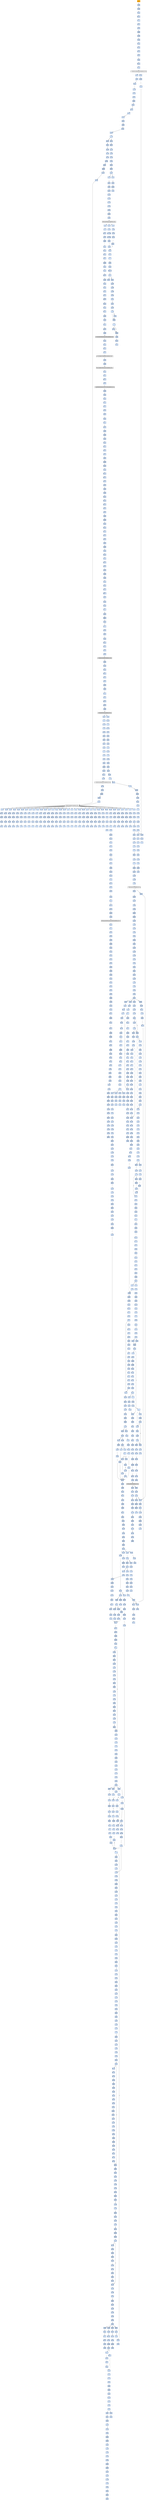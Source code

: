 strict digraph G {
	graph [bgcolor=transparent,
		name=G
	];
	node [color=lightsteelblue,
		fillcolor=lightsteelblue,
		shape=rectangle,
		style=filled
	];
	a0x00427001pusha_	[color=lightgrey,
		fillcolor=orange,
		label=pusha];
	a0x00427002call_0x0042700a	[label=call];
	a0x00427001pusha_ -> a0x00427002call_0x0042700a	[color="#000000"];
	a0x0042700apopl_ebp	[label=popl];
	a0x00427002call_0x0042700a -> a0x0042700apopl_ebp	[color="#000000"];
	a0x0042700bincl_ebp	[label=incl];
	a0x0042700apopl_ebp -> a0x0042700bincl_ebp	[color="#000000"];
	a0x0042700cpushl_ebp	[label=pushl];
	a0x0042700bincl_ebp -> a0x0042700cpushl_ebp	[color="#000000"];
	a0x0042700dret	[label=ret];
	a0x0042700cpushl_ebp -> a0x0042700dret	[color="#000000"];
	a0x00427008jmp_0x0042700e	[label=jmp];
	a0x0042700dret -> a0x00427008jmp_0x0042700e	[color="#000000"];
	a0x0042700ecall_0x00427014	[label=call];
	a0x00427008jmp_0x0042700e -> a0x0042700ecall_0x00427014	[color="#000000"];
	a0x00427014popl_ebp	[label=popl];
	a0x0042700ecall_0x00427014 -> a0x00427014popl_ebp	[color="#000000"];
	a0x00427015movl_0xffffffedUINT32_ebx	[label=movl];
	a0x00427014popl_ebp -> a0x00427015movl_0xffffffedUINT32_ebx	[color="#000000"];
	a0x0042701aaddl_ebp_ebx	[label=addl];
	a0x00427015movl_0xffffffedUINT32_ebx -> a0x0042701aaddl_ebp_ebx	[color="#000000"];
	a0x0042701csubl_0x27000UINT32_ebx	[label=subl];
	a0x0042701aaddl_ebp_ebx -> a0x0042701csubl_0x27000UINT32_ebx	[color="#000000"];
	a0x00427022cmpl_0x0UINT8_0x488ebp_	[label=cmpl];
	a0x0042701csubl_0x27000UINT32_ebx -> a0x00427022cmpl_0x0UINT8_0x488ebp_	[color="#000000"];
	a0x00427029movl_ebx_0x488ebp_	[label=movl];
	a0x00427022cmpl_0x0UINT8_0x488ebp_ -> a0x00427029movl_ebx_0x488ebp_	[color="#000000"];
	a0x0042702fjne_0x00427400	[label=jne];
	a0x00427029movl_ebx_0x488ebp_ -> a0x0042702fjne_0x00427400	[color="#000000"];
	a0x00427035leal_0x494ebp__eax	[label=leal];
	a0x0042702fjne_0x00427400 -> a0x00427035leal_0x494ebp__eax	[color="#000000",
		label=F];
	a0x0042703bpushl_eax	[label=pushl];
	a0x00427035leal_0x494ebp__eax -> a0x0042703bpushl_eax	[color="#000000"];
	a0x0042703ccall_0xfa9ebp_	[label=call];
	a0x0042703bpushl_eax -> a0x0042703ccall_0xfa9ebp_	[color="#000000"];
	GETMODULEHANDLEA_KERNEL32_DLL	[color=lightgrey,
		fillcolor=lightgrey,
		label="GETMODULEHANDLEA-KERNEL32-DLL"];
	a0x0042703ccall_0xfa9ebp_ -> GETMODULEHANDLEA_KERNEL32_DLL	[color="#000000"];
	a0x00427042movl_eax_0x48cebp_	[label=movl];
	GETMODULEHANDLEA_KERNEL32_DLL -> a0x00427042movl_eax_0x48cebp_	[color="#000000"];
	a0x00427287testl_eax_eax	[label=testl];
	GETMODULEHANDLEA_KERNEL32_DLL -> a0x00427287testl_eax_eax	[color="#000000"];
	a0x00427048movl_eax_esi	[label=movl];
	a0x00427042movl_eax_0x48cebp_ -> a0x00427048movl_eax_esi	[color="#000000"];
	a0x0042704aleal_0x51ebp__edi	[label=leal];
	a0x00427048movl_eax_esi -> a0x0042704aleal_0x51ebp__edi	[color="#000000"];
	a0x0042704dpushl_edi	[label=pushl];
	a0x0042704aleal_0x51ebp__edi -> a0x0042704dpushl_edi	[color="#000000"];
	a0x0042704epushl_esi	[label=pushl];
	a0x0042704dpushl_edi -> a0x0042704epushl_esi	[color="#000000"];
	a0x0042704fcall_0xfa5ebp_	[label=call];
	a0x0042704epushl_esi -> a0x0042704fcall_0xfa5ebp_	[color="#000000"];
	GETPROCADDRESS_KERNEL32_DLL	[color=lightgrey,
		fillcolor=lightgrey,
		label="GETPROCADDRESS-KERNEL32-DLL"];
	a0x00427055stosl_eax_es_edi_	[label=stosl];
	GETPROCADDRESS_KERNEL32_DLL -> a0x00427055stosl_eax_es_edi_	[color="#000000"];
	a0x004272eetestl_eax_eax	[label=testl];
	GETPROCADDRESS_KERNEL32_DLL -> a0x004272eetestl_eax_eax	[color="#000000"];
	a0x00406f24xorl_0x004210d0_eax	[label=xorl];
	GETPROCADDRESS_KERNEL32_DLL -> a0x00406f24xorl_0x004210d0_eax	[color="#000000"];
	a0x00406f37xorl_0x004210d0_eax	[label=xorl];
	GETPROCADDRESS_KERNEL32_DLL -> a0x00406f37xorl_0x004210d0_eax	[color="#000000"];
	a0x00406f4axorl_0x004210d0_eax	[label=xorl];
	GETPROCADDRESS_KERNEL32_DLL -> a0x00406f4axorl_0x004210d0_eax	[color="#000000"];
	a0x00406f5dxorl_0x004210d0_eax	[label=xorl];
	GETPROCADDRESS_KERNEL32_DLL -> a0x00406f5dxorl_0x004210d0_eax	[color="#000000"];
	a0x00406f70xorl_0x004210d0_eax	[label=xorl];
	GETPROCADDRESS_KERNEL32_DLL -> a0x00406f70xorl_0x004210d0_eax	[color="#000000"];
	a0x00406f83xorl_0x004210d0_eax	[label=xorl];
	GETPROCADDRESS_KERNEL32_DLL -> a0x00406f83xorl_0x004210d0_eax	[color="#000000"];
	a0x00406f96xorl_0x004210d0_eax	[label=xorl];
	GETPROCADDRESS_KERNEL32_DLL -> a0x00406f96xorl_0x004210d0_eax	[color="#000000"];
	a0x00406fa9xorl_0x004210d0_eax	[label=xorl];
	GETPROCADDRESS_KERNEL32_DLL -> a0x00406fa9xorl_0x004210d0_eax	[color="#000000"];
	a0x00406fbcxorl_0x004210d0_eax	[label=xorl];
	GETPROCADDRESS_KERNEL32_DLL -> a0x00406fbcxorl_0x004210d0_eax	[color="#000000"];
	a0x00406fcfxorl_0x004210d0_eax	[label=xorl];
	GETPROCADDRESS_KERNEL32_DLL -> a0x00406fcfxorl_0x004210d0_eax	[color="#000000"];
	a0x00406fe2xorl_0x004210d0_eax	[label=xorl];
	GETPROCADDRESS_KERNEL32_DLL -> a0x00406fe2xorl_0x004210d0_eax	[color="#000000"];
	a0x00406ff5xorl_0x004210d0_eax	[label=xorl];
	GETPROCADDRESS_KERNEL32_DLL -> a0x00406ff5xorl_0x004210d0_eax	[color="#000000"];
	a0x00407008xorl_0x004210d0_eax	[label=xorl];
	GETPROCADDRESS_KERNEL32_DLL -> a0x00407008xorl_0x004210d0_eax	[color="#000000"];
	a0x0040701bxorl_0x004210d0_eax	[label=xorl];
	GETPROCADDRESS_KERNEL32_DLL -> a0x0040701bxorl_0x004210d0_eax	[color="#000000"];
	a0x0040702exorl_0x004210d0_eax	[label=xorl];
	GETPROCADDRESS_KERNEL32_DLL -> a0x0040702exorl_0x004210d0_eax	[color="#000000"];
	a0x00407041xorl_0x004210d0_eax	[label=xorl];
	GETPROCADDRESS_KERNEL32_DLL -> a0x00407041xorl_0x004210d0_eax	[color="#000000"];
	a0x00407054xorl_0x004210d0_eax	[label=xorl];
	GETPROCADDRESS_KERNEL32_DLL -> a0x00407054xorl_0x004210d0_eax	[color="#000000"];
	a0x00407067xorl_0x004210d0_eax	[label=xorl];
	GETPROCADDRESS_KERNEL32_DLL -> a0x00407067xorl_0x004210d0_eax	[color="#000000"];
	a0x0040707axorl_0x004210d0_eax	[label=xorl];
	GETPROCADDRESS_KERNEL32_DLL -> a0x0040707axorl_0x004210d0_eax	[color="#000000"];
	a0x0040708dxorl_0x004210d0_eax	[label=xorl];
	GETPROCADDRESS_KERNEL32_DLL -> a0x0040708dxorl_0x004210d0_eax	[color="#000000"];
	a0x004070a0xorl_0x004210d0_eax	[label=xorl];
	GETPROCADDRESS_KERNEL32_DLL -> a0x004070a0xorl_0x004210d0_eax	[color="#000000"];
	a0x004070b3xorl_0x004210d0_eax	[label=xorl];
	GETPROCADDRESS_KERNEL32_DLL -> a0x004070b3xorl_0x004210d0_eax	[color="#000000"];
	a0x004070c6xorl_0x004210d0_eax	[label=xorl];
	GETPROCADDRESS_KERNEL32_DLL -> a0x004070c6xorl_0x004210d0_eax	[color="#000000"];
	a0x004070d9xorl_0x004210d0_eax	[label=xorl];
	GETPROCADDRESS_KERNEL32_DLL -> a0x004070d9xorl_0x004210d0_eax	[color="#000000"];
	a0x004070ecxorl_0x004210d0_eax	[label=xorl];
	GETPROCADDRESS_KERNEL32_DLL -> a0x004070ecxorl_0x004210d0_eax	[color="#000000"];
	a0x004070ffxorl_0x004210d0_eax	[label=xorl];
	GETPROCADDRESS_KERNEL32_DLL -> a0x004070ffxorl_0x004210d0_eax	[color="#000000"];
	a0x00407112xorl_0x004210d0_eax	[label=xorl];
	GETPROCADDRESS_KERNEL32_DLL -> a0x00407112xorl_0x004210d0_eax	[color="#000000"];
	a0x00407125xorl_0x004210d0_eax	[label=xorl];
	GETPROCADDRESS_KERNEL32_DLL -> a0x00407125xorl_0x004210d0_eax	[color="#000000"];
	a0x00407138xorl_0x004210d0_eax	[label=xorl];
	GETPROCADDRESS_KERNEL32_DLL -> a0x00407138xorl_0x004210d0_eax	[color="#000000"];
	a0x0040714bxorl_0x004210d0_eax	[label=xorl];
	GETPROCADDRESS_KERNEL32_DLL -> a0x0040714bxorl_0x004210d0_eax	[color="#000000"];
	a0x0040715exorl_0x004210d0_eax	[label=xorl];
	GETPROCADDRESS_KERNEL32_DLL -> a0x0040715exorl_0x004210d0_eax	[color="#000000"];
	a0x00407171xorl_0x004210d0_eax	[label=xorl];
	GETPROCADDRESS_KERNEL32_DLL -> a0x00407171xorl_0x004210d0_eax	[color="#000000"];
	a0x00407184xorl_0x004210d0_eax	[label=xorl];
	GETPROCADDRESS_KERNEL32_DLL -> a0x00407184xorl_0x004210d0_eax	[color="#000000"];
	a0x00427056movb_0x0UINT8_al	[label=movb];
	a0x00427055stosl_eax_es_edi_ -> a0x00427056movb_0x0UINT8_al	[color="#000000"];
	a0x00427058scasb_es_edi__al	[label=scasb];
	a0x00427056movb_0x0UINT8_al -> a0x00427058scasb_es_edi__al	[color="#000000"];
	a0x00427059jne_0x00427058	[label=jne];
	a0x00427058scasb_es_edi__al -> a0x00427059jne_0x00427058	[color="#000000"];
	a0x0042705bcmpb_al_edi_	[label=cmpb];
	a0x00427059jne_0x00427058 -> a0x0042705bcmpb_al_edi_	[color="#000000",
		label=F];
	a0x0042705djne_0x0042704d	[label=jne];
	a0x0042705bcmpb_al_edi_ -> a0x0042705djne_0x0042704d	[color="#000000"];
	a0x0042705djne_0x0042704d -> a0x0042704dpushl_edi	[color="#000000",
		label=T];
	a0x0042705fleal_0x7aebp__eax	[label=leal];
	a0x0042705djne_0x0042704d -> a0x0042705fleal_0x7aebp__eax	[color="#000000",
		label=F];
	a0x00427062jmp_eax	[label=jmp];
	a0x0042705fleal_0x7aebp__eax -> a0x00427062jmp_eax	[color="#000000"];
	a0x0042708dmovl_0x595ebp__ebx	[label=movl];
	a0x00427062jmp_eax -> a0x0042708dmovl_0x595ebp__ebx	[color="#000000"];
	a0x00427093orl_ebx_ebx	[label=orl];
	a0x0042708dmovl_0x595ebp__ebx -> a0x00427093orl_ebx_ebx	[color="#000000"];
	a0x00427095je_0x004270a1	[label=je];
	a0x00427093orl_ebx_ebx -> a0x00427095je_0x004270a1	[color="#000000"];
	a0x004270a1leal_0x5c5ebp__esi	[label=leal];
	a0x00427095je_0x004270a1 -> a0x004270a1leal_0x5c5ebp__esi	[color="#000000",
		label=T];
	a0x004270a7cmpl_0x0UINT8_esi_	[label=cmpl];
	a0x004270a1leal_0x5c5ebp__esi -> a0x004270a7cmpl_0x0UINT8_esi_	[color="#000000"];
	a0x004270aaje_0x004271ba	[label=je];
	a0x004270a7cmpl_0x0UINT8_esi_ -> a0x004270aaje_0x004271ba	[color="#000000"];
	a0x004270b0pushl_0x4UINT8	[label=pushl];
	a0x004270aaje_0x004271ba -> a0x004270b0pushl_0x4UINT8	[color="#000000",
		label=F];
	a0x004270b2pushl_0x1000UINT32	[label=pushl];
	a0x004270b0pushl_0x4UINT8 -> a0x004270b2pushl_0x1000UINT32	[color="#000000"];
	a0x004270b7pushl_0x1800UINT32	[label=pushl];
	a0x004270b2pushl_0x1000UINT32 -> a0x004270b7pushl_0x1800UINT32	[color="#000000"];
	a0x004270bcpushl_0x0UINT8	[label=pushl];
	a0x004270b7pushl_0x1800UINT32 -> a0x004270bcpushl_0x0UINT8	[color="#000000"];
	a0x004270becall_0x51ebp_	[label=call];
	a0x004270bcpushl_0x0UINT8 -> a0x004270becall_0x51ebp_	[color="#000000"];
	VIRTUALALLOC_KERNEL32_DLL	[color=lightgrey,
		fillcolor=lightgrey,
		label="VIRTUALALLOC-KERNEL32-DLL"];
	a0x004270becall_0x51ebp_ -> VIRTUALALLOC_KERNEL32_DLL	[color="#000000"];
	a0x004270c1movl_eax_0x148ebp_	[label=movl];
	VIRTUALALLOC_KERNEL32_DLL -> a0x004270c1movl_eax_0x148ebp_	[color="#000000"];
	a0x004270e2movl_eax_0x144ebp_	[label=movl];
	VIRTUALALLOC_KERNEL32_DLL -> a0x004270e2movl_eax_0x144ebp_	[color="#000000"];
	a0x004270c7movl_0x4esi__eax	[label=movl];
	a0x004270c1movl_eax_0x148ebp_ -> a0x004270c7movl_0x4esi__eax	[color="#000000"];
	a0x004270caaddl_0x10eUINT32_eax	[label=addl];
	a0x004270c7movl_0x4esi__eax -> a0x004270caaddl_0x10eUINT32_eax	[color="#000000"];
	a0x004270cfje_0x0042718c	[label=je];
	a0x004270caaddl_0x10eUINT32_eax -> a0x004270cfje_0x0042718c	[color="#000000"];
	a0x004270d5pushl_0x4UINT8	[label=pushl];
	a0x004270cfje_0x0042718c -> a0x004270d5pushl_0x4UINT8	[color="#000000",
		label=F];
	a0x004270d7pushl_0x1000UINT32	[label=pushl];
	a0x004270d5pushl_0x4UINT8 -> a0x004270d7pushl_0x1000UINT32	[color="#000000"];
	a0x004270dcpushl_eax	[label=pushl];
	a0x004270d7pushl_0x1000UINT32 -> a0x004270dcpushl_eax	[color="#000000"];
	a0x004270ddpushl_0x0UINT8	[label=pushl];
	a0x004270dcpushl_eax -> a0x004270ddpushl_0x0UINT8	[color="#000000"];
	a0x004270dfcall_0x51ebp_	[label=call];
	a0x004270ddpushl_0x0UINT8 -> a0x004270dfcall_0x51ebp_	[color="#000000"];
	a0x004270e8pushl_esi	[label=pushl];
	a0x004270e2movl_eax_0x144ebp_ -> a0x004270e8pushl_esi	[color="#000000"];
	a0x004270e9movl_esi__ebx	[label=movl];
	a0x004270e8pushl_esi -> a0x004270e9movl_esi__ebx	[color="#000000"];
	a0x004270ebaddl_0x488ebp__ebx	[label=addl];
	a0x004270e9movl_esi__ebx -> a0x004270ebaddl_0x488ebp__ebx	[color="#000000"];
	a0x004270f1pushl_0x148ebp_	[label=pushl];
	a0x004270ebaddl_0x488ebp__ebx -> a0x004270f1pushl_0x148ebp_	[color="#000000"];
	a0x004270f7pushl_0x4esi_	[label=pushl];
	a0x004270f1pushl_0x148ebp_ -> a0x004270f7pushl_0x4esi_	[color="#000000"];
	a0x004270fapushl_eax	[label=pushl];
	a0x004270f7pushl_0x4esi_ -> a0x004270fapushl_eax	[color="#000000"];
	a0x004270fbpushl_ebx	[label=pushl];
	a0x004270fapushl_eax -> a0x004270fbpushl_ebx	[color="#000000"];
	a0x004270fccall_0x004276c8	[label=call];
	a0x004270fbpushl_ebx -> a0x004270fccall_0x004276c8	[color="#000000"];
	a0x004276c8movl_0x10esp__eax	[label=movl];
	a0x004270fccall_0x004276c8 -> a0x004276c8movl_0x10esp__eax	[color="#000000"];
	a0x004276ccsubl_0x354UINT32_esp	[label=subl];
	a0x004276c8movl_0x10esp__eax -> a0x004276ccsubl_0x354UINT32_esp	[color="#000000"];
	a0x004276d2leal_0x4esp__ecx	[label=leal];
	a0x004276ccsubl_0x354UINT32_esp -> a0x004276d2leal_0x4esp__ecx	[color="#000000"];
	a0x004276d6pushl_eax	[label=pushl];
	a0x004276d2leal_0x4esp__ecx -> a0x004276d6pushl_eax	[color="#000000"];
	a0x004276d7call_0x00427a84	[label=call];
	a0x004276d6pushl_eax -> a0x004276d7call_0x00427a84	[color="#000000"];
	a0x00427a84pushl_ebx	[label=pushl];
	a0x004276d7call_0x00427a84 -> a0x00427a84pushl_ebx	[color="#000000"];
	a0x00427a85pushl_esi	[label=pushl];
	a0x00427a84pushl_ebx -> a0x00427a85pushl_esi	[color="#000000"];
	a0x00427a86pushl_edi	[label=pushl];
	a0x00427a85pushl_esi -> a0x00427a86pushl_edi	[color="#000000"];
	a0x00427a87movl_ecx_edi	[label=movl];
	a0x00427a86pushl_edi -> a0x00427a87movl_ecx_edi	[color="#000000"];
	a0x00427a89xorl_edx_edx	[label=xorl];
	a0x00427a87movl_ecx_edi -> a0x00427a89xorl_edx_edx	[color="#000000"];
	a0x00427a8bxorl_eax_eax	[label=xorl];
	a0x00427a89xorl_edx_edx -> a0x00427a8bxorl_eax_eax	[color="#000000"];
	a0x00427a8dleal_0x268edi__esi	[label=leal];
	a0x00427a8bxorl_eax_eax -> a0x00427a8dleal_0x268edi__esi	[color="#000000"];
	a0x00427a93movl_edx_esi_	[label=movl];
	a0x00427a8dleal_0x268edi__esi -> a0x00427a93movl_edx_esi_	[color="#000000"];
	a0x00427a95pushl_esi	[label=pushl];
	a0x00427a93movl_edx_esi_ -> a0x00427a95pushl_esi	[color="#000000"];
	a0x00427a96call_0x00427cf2	[label=call];
	a0x00427a95pushl_esi -> a0x00427a96call_0x00427cf2	[color="#000000"];
	a0x00427cf2call_0x00427cf8	[label=call];
	a0x00427a96call_0x00427cf2 -> a0x00427cf2call_0x00427cf8	[color="#000000"];
	a0x00427cf8popl_esi	[label=popl];
	a0x00427cf2call_0x00427cf8 -> a0x00427cf8popl_esi	[color="#000000"];
	a0x00427cf9subl_0x46ca5fUINT32_esi	[label=subl];
	a0x00427cf8popl_esi -> a0x00427cf9subl_0x46ca5fUINT32_esi	[color="#000000"];
	a0x00427cffret	[label=ret];
	a0x00427cf9subl_0x46ca5fUINT32_esi -> a0x00427cffret	[color="#000000"];
	a0x00427a9bmovb_0x46c4d2eaxesi__cl	[label=movb];
	a0x00427cffret -> a0x00427a9bmovb_0x46c4d2eaxesi__cl	[color="#000000"];
	a0x00427e18movb_0x46c4d2ebpesi__dl	[label=movb];
	a0x00427cffret -> a0x00427e18movb_0x46c4d2ebpesi__dl	[color="#000000"];
	a0x00427d85movb_0x46c4b6eaxesi__bl	[label=movb];
	a0x00427cffret -> a0x00427d85movb_0x46c4b6eaxesi__bl	[color="#000000"];
	a0x00427defmovb_0x46c49aeaxesi__cl	[label=movb];
	a0x00427cffret -> a0x00427defmovb_0x46c49aeaxesi__cl	[color="#000000"];
	a0x00427aa2popl_esi	[label=popl];
	a0x00427a9bmovb_0x46c4d2eaxesi__cl -> a0x00427aa2popl_esi	[color="#000000"];
	a0x00427aa3movl_0x1UINT32_ebx	[label=movl];
	a0x00427aa2popl_esi -> a0x00427aa3movl_0x1UINT32_ebx	[color="#000000"];
	a0x00427aa8addl_0x4UINT8_esi	[label=addl];
	a0x00427aa3movl_0x1UINT32_ebx -> a0x00427aa8addl_0x4UINT8_esi	[color="#000000"];
	a0x00427aabshll_cl_ebx	[label=shll];
	a0x00427aa8addl_0x4UINT8_esi -> a0x00427aabshll_cl_ebx	[color="#000000"];
	a0x00427aadaddl_ebx_edx	[label=addl];
	a0x00427aabshll_cl_ebx -> a0x00427aadaddl_ebx_edx	[color="#000000"];
	a0x00427aafincl_eax	[label=incl];
	a0x00427aadaddl_ebx_edx -> a0x00427aafincl_eax	[color="#000000"];
	a0x00427ab0cmpl_0x3aUINT8_eax	[label=cmpl];
	a0x00427aafincl_eax -> a0x00427ab0cmpl_0x3aUINT8_eax	[color="#000000"];
	a0x00427ab3jb_0x00427a93	[label=jb];
	a0x00427ab0cmpl_0x3aUINT8_eax -> a0x00427ab3jb_0x00427a93	[color="#000000"];
	a0x00427ab5movl_0x10esp__eax	[label=movl];
	a0x00427ab3jb_0x00427a93 -> a0x00427ab5movl_0x10esp__eax	[color="#000000",
		label=F];
	a0x00427ab9leal_0x10edi__ecx	[label=leal];
	a0x00427ab5movl_0x10esp__eax -> a0x00427ab9leal_0x10edi__ecx	[color="#000000"];
	a0x00427abcpushl_eax	[label=pushl];
	a0x00427ab9leal_0x10edi__ecx -> a0x00427abcpushl_eax	[color="#000000"];
	a0x00427abdpushl_0x2d1UINT32	[label=pushl];
	a0x00427abcpushl_eax -> a0x00427abdpushl_0x2d1UINT32	[color="#000000"];
	a0x00427ac2call_0x0042780f	[label=call];
	a0x00427abdpushl_0x2d1UINT32 -> a0x00427ac2call_0x0042780f	[color="#000000"];
	a0x0042780fmovl_0x4esp__eax	[label=movl];
	a0x00427ac2call_0x0042780f -> a0x0042780fmovl_0x4esp__eax	[color="#000000"];
	a0x00427813movl_0x8esp__edx	[label=movl];
	a0x0042780fmovl_0x4esp__eax -> a0x00427813movl_0x8esp__edx	[color="#000000"];
	a0x00427817movl_eax_0x84ecx_	[label=movl];
	a0x00427813movl_0x8esp__edx -> a0x00427817movl_eax_0x84ecx_	[color="#000000"];
	a0x0042781dmovl_edx_0x88ecx_	[label=movl];
	a0x00427817movl_eax_0x84ecx_ -> a0x0042781dmovl_edx_0x88ecx_	[color="#000000"];
	a0x00427823leal_edxeax4__eax	[label=leal];
	a0x0042781dmovl_edx_0x88ecx_ -> a0x00427823leal_edxeax4__eax	[color="#000000"];
	a0x00427826movl_eax_0x8cecx_	[label=movl];
	a0x00427823leal_edxeax4__eax -> a0x00427826movl_eax_0x8cecx_	[color="#000000"];
	a0x0042782caddl_0x100UINT32_eax	[label=addl];
	a0x00427826movl_eax_0x8cecx_ -> a0x0042782caddl_0x100UINT32_eax	[color="#000000"];
	a0x00427831ret_0x8UINT16	[label=ret];
	a0x0042782caddl_0x100UINT32_eax -> a0x00427831ret_0x8UINT16	[color="#000000"];
	a0x00427ac7pushl_eax	[label=pushl];
	a0x00427831ret_0x8UINT16 -> a0x00427ac7pushl_eax	[color="#000000"];
	a0x00427ad5pushl_eax	[label=pushl];
	a0x00427831ret_0x8UINT16 -> a0x00427ad5pushl_eax	[color="#000000"];
	a0x00427ae3pushl_eax	[label=pushl];
	a0x00427831ret_0x8UINT16 -> a0x00427ae3pushl_eax	[color="#000000"];
	a0x00427af1movl_eax_0x260edi_	[label=movl];
	a0x00427831ret_0x8UINT16 -> a0x00427af1movl_eax_0x260edi_	[color="#000000"];
	a0x00427ac8pushl_0x1cUINT8	[label=pushl];
	a0x00427ac7pushl_eax -> a0x00427ac8pushl_0x1cUINT8	[color="#000000"];
	a0x00427acaleal_0xa0edi__ecx	[label=leal];
	a0x00427ac8pushl_0x1cUINT8 -> a0x00427acaleal_0xa0edi__ecx	[color="#000000"];
	a0x00427ad0call_0x0042780f	[label=call];
	a0x00427acaleal_0xa0edi__ecx -> a0x00427ad0call_0x0042780f	[color="#000000"];
	a0x00427ad6pushl_0x8UINT8	[label=pushl];
	a0x00427ad5pushl_eax -> a0x00427ad6pushl_0x8UINT8	[color="#000000"];
	a0x00427ad8leal_0x130edi__ecx	[label=leal];
	a0x00427ad6pushl_0x8UINT8 -> a0x00427ad8leal_0x130edi__ecx	[color="#000000"];
	a0x00427adecall_0x0042780f	[label=call];
	a0x00427ad8leal_0x130edi__ecx -> a0x00427adecall_0x0042780f	[color="#000000"];
	a0x00427ae4pushl_0x13UINT8	[label=pushl];
	a0x00427ae3pushl_eax -> a0x00427ae4pushl_0x13UINT8	[color="#000000"];
	a0x00427ae6leal_0x1c0edi__ecx	[label=leal];
	a0x00427ae4pushl_0x13UINT8 -> a0x00427ae6leal_0x1c0edi__ecx	[color="#000000"];
	a0x00427aeccall_0x0042780f	[label=call];
	a0x00427ae6leal_0x1c0edi__ecx -> a0x00427aeccall_0x0042780f	[color="#000000"];
	a0x00427af7popl_edi	[label=popl];
	a0x00427af1movl_eax_0x260edi_ -> a0x00427af7popl_edi	[color="#000000"];
	a0x00427af8popl_esi	[label=popl];
	a0x00427af7popl_edi -> a0x00427af8popl_esi	[color="#000000"];
	a0x00427af9addl_0x2f5UINT32_eax	[label=addl];
	a0x00427af8popl_esi -> a0x00427af9addl_0x2f5UINT32_eax	[color="#000000"];
	a0x00427afepopl_ebx	[label=popl];
	a0x00427af9addl_0x2f5UINT32_eax -> a0x00427afepopl_ebx	[color="#000000"];
	a0x00427affret_0x4UINT16	[label=ret];
	a0x00427afepopl_ebx -> a0x00427affret_0x4UINT16	[color="#000000"];
	a0x004276dcmovl_0x35cesp__ecx	[label=movl];
	a0x00427affret_0x4UINT16 -> a0x004276dcmovl_0x35cesp__ecx	[color="#000000"];
	a0x004276e3movl_0x358esp__edx	[label=movl];
	a0x004276dcmovl_0x35cesp__ecx -> a0x004276e3movl_0x358esp__edx	[color="#000000"];
	a0x004276eapushl_ecx	[label=pushl];
	a0x004276e3movl_0x358esp__edx -> a0x004276eapushl_ecx	[color="#000000"];
	a0x004276ebpushl_edx	[label=pushl];
	a0x004276eapushl_ecx -> a0x004276ebpushl_edx	[color="#000000"];
	a0x004276ecleal_0xcesp__ecx	[label=leal];
	a0x004276ebpushl_edx -> a0x004276ecleal_0xcesp__ecx	[color="#000000"];
	a0x004276f0call_0x00427b02	[label=call];
	a0x004276ecleal_0xcesp__ecx -> a0x004276f0call_0x00427b02	[color="#000000"];
	a0x00427b02movl_0x8esp__eax	[label=movl];
	a0x004276f0call_0x00427b02 -> a0x00427b02movl_0x8esp__eax	[color="#000000"];
	a0x00427b06movl_ecx_edx	[label=movl];
	a0x00427b02movl_0x8esp__eax -> a0x00427b06movl_ecx_edx	[color="#000000"];
	a0x00427b08movl_0x4esp__ecx	[label=movl];
	a0x00427b06movl_ecx_edx -> a0x00427b08movl_0x4esp__ecx	[color="#000000"];
	a0x00427b0cpushl_edi	[label=pushl];
	a0x00427b08movl_0x4esp__ecx -> a0x00427b0cpushl_edi	[color="#000000"];
	a0x00427b0dmovl_eax_edx_	[label=movl];
	a0x00427b0cpushl_edi -> a0x00427b0dmovl_eax_edx_	[color="#000000"];
	a0x00427b0fleal_0x4edx__eax	[label=leal];
	a0x00427b0dmovl_eax_edx_ -> a0x00427b0fleal_0x4edx__eax	[color="#000000"];
	a0x00427b12movl_ecx_eax_	[label=movl];
	a0x00427b0fleal_0x4edx__eax -> a0x00427b12movl_ecx_eax_	[color="#000000"];
	a0x00427b14movl_0x20UINT32_0x4eax_	[label=movl];
	a0x00427b12movl_ecx_eax_ -> a0x00427b14movl_0x20UINT32_0x4eax_	[color="#000000"];
	a0x00427b1bmovl_eax_0x10edx_	[label=movl];
	a0x00427b14movl_0x20UINT32_0x4eax_ -> a0x00427b1bmovl_eax_0x10edx_	[color="#000000"];
	a0x00427b1emovl_eax_0xa0edx_	[label=movl];
	a0x00427b1bmovl_eax_0x10edx_ -> a0x00427b1emovl_eax_0xa0edx_	[color="#000000"];
	a0x00427b24movl_eax_0x130edx_	[label=movl];
	a0x00427b1emovl_eax_0xa0edx_ -> a0x00427b24movl_eax_0x130edx_	[color="#000000"];
	a0x00427b2amovl_eax_0x1c0edx_	[label=movl];
	a0x00427b24movl_eax_0x130edx_ -> a0x00427b2amovl_eax_0x1c0edx_	[color="#000000"];
	a0x00427b30xorl_eax_eax	[label=xorl];
	a0x00427b2amovl_eax_0x1c0edx_ -> a0x00427b30xorl_eax_eax	[color="#000000"];
	a0x00427b32movl_0xbdUINT32_ecx	[label=movl];
	a0x00427b30xorl_eax_eax -> a0x00427b32movl_0xbdUINT32_ecx	[color="#000000"];
	a0x00427b37movl_eax_0x250edx_	[label=movl];
	a0x00427b32movl_0xbdUINT32_ecx -> a0x00427b37movl_eax_0x250edx_	[color="#000000"];
	a0x00427b3dmovl_eax_0x254edx_	[label=movl];
	a0x00427b37movl_eax_0x250edx_ -> a0x00427b3dmovl_eax_0x254edx_	[color="#000000"];
	a0x00427b43movl_eax_0x258edx_	[label=movl];
	a0x00427b3dmovl_eax_0x254edx_ -> a0x00427b43movl_eax_0x258edx_	[color="#000000"];
	a0x00427b49movl_0x260edx__edi	[label=movl];
	a0x00427b43movl_eax_0x258edx_ -> a0x00427b49movl_0x260edx__edi	[color="#000000"];
	a0x00427b4fmovl_eax_0x25cedx_	[label=movl];
	a0x00427b49movl_0x260edx__edi -> a0x00427b4fmovl_eax_0x25cedx_	[color="#000000"];
	a0x00427b55repz_stosl_eax_es_edi_	[label=repz];
	a0x00427b4fmovl_eax_0x25cedx_ -> a0x00427b55repz_stosl_eax_es_edi_	[color="#000000"];
	a0x00427b57movl_edx_ecx	[label=movl];
	a0x00427b55repz_stosl_eax_es_edi_ -> a0x00427b57movl_edx_ecx	[color="#000000"];
	a0x00427b59stosb_al_es_edi_	[label=stosb];
	a0x00427b57movl_edx_ecx -> a0x00427b59stosb_al_es_edi_	[color="#000000"];
	a0x00427b5acall_0x00427b63	[label=call];
	a0x00427b59stosb_al_es_edi_ -> a0x00427b5acall_0x00427b63	[color="#000000"];
	a0x00427b63subl_0x30cUINT32_esp	[label=subl];
	a0x00427b5acall_0x00427b63 -> a0x00427b63subl_0x30cUINT32_esp	[color="#000000"];
	a0x00427b69pushl_ebx	[label=pushl];
	a0x00427b63subl_0x30cUINT32_esp -> a0x00427b69pushl_ebx	[color="#000000"];
	a0x00427b6amovl_ecx_ebx	[label=movl];
	a0x00427b69pushl_ebx -> a0x00427b6amovl_ecx_ebx	[color="#000000"];
	a0x00427b6cpushl_ebp	[label=pushl];
	a0x00427b6amovl_ecx_ebx -> a0x00427b6cpushl_ebp	[color="#000000"];
	a0x00427b6dpushl_esi	[label=pushl];
	a0x00427b6cpushl_ebp -> a0x00427b6dpushl_esi	[color="#000000"];
	a0x00427b6eleal_0x4ebx__ebp	[label=leal];
	a0x00427b6dpushl_esi -> a0x00427b6eleal_0x4ebx__ebp	[color="#000000"];
	a0x00427b71pushl_edi	[label=pushl];
	a0x00427b6eleal_0x4ebx__ebp -> a0x00427b71pushl_edi	[color="#000000"];
	a0x00427b72pushl_0x1UINT8	[label=pushl];
	a0x00427b71pushl_edi -> a0x00427b72pushl_0x1UINT8	[color="#000000"];
	a0x00427b74movl_ebp_ecx	[label=movl];
	a0x00427b72pushl_0x1UINT8 -> a0x00427b74movl_ebp_ecx	[color="#000000"];
	a0x00427b76call_0x004277a4	[label=call];
	a0x00427b74movl_ebp_ecx -> a0x00427b76call_0x004277a4	[color="#000000"];
	a0x004277a4pushl_ecx	[label=pushl];
	a0x00427b76call_0x004277a4 -> a0x004277a4pushl_ecx	[color="#000000"];
	a0x004277a5movl_ecx_edx	[label=movl];
	a0x004277a4pushl_ecx -> a0x004277a5movl_ecx_edx	[color="#000000"];
	a0x004277a7pushl_esi	[label=pushl];
	a0x004277a5movl_ecx_edx -> a0x004277a7pushl_esi	[color="#000000"];
	a0x004277a8movl_0x8UINT32_ecx	[label=movl];
	a0x004277a7pushl_esi -> a0x004277a8movl_0x8UINT32_ecx	[color="#000000"];
	a0x004277adpushl_edi	[label=pushl];
	a0x004277a8movl_0x8UINT32_ecx -> a0x004277adpushl_edi	[color="#000000"];
	a0x004277aecmpl_ecx_0x4edx_	[label=cmpl];
	a0x004277adpushl_edi -> a0x004277aecmpl_ecx_0x4edx_	[color="#000000"];
	a0x004277b1jb_0x004277e8	[label=jb];
	a0x004277aecmpl_ecx_0x4edx_ -> a0x004277b1jb_0x004277e8	[color="#000000"];
	a0x004277b3pushl_ebx	[label=pushl];
	a0x004277b1jb_0x004277e8 -> a0x004277b3pushl_ebx	[color="#000000",
		label=F];
	a0x004277e8movl_0x4edx__esi	[label=movl];
	a0x004277b1jb_0x004277e8 -> a0x004277e8movl_0x4edx__esi	[color="#000000",
		label=T];
	a0x004277b4movl_0xfffffff8UINT32_esi	[label=movl];
	a0x004277b3pushl_ebx -> a0x004277b4movl_0xfffffff8UINT32_esi	[color="#000000"];
	a0x004277b9movl_edx__eax	[label=movl];
	a0x004277b4movl_0xfffffff8UINT32_esi -> a0x004277b9movl_edx__eax	[color="#000000"];
	a0x004277bbmovb_eax__bl	[label=movb];
	a0x004277b9movl_edx__eax -> a0x004277bbmovb_eax__bl	[color="#000000"];
	a0x004277bdincl_eax	[label=incl];
	a0x004277bbmovb_eax__bl -> a0x004277bdincl_eax	[color="#000000"];
	a0x004277bemovb_bl_0xcesp_	[label=movb];
	a0x004277bdincl_eax -> a0x004277bemovb_bl_0xcesp_	[color="#000000"];
	a0x004277c2movl_eax_edx_	[label=movl];
	a0x004277bemovb_bl_0xcesp_ -> a0x004277c2movl_eax_edx_	[color="#000000"];
	a0x004277c4movl_0x8edx__eax	[label=movl];
	a0x004277c2movl_eax_edx_ -> a0x004277c4movl_0x8edx__eax	[color="#000000"];
	a0x004277c7movl_0xcesp__edi	[label=movl];
	a0x004277c4movl_0x8edx__eax -> a0x004277c7movl_0xcesp__edi	[color="#000000"];
	a0x004277cbshll_0x8UINT8_eax	[label=shll];
	a0x004277c7movl_0xcesp__edi -> a0x004277cbshll_0x8UINT8_eax	[color="#000000"];
	a0x004277ceandl_0xffUINT32_edi	[label=andl];
	a0x004277cbshll_0x8UINT8_eax -> a0x004277ceandl_0xffUINT32_edi	[color="#000000"];
	a0x004277d4orl_edi_eax	[label=orl];
	a0x004277ceandl_0xffUINT32_edi -> a0x004277d4orl_edi_eax	[color="#000000"];
	a0x004277d6movl_0x4edx__edi	[label=movl];
	a0x004277d4orl_edi_eax -> a0x004277d6movl_0x4edx__edi	[color="#000000"];
	a0x004277d9addl_esi_edi	[label=addl];
	a0x004277d6movl_0x4edx__edi -> a0x004277d9addl_esi_edi	[color="#000000"];
	a0x004277dbmovl_eax_0x8edx_	[label=movl];
	a0x004277d9addl_esi_edi -> a0x004277dbmovl_eax_0x8edx_	[color="#000000"];
	a0x004277demovl_edi_eax	[label=movl];
	a0x004277dbmovl_eax_0x8edx_ -> a0x004277demovl_edi_eax	[color="#000000"];
	a0x004277e0movl_edi_0x4edx_	[label=movl];
	a0x004277demovl_edi_eax -> a0x004277e0movl_edi_0x4edx_	[color="#000000"];
	a0x004277e3cmpl_ecx_eax	[label=cmpl];
	a0x004277e0movl_edi_0x4edx_ -> a0x004277e3cmpl_ecx_eax	[color="#000000"];
	a0x004277e5jae_0x004277b9	[label=jae];
	a0x004277e3cmpl_ecx_eax -> a0x004277e5jae_0x004277b9	[color="#000000"];
	a0x004277e7popl_ebx	[label=popl];
	a0x004277e5jae_0x004277b9 -> a0x004277e7popl_ebx	[color="#000000",
		label=F];
	a0x004277e7popl_ebx -> a0x004277e8movl_0x4edx__esi	[color="#000000"];
	a0x004277ebmovl_0x8edx__eax	[label=movl];
	a0x004277e8movl_0x4edx__esi -> a0x004277ebmovl_0x8edx__eax	[color="#000000"];
	a0x004277eemovl_0x10esp__edi	[label=movl];
	a0x004277ebmovl_0x8edx__eax -> a0x004277eemovl_0x10esp__edi	[color="#000000"];
	a0x004277f2subl_esi_ecx	[label=subl];
	a0x004277eemovl_0x10esp__edi -> a0x004277f2subl_esi_ecx	[color="#000000"];
	a0x004277f4shrl_cl_eax	[label=shrl];
	a0x004277f2subl_esi_ecx -> a0x004277f4shrl_cl_eax	[color="#000000"];
	a0x004277f6movl_0x18UINT32_ecx	[label=movl];
	a0x004277f4shrl_cl_eax -> a0x004277f6movl_0x18UINT32_ecx	[color="#000000"];
	a0x004277fbsubl_edi_ecx	[label=subl];
	a0x004277f6movl_0x18UINT32_ecx -> a0x004277fbsubl_edi_ecx	[color="#000000"];
	a0x004277fdandl_0xffffffUINT32_eax	[label=andl];
	a0x004277fbsubl_edi_ecx -> a0x004277fdandl_0xffffffUINT32_eax	[color="#000000"];
	a0x00427802shrl_cl_eax	[label=shrl];
	a0x004277fdandl_0xffffffUINT32_eax -> a0x00427802shrl_cl_eax	[color="#000000"];
	a0x00427804addl_edi_esi	[label=addl];
	a0x00427802shrl_cl_eax -> a0x00427804addl_edi_esi	[color="#000000"];
	a0x00427806popl_edi	[label=popl];
	a0x00427804addl_edi_esi -> a0x00427806popl_edi	[color="#000000"];
	a0x00427807movl_esi_0x4edx_	[label=movl];
	a0x00427806popl_edi -> a0x00427807movl_esi_0x4edx_	[color="#000000"];
	a0x0042780apopl_esi	[label=popl];
	a0x00427807movl_esi_0x4edx_ -> a0x0042780apopl_esi	[color="#000000"];
	a0x0042780bpopl_ecx	[label=popl];
	a0x0042780apopl_esi -> a0x0042780bpopl_ecx	[color="#000000"];
	a0x0042780cret_0x4UINT16	[label=ret];
	a0x0042780bpopl_ecx -> a0x0042780cret_0x4UINT16	[color="#000000"];
	a0x00427b7btestl_eax_eax	[label=testl];
	a0x0042780cret_0x4UINT16 -> a0x00427b7btestl_eax_eax	[color="#000000"];
	a0x00427b98movb_al_0x10espesi_	[label=movb];
	a0x0042780cret_0x4UINT16 -> a0x00427b98movb_al_0x10espesi_	[color="#000000"];
	a0x00427bf1addl_0x3UINT8_eax	[label=addl];
	a0x0042780cret_0x4UINT16 -> a0x00427bf1addl_0x3UINT8_eax	[color="#000000"];
	a0x00427c1eaddl_0x3UINT8_eax	[label=addl];
	a0x0042780cret_0x4UINT16 -> a0x00427c1eaddl_0x3UINT8_eax	[color="#000000"];
	a0x00427c2caddl_0xbUINT8_eax	[label=addl];
	a0x0042780cret_0x4UINT16 -> a0x00427c2caddl_0xbUINT8_eax	[color="#000000"];
	a0x00427b7djne_0x00427b8d	[label=jne];
	a0x00427b7btestl_eax_eax -> a0x00427b7djne_0x00427b8d	[color="#000000"];
	a0x00427b7fmovl_0x260ebx__edi	[label=movl];
	a0x00427b7djne_0x00427b8d -> a0x00427b7fmovl_0x260ebx__edi	[color="#000000",
		label=F];
	a0x00427b8dxorl_esi_esi	[label=xorl];
	a0x00427b7djne_0x00427b8d -> a0x00427b8dxorl_esi_esi	[color="#000000",
		label=T];
	a0x00427b85movl_0xbdUINT32_ecx	[label=movl];
	a0x00427b7fmovl_0x260ebx__edi -> a0x00427b85movl_0xbdUINT32_ecx	[color="#000000"];
	a0x00427b8arepz_stosl_eax_es_edi_	[label=repz];
	a0x00427b85movl_0xbdUINT32_ecx -> a0x00427b8arepz_stosl_eax_es_edi_	[color="#000000"];
	a0x00427b8cstosb_al_es_edi_	[label=stosb];
	a0x00427b8arepz_stosl_eax_es_edi_ -> a0x00427b8cstosb_al_es_edi_	[color="#000000"];
	a0x00427b8cstosb_al_es_edi_ -> a0x00427b8dxorl_esi_esi	[color="#000000"];
	a0x00427b8fpushl_0x4UINT8	[label=pushl];
	a0x00427b8dxorl_esi_esi -> a0x00427b8fpushl_0x4UINT8	[color="#000000"];
	a0x00427b91movl_ebp_ecx	[label=movl];
	a0x00427b8fpushl_0x4UINT8 -> a0x00427b91movl_ebp_ecx	[color="#000000"];
	a0x00427b93call_0x004277a4	[label=call];
	a0x00427b91movl_ebp_ecx -> a0x00427b93call_0x004277a4	[color="#000000"];
	a0x00427b9cincl_esi	[label=incl];
	a0x00427b98movb_al_0x10espesi_ -> a0x00427b9cincl_esi	[color="#000000"];
	a0x00427b9dcmpl_0x13UINT8_esi	[label=cmpl];
	a0x00427b9cincl_esi -> a0x00427b9dcmpl_0x13UINT8_esi	[color="#000000"];
	a0x00427ba0jb_0x00427b8f	[label=jb];
	a0x00427b9dcmpl_0x13UINT8_esi -> a0x00427ba0jb_0x00427b8f	[color="#000000"];
	a0x00427ba0jb_0x00427b8f -> a0x00427b8fpushl_0x4UINT8	[color="#000000",
		label=T];
	a0x00427ba2leal_0x1c0ebx__edi	[label=leal];
	a0x00427ba0jb_0x00427b8f -> a0x00427ba2leal_0x1c0ebx__edi	[color="#000000",
		label=F];
	a0x00427ba8leal_0x10esp__eax	[label=leal];
	a0x00427ba2leal_0x1c0ebx__edi -> a0x00427ba8leal_0x10esp__eax	[color="#000000"];
	a0x00427bacpushl_eax	[label=pushl];
	a0x00427ba8leal_0x10esp__eax -> a0x00427bacpushl_eax	[color="#000000"];
	a0x00427badmovl_edi_ecx	[label=movl];
	a0x00427bacpushl_eax -> a0x00427badmovl_edi_ecx	[color="#000000"];
	a0x00427bafcall_0x00427834	[label=call];
	a0x00427badmovl_edi_ecx -> a0x00427bafcall_0x00427834	[color="#000000"];
	a0x00427834subl_0x98UINT32_esp	[label=subl];
	a0x00427bafcall_0x00427834 -> a0x00427834subl_0x98UINT32_esp	[color="#000000"];
	a0x0042783apushl_ebx	[label=pushl];
	a0x00427834subl_0x98UINT32_esp -> a0x0042783apushl_ebx	[color="#000000"];
	a0x0042783bpushl_ebp	[label=pushl];
	a0x0042783apushl_ebx -> a0x0042783bpushl_ebp	[color="#000000"];
	a0x0042783cpushl_esi	[label=pushl];
	a0x0042783bpushl_ebp -> a0x0042783cpushl_esi	[color="#000000"];
	a0x0042783dmovl_ecx_edx	[label=movl];
	a0x0042783cpushl_esi -> a0x0042783dmovl_ecx_edx	[color="#000000"];
	a0x0042783fpushl_edi	[label=pushl];
	a0x0042783dmovl_ecx_edx -> a0x0042783fpushl_edi	[color="#000000"];
	a0x00427840movl_0xfUINT32_ecx	[label=movl];
	a0x0042783fpushl_edi -> a0x00427840movl_0xfUINT32_ecx	[color="#000000"];
	a0x00427845movl_0x84edx__ebp	[label=movl];
	a0x00427840movl_0xfUINT32_ecx -> a0x00427845movl_0x84edx__ebp	[color="#000000"];
	a0x0042784bxorl_eax_eax	[label=xorl];
	a0x00427845movl_0x84edx__ebp -> a0x0042784bxorl_eax_eax	[color="#000000"];
	a0x0042784dleal_0x2cesp__edi	[label=leal];
	a0x0042784bxorl_eax_eax -> a0x0042784dleal_0x2cesp__edi	[color="#000000"];
	a0x00427851xorl_esi_esi	[label=xorl];
	a0x0042784dleal_0x2cesp__edi -> a0x00427851xorl_esi_esi	[color="#000000"];
	a0x00427853repz_stosl_eax_es_edi_	[label=repz];
	a0x00427851xorl_esi_esi -> a0x00427853repz_stosl_eax_es_edi_	[color="#000000"];
	a0x00427855movl_0xacesp__edi	[label=movl];
	a0x00427853repz_stosl_eax_es_edi_ -> a0x00427855movl_0xacesp__edi	[color="#000000"];
	a0x0042785ccmpl_esi_ebp	[label=cmpl];
	a0x00427855movl_0xacesp__edi -> a0x0042785ccmpl_esi_ebp	[color="#000000"];
	a0x0042785emovl_edx_0x20esp_	[label=movl];
	a0x0042785ccmpl_esi_ebp -> a0x0042785emovl_edx_0x20esp_	[color="#000000"];
	a0x00427862jbe_0x00427879	[label=jbe];
	a0x0042785emovl_edx_0x20esp_ -> a0x00427862jbe_0x00427879	[color="#000000"];
	a0x00427864xorl_ecx_ecx	[label=xorl];
	a0x00427862jbe_0x00427879 -> a0x00427864xorl_ecx_ecx	[color="#000000",
		label=F];
	a0x00427866movb_eaxedi__cl	[label=movb];
	a0x00427864xorl_ecx_ecx -> a0x00427866movb_eaxedi__cl	[color="#000000"];
	a0x00427869movl_0x28especx4__ebx	[label=movl];
	a0x00427866movb_eaxedi__cl -> a0x00427869movl_0x28especx4__ebx	[color="#000000"];
	a0x0042786dleal_0x28especx4__ecx	[label=leal];
	a0x00427869movl_0x28especx4__ebx -> a0x0042786dleal_0x28especx4__ecx	[color="#000000"];
	a0x00427871incl_ebx	[label=incl];
	a0x0042786dleal_0x28especx4__ecx -> a0x00427871incl_ebx	[color="#000000"];
	a0x00427872incl_eax	[label=incl];
	a0x00427871incl_ebx -> a0x00427872incl_eax	[color="#000000"];
	a0x00427873cmpl_ebp_eax	[label=cmpl];
	a0x00427872incl_eax -> a0x00427873cmpl_ebp_eax	[color="#000000"];
	a0x00427875movl_ebx_ecx_	[label=movl];
	a0x00427873cmpl_ebp_eax -> a0x00427875movl_ebx_ecx_	[color="#000000"];
	a0x00427877jb_0x00427864	[label=jb];
	a0x00427875movl_ebx_ecx_ -> a0x00427877jb_0x00427864	[color="#000000"];
	a0x00427879movl_0x17UINT32_ecx	[label=movl];
	a0x00427877jb_0x00427864 -> a0x00427879movl_0x17UINT32_ecx	[color="#000000",
		label=F];
	a0x0042787emovl_esi_0x28esp_	[label=movl];
	a0x00427879movl_0x17UINT32_ecx -> a0x0042787emovl_esi_0x28esp_	[color="#000000"];
	a0x00427882movl_esi_0x4edx_	[label=movl];
	a0x0042787emovl_esi_0x28esp_ -> a0x00427882movl_esi_0x4edx_	[color="#000000"];
	a0x00427885movl_esi_0x44edx_	[label=movl];
	a0x00427882movl_esi_0x4edx_ -> a0x00427885movl_esi_0x44edx_	[color="#000000"];
	a0x00427888movl_esi_0x68esp_	[label=movl];
	a0x00427885movl_esi_0x44edx_ -> a0x00427888movl_esi_0x68esp_	[color="#000000"];
	a0x0042788cxorl_edi_edi	[label=xorl];
	a0x00427888movl_esi_0x68esp_ -> a0x0042788cxorl_edi_edi	[color="#000000"];
	a0x0042788emovl_esi_0x1cesp_	[label=movl];
	a0x0042788cxorl_edi_edi -> a0x0042788emovl_esi_0x1cesp_	[color="#000000"];
	a0x00427892movl_0x1UINT32_0x10esp_	[label=movl];
	a0x0042788emovl_esi_0x1cesp_ -> a0x00427892movl_0x1UINT32_0x10esp_	[color="#000000"];
	a0x0042789amovl_ecx_0x18esp_	[label=movl];
	a0x00427892movl_0x1UINT32_0x10esp_ -> a0x0042789amovl_ecx_0x18esp_	[color="#000000"];
	a0x0042789eleal_0x8edx__ebp	[label=leal];
	a0x0042789amovl_ecx_0x18esp_ -> a0x0042789eleal_0x8edx__ebp	[color="#000000"];
	a0x004278a1movl_esi_0x14esp_	[label=movl];
	a0x0042789eleal_0x8edx__ebp -> a0x004278a1movl_esi_0x14esp_	[color="#000000"];
	a0x004278a5movl_0x2cespesi__eax	[label=movl];
	a0x004278a1movl_esi_0x14esp_ -> a0x004278a5movl_0x2cespesi__eax	[color="#000000"];
	a0x004278a9shll_cl_eax	[label=shll];
	a0x004278a5movl_0x2cespesi__eax -> a0x004278a9shll_cl_eax	[color="#000000"];
	a0x004278abaddl_eax_edi	[label=addl];
	a0x004278a9shll_cl_eax -> a0x004278abaddl_eax_edi	[color="#000000"];
	a0x004278adcmpl_0x1000000UINT32_edi	[label=cmpl];
	a0x004278abaddl_eax_edi -> a0x004278adcmpl_0x1000000UINT32_edi	[color="#000000"];
	a0x004278b3movl_edi_0x24esp_	[label=movl];
	a0x004278adcmpl_0x1000000UINT32_edi -> a0x004278b3movl_edi_0x24esp_	[color="#000000"];
	a0x004278b7ja_0x0042794b	[label=ja];
	a0x004278b3movl_edi_0x24esp_ -> a0x004278b7ja_0x0042794b	[color="#000000"];
	a0x004278bdmovl_0x28espesi__eax	[label=movl];
	a0x004278b7ja_0x0042794b -> a0x004278bdmovl_0x28espesi__eax	[color="#000000",
		label=F];
	a0x004278c1movl_edi_ebp_	[label=movl];
	a0x004278bdmovl_0x28espesi__eax -> a0x004278c1movl_edi_ebp_	[color="#000000"];
	a0x004278c4movl_0x3cebp__ebx	[label=movl];
	a0x004278c1movl_edi_ebp_ -> a0x004278c4movl_0x3cebp__ebx	[color="#000000"];
	a0x004278c7addl_ebx_eax	[label=addl];
	a0x004278c4movl_0x3cebp__ebx -> a0x004278c7addl_ebx_eax	[color="#000000"];
	a0x004278c9cmpl_0x10UINT8_ecx	[label=cmpl];
	a0x004278c7addl_ebx_eax -> a0x004278c9cmpl_0x10UINT8_ecx	[color="#000000"];
	a0x004278ccmovl_eax_0x40ebp_	[label=movl];
	a0x004278c9cmpl_0x10UINT8_ecx -> a0x004278ccmovl_eax_0x40ebp_	[color="#000000"];
	a0x004278cfmovl_eax_0x6cespesi_	[label=movl];
	a0x004278ccmovl_eax_0x40ebp_ -> a0x004278cfmovl_eax_0x6cespesi_	[color="#000000"];
	a0x004278d3jl_0x00427922	[label=jl];
	a0x004278cfmovl_eax_0x6cespesi_ -> a0x004278d3jl_0x00427922	[color="#000000"];
	a0x004278d5movl_ebp__esi	[label=movl];
	a0x004278d3jl_0x00427922 -> a0x004278d5movl_ebp__esi	[color="#000000",
		label=F];
	a0x00427922movl_0x10esp__eax	[label=movl];
	a0x004278d3jl_0x00427922 -> a0x00427922movl_0x10esp__eax	[color="#000000",
		label=T];
	a0x004278d8movl_0x10esp__eax	[label=movl];
	a0x004278d5movl_ebp__esi -> a0x004278d8movl_0x10esp__eax	[color="#000000"];
	a0x004278dcmovl_0x1cesp__ebx	[label=movl];
	a0x004278d8movl_0x10esp__eax -> a0x004278dcmovl_0x1cesp__ebx	[color="#000000"];
	a0x004278e0movl_0x8cedx__edi	[label=movl];
	a0x004278dcmovl_0x1cesp__ebx -> a0x004278e0movl_0x8cedx__edi	[color="#000000"];
	a0x004278e6shrl_0x10UINT8_esi	[label=shrl];
	a0x004278e0movl_0x8cedx__edi -> a0x004278e6shrl_0x10UINT8_esi	[color="#000000"];
	a0x004278e9movl_esi_ecx	[label=movl];
	a0x004278e6shrl_0x10UINT8_esi -> a0x004278e9movl_esi_ecx	[color="#000000"];
	a0x004278ebandl_0xffUINT32_eax	[label=andl];
	a0x004278e9movl_esi_ecx -> a0x004278ebandl_0xffUINT32_eax	[color="#000000"];
	a0x004278f0subl_ebx_ecx	[label=subl];
	a0x004278ebandl_0xffUINT32_eax -> a0x004278f0subl_ebx_ecx	[color="#000000"];
	a0x004278f2addl_ebx_edi	[label=addl];
	a0x004278f0subl_ebx_ecx -> a0x004278f2addl_ebx_edi	[color="#000000"];
	a0x004278f4movb_al_bl	[label=movb];
	a0x004278f2addl_ebx_edi -> a0x004278f4movb_al_bl	[color="#000000"];
	a0x004278f6movl_ecx_edx	[label=movl];
	a0x004278f4movb_al_bl -> a0x004278f6movl_ecx_edx	[color="#000000"];
	a0x004278f8movb_bl_bh	[label=movb];
	a0x004278f6movl_ecx_edx -> a0x004278f8movb_bl_bh	[color="#000000"];
	a0x004278famovl_esi_0x1cesp_	[label=movl];
	a0x004278f8movb_bl_bh -> a0x004278famovl_esi_0x1cesp_	[color="#000000"];
	a0x004278femovl_ebx_eax	[label=movl];
	a0x004278famovl_esi_0x1cesp_ -> a0x004278femovl_ebx_eax	[color="#000000"];
	a0x00427900movl_0x14esp__esi	[label=movl];
	a0x004278femovl_ebx_eax -> a0x00427900movl_0x14esp__esi	[color="#000000"];
	a0x00427904shll_0x10UINT8_eax	[label=shll];
	a0x00427900movl_0x14esp__esi -> a0x00427904shll_0x10UINT8_eax	[color="#000000"];
	a0x00427907movw_bx_ax	[label=movw];
	a0x00427904shll_0x10UINT8_eax -> a0x00427907movw_bx_ax	[color="#000000"];
	a0x0042790ashrl_0x2UINT8_ecx	[label=shrl];
	a0x00427907movw_bx_ax -> a0x0042790ashrl_0x2UINT8_ecx	[color="#000000"];
	a0x0042790drepz_stosl_eax_es_edi_	[label=repz];
	a0x0042790ashrl_0x2UINT8_ecx -> a0x0042790drepz_stosl_eax_es_edi_	[color="#000000"];
	a0x0042790fmovl_edx_ecx	[label=movl];
	a0x0042790drepz_stosl_eax_es_edi_ -> a0x0042790fmovl_edx_ecx	[color="#000000"];
	a0x00427911movl_0x20esp__edx	[label=movl];
	a0x0042790fmovl_edx_ecx -> a0x00427911movl_0x20esp__edx	[color="#000000"];
	a0x00427915andl_0x3UINT8_ecx	[label=andl];
	a0x00427911movl_0x20esp__edx -> a0x00427915andl_0x3UINT8_ecx	[color="#000000"];
	a0x00427918repz_stosb_al_es_edi_	[label=repz];
	a0x00427915andl_0x3UINT8_ecx -> a0x00427918repz_stosb_al_es_edi_	[color="#000000"];
	a0x0042791amovl_0x24esp__edi	[label=movl];
	a0x00427918repz_stosb_al_es_edi_ -> a0x0042791amovl_0x24esp__edi	[color="#000000"];
	a0x0042791emovl_0x18esp__ecx	[label=movl];
	a0x0042791amovl_0x24esp__edi -> a0x0042791emovl_0x18esp__ecx	[color="#000000"];
	a0x0042791emovl_0x18esp__ecx -> a0x00427922movl_0x10esp__eax	[color="#000000"];
	a0x00427926addl_0x4UINT8_esi	[label=addl];
	a0x00427922movl_0x10esp__eax -> a0x00427926addl_0x4UINT8_esi	[color="#000000"];
	a0x00427929incl_eax	[label=incl];
	a0x00427926addl_0x4UINT8_esi -> a0x00427929incl_eax	[color="#000000"];
	a0x0042792adecl_ecx	[label=decl];
	a0x00427929incl_eax -> a0x0042792adecl_ecx	[color="#000000"];
	a0x0042792baddl_0x4UINT8_ebp	[label=addl];
	a0x0042792adecl_ecx -> a0x0042792baddl_0x4UINT8_ebp	[color="#000000"];
	a0x0042792ecmpl_0x9UINT8_ecx	[label=cmpl];
	a0x0042792baddl_0x4UINT8_ebp -> a0x0042792ecmpl_0x9UINT8_ecx	[color="#000000"];
	a0x00427931movl_eax_0x10esp_	[label=movl];
	a0x0042792ecmpl_0x9UINT8_ecx -> a0x00427931movl_eax_0x10esp_	[color="#000000"];
	a0x00427935movl_ecx_0x18esp_	[label=movl];
	a0x00427931movl_eax_0x10esp_ -> a0x00427935movl_ecx_0x18esp_	[color="#000000"];
	a0x00427939movl_esi_0x14esp_	[label=movl];
	a0x00427935movl_ecx_0x18esp_ -> a0x00427939movl_esi_0x14esp_	[color="#000000"];
	a0x0042793djge_0x004278a5	[label=jge];
	a0x00427939movl_esi_0x14esp_ -> a0x0042793djge_0x004278a5	[color="#000000"];
	a0x00427943cmpl_0x1000000UINT32_edi	[label=cmpl];
	a0x0042793djge_0x004278a5 -> a0x00427943cmpl_0x1000000UINT32_edi	[color="#000000",
		label=F];
	a0x00427949je_0x0042795a	[label=je];
	a0x00427943cmpl_0x1000000UINT32_edi -> a0x00427949je_0x0042795a	[color="#000000"];
	a0x0042795amovl_0x84edx__eax	[label=movl];
	a0x00427949je_0x0042795a -> a0x0042795amovl_0x84edx__eax	[color="#000000",
		label=T];
	a0x00427960xorl_ecx_ecx	[label=xorl];
	a0x0042795amovl_0x84edx__eax -> a0x00427960xorl_ecx_ecx	[color="#000000"];
	a0x00427962testl_eax_eax	[label=testl];
	a0x00427960xorl_ecx_ecx -> a0x00427962testl_eax_eax	[color="#000000"];
	a0x00427964jbe_0x004279a1	[label=jbe];
	a0x00427962testl_eax_eax -> a0x00427964jbe_0x004279a1	[color="#000000"];
	a0x00427966movl_0xacesp__esi	[label=movl];
	a0x00427964jbe_0x004279a1 -> a0x00427966movl_0xacesp__esi	[color="#000000",
		label=F];
	a0x0042796dmovb_ecxesi__al	[label=movb];
	a0x00427966movl_0xacesp__esi -> a0x0042796dmovb_ecxesi__al	[color="#000000"];
	a0x00427970testb_al_al	[label=testb];
	a0x0042796dmovb_ecxesi__al -> a0x00427970testb_al_al	[color="#000000"];
	a0x00427972je_0x00427996	[label=je];
	a0x00427970testb_al_al -> a0x00427972je_0x00427996	[color="#000000"];
	a0x00427974movl_0x88edx__edi	[label=movl];
	a0x00427972je_0x00427996 -> a0x00427974movl_0x88edx__edi	[color="#000000",
		label=F];
	a0x00427996movl_0x84edx__eax	[label=movl];
	a0x00427972je_0x00427996 -> a0x00427996movl_0x84edx__eax	[color="#000000",
		label=T];
	a0x0042797aandl_0xffUINT32_eax	[label=andl];
	a0x00427974movl_0x88edx__edi -> a0x0042797aandl_0xffUINT32_eax	[color="#000000"];
	a0x0042797fmovl_0x68espeax4__eax	[label=movl];
	a0x0042797aandl_0xffUINT32_eax -> a0x0042797fmovl_0x68espeax4__eax	[color="#000000"];
	a0x00427983movl_ecx_edieax4_	[label=movl];
	a0x0042797fmovl_0x68espeax4__eax -> a0x00427983movl_ecx_edieax4_	[color="#000000"];
	a0x00427986xorl_eax_eax	[label=xorl];
	a0x00427983movl_ecx_edieax4_ -> a0x00427986xorl_eax_eax	[color="#000000"];
	a0x00427988movb_ecxesi__al	[label=movb];
	a0x00427986xorl_eax_eax -> a0x00427988movb_ecxesi__al	[color="#000000"];
	a0x0042798bmovl_0x68espeax4__edi	[label=movl];
	a0x00427988movb_ecxesi__al -> a0x0042798bmovl_0x68espeax4__edi	[color="#000000"];
	a0x0042798fleal_0x68espeax4__eax	[label=leal];
	a0x0042798bmovl_0x68espeax4__edi -> a0x0042798fleal_0x68espeax4__eax	[color="#000000"];
	a0x00427993incl_edi	[label=incl];
	a0x0042798fleal_0x68espeax4__eax -> a0x00427993incl_edi	[color="#000000"];
	a0x00427994movl_edi_eax_	[label=movl];
	a0x00427993incl_edi -> a0x00427994movl_edi_eax_	[color="#000000"];
	a0x00427994movl_edi_eax_ -> a0x00427996movl_0x84edx__eax	[color="#000000"];
	a0x0042799cincl_ecx	[label=incl];
	a0x00427996movl_0x84edx__eax -> a0x0042799cincl_ecx	[color="#000000"];
	a0x0042799dcmpl_eax_ecx	[label=cmpl];
	a0x0042799cincl_ecx -> a0x0042799dcmpl_eax_ecx	[color="#000000"];
	a0x0042799fjb_0x0042796d	[label=jb];
	a0x0042799dcmpl_eax_ecx -> a0x0042799fjb_0x0042796d	[color="#000000"];
	a0x004279a1popl_edi	[label=popl];
	a0x0042799fjb_0x0042796d -> a0x004279a1popl_edi	[color="#000000",
		label=F];
	a0x004279a2popl_esi	[label=popl];
	a0x004279a1popl_edi -> a0x004279a2popl_esi	[color="#000000"];
	a0x004279a3popl_ebp	[label=popl];
	a0x004279a2popl_esi -> a0x004279a3popl_ebp	[color="#000000"];
	a0x004279a4movb_0x1UINT8_al	[label=movb];
	a0x004279a3popl_ebp -> a0x004279a4movb_0x1UINT8_al	[color="#000000"];
	a0x004279a6popl_ebx	[label=popl];
	a0x004279a4movb_0x1UINT8_al -> a0x004279a6popl_ebx	[color="#000000"];
	a0x004279a7addl_0x98UINT32_esp	[label=addl];
	a0x004279a6popl_ebx -> a0x004279a7addl_0x98UINT32_esp	[color="#000000"];
	a0x004279adret_0x4UINT16	[label=ret];
	a0x004279a7addl_0x98UINT32_esp -> a0x004279adret_0x4UINT16	[color="#000000"];
	a0x00427bb4testb_al_al	[label=testb];
	a0x004279adret_0x4UINT16 -> a0x00427bb4testb_al_al	[color="#000000"];
	a0x00427c5ftestb_al_al	[label=testb];
	a0x004279adret_0x4UINT16 -> a0x00427c5ftestb_al_al	[color="#000000"];
	a0x00427c81testb_al_al	[label=testb];
	a0x004279adret_0x4UINT16 -> a0x00427c81testb_al_al	[color="#000000"];
	a0x00427ca3testb_al_al	[label=testb];
	a0x004279adret_0x4UINT16 -> a0x00427ca3testb_al_al	[color="#000000"];
	a0x00427bb6jne_0x00427bc3	[label=jne];
	a0x00427bb4testb_al_al -> a0x00427bb6jne_0x00427bc3	[color="#000000"];
	a0x00427bc3xorl_esi_esi	[label=xorl];
	a0x00427bb6jne_0x00427bc3 -> a0x00427bc3xorl_esi_esi	[color="#000000",
		label=T];
	a0x00427bc5movl_edi_ecx	[label=movl];
	a0x00427bc3xorl_esi_esi -> a0x00427bc5movl_edi_ecx	[color="#000000"];
	a0x00427bc7call_0x004279b0	[label=call];
	a0x00427bc5movl_edi_ecx -> a0x00427bc7call_0x004279b0	[color="#000000"];
	a0x004279b0pushl_ecx	[label=pushl];
	a0x004279b1pushl_ebx	[label=pushl];
	a0x004279b0pushl_ecx -> a0x004279b1pushl_ebx	[color="#000000"];
	a0x004279b2pushl_esi	[label=pushl];
	a0x004279b1pushl_ebx -> a0x004279b2pushl_esi	[color="#000000"];
	a0x004279b3movl_ecx_esi	[label=movl];
	a0x004279b2pushl_esi -> a0x004279b3movl_ecx_esi	[color="#000000"];
	a0x004279b5pushl_edi	[label=pushl];
	a0x004279b3movl_ecx_esi -> a0x004279b5pushl_edi	[color="#000000"];
	a0x004279b6movl_esi__eax	[label=movl];
	a0x004279b5pushl_edi -> a0x004279b6movl_esi__eax	[color="#000000"];
	a0x004279b8cmpl_0x8UINT8_0x4eax_	[label=cmpl];
	a0x004279b6movl_esi__eax -> a0x004279b8cmpl_0x8UINT8_0x4eax_	[color="#000000"];
	a0x004279bcjb_0x004279ee	[label=jb];
	a0x004279b8cmpl_0x8UINT8_0x4eax_ -> a0x004279bcjb_0x004279ee	[color="#000000"];
	a0x004279eemovl_0x4eax__edx	[label=movl];
	a0x004279bcjb_0x004279ee -> a0x004279eemovl_0x4eax__edx	[color="#000000",
		label=T];
	a0x004279bemovl_eax__ecx	[label=movl];
	a0x004279bcjb_0x004279ee -> a0x004279bemovl_eax__ecx	[color="#000000",
		label=F];
	a0x004279f1movl_0x8eax__eax	[label=movl];
	a0x004279eemovl_0x4eax__edx -> a0x004279f1movl_0x8eax__eax	[color="#000000"];
	a0x004279f4movl_0x8UINT32_ecx	[label=movl];
	a0x004279f1movl_0x8eax__eax -> a0x004279f4movl_0x8UINT32_ecx	[color="#000000"];
	a0x004279f9subl_edx_ecx	[label=subl];
	a0x004279f4movl_0x8UINT32_ecx -> a0x004279f9subl_edx_ecx	[color="#000000"];
	a0x004279fbshrl_cl_eax	[label=shrl];
	a0x004279f9subl_edx_ecx -> a0x004279fbshrl_cl_eax	[color="#000000"];
	a0x004279fdmovl_0x24esi__ecx	[label=movl];
	a0x004279fbshrl_cl_eax -> a0x004279fdmovl_0x24esi__ecx	[color="#000000"];
	a0x00427a00andl_0xfffe00UINT32_eax	[label=andl];
	a0x004279fdmovl_0x24esi__ecx -> a0x00427a00andl_0xfffe00UINT32_eax	[color="#000000"];
	a0x00427a05cmpl_ecx_eax	[label=cmpl];
	a0x00427a00andl_0xfffe00UINT32_eax -> a0x00427a05cmpl_ecx_eax	[color="#000000"];
	a0x00427a07jae_0x00427a1d	[label=jae];
	a0x00427a05cmpl_ecx_eax -> a0x00427a07jae_0x00427a1d	[color="#000000"];
	a0x00427a09movl_0x8cesi__edx	[label=movl];
	a0x00427a07jae_0x00427a1d -> a0x00427a09movl_0x8cesi__edx	[color="#000000",
		label=F];
	a0x00427a1dcmpl_0x2cesi__eax	[label=cmpl];
	a0x00427a07jae_0x00427a1d -> a0x00427a1dcmpl_0x2cesi__eax	[color="#000000",
		label=T];
	a0x00427a0fmovl_eax_ecx	[label=movl];
	a0x00427a09movl_0x8cesi__edx -> a0x00427a0fmovl_eax_ecx	[color="#000000"];
	a0x00427a11shrl_0x10UINT8_ecx	[label=shrl];
	a0x00427a0fmovl_eax_ecx -> a0x00427a11shrl_0x10UINT8_ecx	[color="#000000"];
	a0x00427a14xorl_ebx_ebx	[label=xorl];
	a0x00427a11shrl_0x10UINT8_ecx -> a0x00427a14xorl_ebx_ebx	[color="#000000"];
	a0x00427a16movb_ecxedx__bl	[label=movb];
	a0x00427a14xorl_ebx_ebx -> a0x00427a16movb_ecxedx__bl	[color="#000000"];
	a0x00427a19movl_ebx_edx	[label=movl];
	a0x00427a16movb_ecxedx__bl -> a0x00427a19movl_ebx_edx	[color="#000000"];
	a0x00427a1bjmp_0x00427a58	[label=jmp];
	a0x00427a19movl_ebx_edx -> a0x00427a1bjmp_0x00427a58	[color="#000000"];
	a0x00427a58movl_esi__ecx	[label=movl];
	a0x00427a1bjmp_0x00427a58 -> a0x00427a58movl_esi__ecx	[color="#000000"];
	a0x00427a5amovl_0x4ecx__edi	[label=movl];
	a0x00427a58movl_esi__ecx -> a0x00427a5amovl_0x4ecx__edi	[color="#000000"];
	a0x00427a5daddl_edx_edi	[label=addl];
	a0x00427a5amovl_0x4ecx__edi -> a0x00427a5daddl_edx_edi	[color="#000000"];
	a0x00427a5fmovl_edi_0x4ecx_	[label=movl];
	a0x00427a5daddl_edx_edi -> a0x00427a5fmovl_edi_0x4ecx_	[color="#000000"];
	a0x00427a62movl_esiedx4__ebx	[label=movl];
	a0x00427a5fmovl_edi_0x4ecx_ -> a0x00427a62movl_esiedx4__ebx	[color="#000000"];
	a0x00427a65movl_0x18UINT32_ecx	[label=movl];
	a0x00427a62movl_esiedx4__ebx -> a0x00427a65movl_0x18UINT32_ecx	[color="#000000"];
	a0x00427a6asubl_ebx_eax	[label=subl];
	a0x00427a65movl_0x18UINT32_ecx -> a0x00427a6asubl_ebx_eax	[color="#000000"];
	a0x00427a6csubl_edx_ecx	[label=subl];
	a0x00427a6asubl_ebx_eax -> a0x00427a6csubl_edx_ecx	[color="#000000"];
	a0x00427a6epopl_edi	[label=popl];
	a0x00427a6csubl_edx_ecx -> a0x00427a6epopl_edi	[color="#000000"];
	a0x00427a6fshrl_cl_eax	[label=shrl];
	a0x00427a6epopl_edi -> a0x00427a6fshrl_cl_eax	[color="#000000"];
	a0x00427a71movl_0x44esiedx4__ecx	[label=movl];
	a0x00427a6fshrl_cl_eax -> a0x00427a71movl_0x44esiedx4__ecx	[color="#000000"];
	a0x00427a75addl_ecx_eax	[label=addl];
	a0x00427a71movl_0x44esiedx4__ecx -> a0x00427a75addl_ecx_eax	[color="#000000"];
	a0x00427a77movl_0x88esi__ecx	[label=movl];
	a0x00427a75addl_ecx_eax -> a0x00427a77movl_0x88esi__ecx	[color="#000000"];
	a0x00427a7dpopl_esi	[label=popl];
	a0x00427a77movl_0x88esi__ecx -> a0x00427a7dpopl_esi	[color="#000000"];
	a0x00427a7epopl_ebx	[label=popl];
	a0x00427a7dpopl_esi -> a0x00427a7epopl_ebx	[color="#000000"];
	a0x00427a7fmovl_ecxeax4__eax	[label=movl];
	a0x00427a7epopl_ebx -> a0x00427a7fmovl_ecxeax4__eax	[color="#000000"];
	a0x00427a82popl_ecx	[label=popl];
	a0x00427a7fmovl_ecxeax4__eax -> a0x00427a82popl_ecx	[color="#000000"];
	a0x00427a83ret	[label=ret];
	a0x00427a82popl_ecx -> a0x00427a83ret	[color="#000000"];
	a0x00427bcccmpl_0x10UINT8_eax	[label=cmpl];
	a0x00427a83ret -> a0x00427bcccmpl_0x10UINT8_eax	[color="#000000"];
	a0x00427d2dcmpl_0x100UINT32_eax	[label=cmpl];
	a0x00427a83ret -> a0x00427d2dcmpl_0x100UINT32_eax	[color="#000000"];
	a0x00427d7amovl_0x8esi__ecx	[label=movl];
	a0x00427a83ret -> a0x00427d7amovl_0x8esi__ecx	[color="#000000"];
	a0x00427e95addl_ebx_eax	[label=addl];
	a0x00427a83ret -> a0x00427e95addl_ebx_eax	[color="#000000"];
	a0x00427bcfjae_0x00427be6	[label=jae];
	a0x00427bcccmpl_0x10UINT8_eax -> a0x00427bcfjae_0x00427be6	[color="#000000"];
	a0x00427bd1movl_0x260ebx__ecx	[label=movl];
	a0x00427bcfjae_0x00427be6 -> a0x00427bd1movl_0x260ebx__ecx	[color="#000000",
		label=F];
	a0x00427be6jne_0x00427c10	[label=jne];
	a0x00427bcfjae_0x00427be6 -> a0x00427be6jne_0x00427c10	[color="#000000",
		label=T];
	a0x00427bd7movb_ecxesi__dl	[label=movb];
	a0x00427bd1movl_0x260ebx__ecx -> a0x00427bd7movb_ecxesi__dl	[color="#000000"];
	a0x00427bdaaddb_al_dl	[label=addb];
	a0x00427bd7movb_ecxesi__dl -> a0x00427bdaaddb_al_dl	[color="#000000"];
	a0x00427bdcandb_0xfUINT8_dl	[label=andb];
	a0x00427bdaaddb_al_dl -> a0x00427bdcandb_0xfUINT8_dl	[color="#000000"];
	a0x00427bdfmovb_dl_0x24espesi_	[label=movb];
	a0x00427bdcandb_0xfUINT8_dl -> a0x00427bdfmovb_dl_0x24espesi_	[color="#000000"];
	a0x00427be3incl_esi	[label=incl];
	a0x00427bdfmovb_dl_0x24espesi_ -> a0x00427be3incl_esi	[color="#000000"];
	a0x00427be4jmp_0x00427c46	[label=jmp];
	a0x00427be3incl_esi -> a0x00427be4jmp_0x00427c46	[color="#000000"];
	a0x00427c46cmpl_0x2f5UINT32_esi	[label=cmpl];
	a0x00427be4jmp_0x00427c46 -> a0x00427c46cmpl_0x2f5UINT32_esi	[color="#000000"];
	a0x00427c4cjl_0x00427bc5	[label=jl];
	a0x00427c46cmpl_0x2f5UINT32_esi -> a0x00427c4cjl_0x00427bc5	[color="#000000"];
	a0x00427c4cjl_0x00427bc5 -> a0x00427bc5movl_edi_ecx	[color="#000000",
		label=T];
	a0x00427c52leal_0x24esp__edx	[label=leal];
	a0x00427c4cjl_0x00427bc5 -> a0x00427c52leal_0x24esp__edx	[color="#000000",
		label=F];
	a0x004279c0movb_ecx__dl	[label=movb];
	a0x004279bemovl_eax__ecx -> a0x004279c0movb_ecx__dl	[color="#000000"];
	a0x004279c2incl_ecx	[label=incl];
	a0x004279c0movb_ecx__dl -> a0x004279c2incl_ecx	[color="#000000"];
	a0x004279c3movb_dl_0xcesp_	[label=movb];
	a0x004279c2incl_ecx -> a0x004279c3movb_dl_0xcesp_	[color="#000000"];
	a0x004279c7movl_ecx_eax_	[label=movl];
	a0x004279c3movb_dl_0xcesp_ -> a0x004279c7movl_ecx_eax_	[color="#000000"];
	a0x004279c9movl_0x8eax__ecx	[label=movl];
	a0x004279c7movl_ecx_eax_ -> a0x004279c9movl_0x8eax__ecx	[color="#000000"];
	a0x004279ccmovl_0xcesp__edx	[label=movl];
	a0x004279c9movl_0x8eax__ecx -> a0x004279ccmovl_0xcesp__edx	[color="#000000"];
	a0x004279d0shll_0x8UINT8_ecx	[label=shll];
	a0x004279ccmovl_0xcesp__edx -> a0x004279d0shll_0x8UINT8_ecx	[color="#000000"];
	a0x004279d3andl_0xffUINT32_edx	[label=andl];
	a0x004279d0shll_0x8UINT8_ecx -> a0x004279d3andl_0xffUINT32_edx	[color="#000000"];
	a0x004279d9orl_edx_ecx	[label=orl];
	a0x004279d3andl_0xffUINT32_edx -> a0x004279d9orl_edx_ecx	[color="#000000"];
	a0x004279dbmovl_0x4eax__edx	[label=movl];
	a0x004279d9orl_edx_ecx -> a0x004279dbmovl_0x4eax__edx	[color="#000000"];
	a0x004279deaddl_0xfffffff8UINT8_edx	[label=addl];
	a0x004279dbmovl_0x4eax__edx -> a0x004279deaddl_0xfffffff8UINT8_edx	[color="#000000"];
	a0x004279e1movl_ecx_0x8eax_	[label=movl];
	a0x004279deaddl_0xfffffff8UINT8_edx -> a0x004279e1movl_ecx_0x8eax_	[color="#000000"];
	a0x004279e4movl_edx_ecx	[label=movl];
	a0x004279e1movl_ecx_0x8eax_ -> a0x004279e4movl_edx_ecx	[color="#000000"];
	a0x004279e6movl_edx_0x4eax_	[label=movl];
	a0x004279e4movl_edx_ecx -> a0x004279e6movl_edx_0x4eax_	[color="#000000"];
	a0x004279e9cmpl_0x8UINT8_ecx	[label=cmpl];
	a0x004279e6movl_edx_0x4eax_ -> a0x004279e9cmpl_0x8UINT8_ecx	[color="#000000"];
	a0x004279ecjae_0x004279be	[label=jae];
	a0x004279e9cmpl_0x8UINT8_ecx -> a0x004279ecjae_0x004279be	[color="#000000"];
	a0x004279ecjae_0x004279be -> a0x004279eemovl_0x4eax__edx	[color="#000000",
		label=F];
	a0x00427be8pushl_0x2UINT8	[label=pushl];
	a0x00427be6jne_0x00427c10 -> a0x00427be8pushl_0x2UINT8	[color="#000000",
		label=F];
	a0x00427c10cmpl_0x11UINT8_eax	[label=cmpl];
	a0x00427be6jne_0x00427c10 -> a0x00427c10cmpl_0x11UINT8_eax	[color="#000000",
		label=T];
	a0x00427beamovl_ebp_ecx	[label=movl];
	a0x00427be8pushl_0x2UINT8 -> a0x00427beamovl_ebp_ecx	[color="#000000"];
	a0x00427beccall_0x004277a4	[label=call];
	a0x00427beamovl_ebp_ecx -> a0x00427beccall_0x004277a4	[color="#000000"];
	a0x00427beccall_0x004277a4 -> a0x004277a4pushl_ecx	[color="#000000"];
	a0x00427bf4testl_eax_eax	[label=testl];
	a0x00427bf1addl_0x3UINT8_eax -> a0x00427bf4testl_eax_eax	[color="#000000"];
	a0x00427bf6jle_0x00427c46	[label=jle];
	a0x00427bf4testl_eax_eax -> a0x00427bf6jle_0x00427c46	[color="#000000"];
	a0x00427bf8cmpl_0x2f5UINT32_esi	[label=cmpl];
	a0x00427bf6jle_0x00427c46 -> a0x00427bf8cmpl_0x2f5UINT32_esi	[color="#000000",
		label=F];
	a0x00427bfejnl_0x00427c52	[label=jnl];
	a0x00427bf8cmpl_0x2f5UINT32_esi -> a0x00427bfejnl_0x00427c52	[color="#000000"];
	a0x00427c00movb_0x23espesi__cl	[label=movb];
	a0x00427bfejnl_0x00427c52 -> a0x00427c00movb_0x23espesi__cl	[color="#000000",
		label=F];
	a0x00427c04decl_eax	[label=decl];
	a0x00427c00movb_0x23espesi__cl -> a0x00427c04decl_eax	[color="#000000"];
	a0x00427c05movb_cl_0x24espesi_	[label=movb];
	a0x00427c04decl_eax -> a0x00427c05movb_cl_0x24espesi_	[color="#000000"];
	a0x00427c09incl_esi	[label=incl];
	a0x00427c05movb_cl_0x24espesi_ -> a0x00427c09incl_esi	[color="#000000"];
	a0x00427c0atestl_eax_eax	[label=testl];
	a0x00427c09incl_esi -> a0x00427c0atestl_eax_eax	[color="#000000"];
	a0x00427c0cjg_0x00427bf8	[label=jg];
	a0x00427c0atestl_eax_eax -> a0x00427c0cjg_0x00427bf8	[color="#000000"];
	a0x00427c0ejmp_0x00427c46	[label=jmp];
	a0x00427c0cjg_0x00427bf8 -> a0x00427c0ejmp_0x00427c46	[color="#000000",
		label=F];
	a0x00427c0ejmp_0x00427c46 -> a0x00427c46cmpl_0x2f5UINT32_esi	[color="#000000"];
	a0x00427c13jne_0x00427c23	[label=jne];
	a0x00427c10cmpl_0x11UINT8_eax -> a0x00427c13jne_0x00427c23	[color="#000000"];
	a0x00427c15pushl_0x3UINT8	[label=pushl];
	a0x00427c13jne_0x00427c23 -> a0x00427c15pushl_0x3UINT8	[color="#000000",
		label=F];
	a0x00427c23pushl_0x7UINT8	[label=pushl];
	a0x00427c13jne_0x00427c23 -> a0x00427c23pushl_0x7UINT8	[color="#000000",
		label=T];
	a0x00427c17movl_ebp_ecx	[label=movl];
	a0x00427c15pushl_0x3UINT8 -> a0x00427c17movl_ebp_ecx	[color="#000000"];
	a0x00427c19call_0x004277a4	[label=call];
	a0x00427c17movl_ebp_ecx -> a0x00427c19call_0x004277a4	[color="#000000"];
	a0x00427c19call_0x004277a4 -> a0x004277a4pushl_ecx	[color="#000000"];
	a0x00427c21jmp_0x00427c2f	[label=jmp];
	a0x00427c1eaddl_0x3UINT8_eax -> a0x00427c21jmp_0x00427c2f	[color="#000000"];
	a0x00427c2ftestl_eax_eax	[label=testl];
	a0x00427c21jmp_0x00427c2f -> a0x00427c2ftestl_eax_eax	[color="#000000"];
	a0x00427c31jle_0x00427c46	[label=jle];
	a0x00427c2ftestl_eax_eax -> a0x00427c31jle_0x00427c46	[color="#000000"];
	a0x00427c33cmpl_0x2f5UINT32_esi	[label=cmpl];
	a0x00427c31jle_0x00427c46 -> a0x00427c33cmpl_0x2f5UINT32_esi	[color="#000000",
		label=F];
	a0x00427c39jnl_0x00427c52	[label=jnl];
	a0x00427c33cmpl_0x2f5UINT32_esi -> a0x00427c39jnl_0x00427c52	[color="#000000"];
	a0x00427c3bmovb_0x0UINT8_0x24espesi_	[label=movb];
	a0x00427c39jnl_0x00427c52 -> a0x00427c3bmovb_0x0UINT8_0x24espesi_	[color="#000000",
		label=F];
	a0x00427c40incl_esi	[label=incl];
	a0x00427c3bmovb_0x0UINT8_0x24espesi_ -> a0x00427c40incl_esi	[color="#000000"];
	a0x00427c41decl_eax	[label=decl];
	a0x00427c40incl_esi -> a0x00427c41decl_eax	[color="#000000"];
	a0x00427c42testl_eax_eax	[label=testl];
	a0x00427c41decl_eax -> a0x00427c42testl_eax_eax	[color="#000000"];
	a0x00427c44jg_0x00427c33	[label=jg];
	a0x00427c42testl_eax_eax -> a0x00427c44jg_0x00427c33	[color="#000000"];
	a0x00427c44jg_0x00427c33 -> a0x00427c46cmpl_0x2f5UINT32_esi	[color="#000000",
		label=F];
	a0x00427c25movl_ebp_ecx	[label=movl];
	a0x00427c23pushl_0x7UINT8 -> a0x00427c25movl_ebp_ecx	[color="#000000"];
	a0x00427c27call_0x004277a4	[label=call];
	a0x00427c25movl_ebp_ecx -> a0x00427c27call_0x004277a4	[color="#000000"];
	a0x00427c27call_0x004277a4 -> a0x004277a4pushl_ecx	[color="#000000"];
	a0x00427c2caddl_0xbUINT8_eax -> a0x00427c2ftestl_eax_eax	[color="#000000"];
	a0x00427c56leal_0x10ebx__ecx	[label=leal];
	a0x00427c52leal_0x24esp__edx -> a0x00427c56leal_0x10ebx__ecx	[color="#000000"];
	a0x00427c59pushl_edx	[label=pushl];
	a0x00427c56leal_0x10ebx__ecx -> a0x00427c59pushl_edx	[color="#000000"];
	a0x00427c5acall_0x00427834	[label=call];
	a0x00427c59pushl_edx -> a0x00427c5acall_0x00427834	[color="#000000"];
	a0x00427c5acall_0x00427834 -> a0x00427834subl_0x98UINT32_esp	[color="#000000"];
	a0x00427c61jne_0x00427c6e	[label=jne];
	a0x00427c5ftestb_al_al -> a0x00427c61jne_0x00427c6e	[color="#000000"];
	a0x00427c6eleal_0x2f5esp__eax	[label=leal];
	a0x00427c61jne_0x00427c6e -> a0x00427c6eleal_0x2f5esp__eax	[color="#000000",
		label=T];
	a0x00427c75leal_0xa0ebx__ecx	[label=leal];
	a0x00427c6eleal_0x2f5esp__eax -> a0x00427c75leal_0xa0ebx__ecx	[color="#000000"];
	a0x00427c7bpushl_eax	[label=pushl];
	a0x00427c75leal_0xa0ebx__ecx -> a0x00427c7bpushl_eax	[color="#000000"];
	a0x00427c7ccall_0x00427834	[label=call];
	a0x00427c7bpushl_eax -> a0x00427c7ccall_0x00427834	[color="#000000"];
	a0x00427c83jne_0x00427c90	[label=jne];
	a0x00427c81testb_al_al -> a0x00427c83jne_0x00427c90	[color="#000000"];
	a0x00427c90leal_0x311esp__ecx	[label=leal];
	a0x00427c83jne_0x00427c90 -> a0x00427c90leal_0x311esp__ecx	[color="#000000",
		label=T];
	a0x00427c97pushl_ecx	[label=pushl];
	a0x00427c90leal_0x311esp__ecx -> a0x00427c97pushl_ecx	[color="#000000"];
	a0x00427c98leal_0x130ebx__ecx	[label=leal];
	a0x00427c97pushl_ecx -> a0x00427c98leal_0x130ebx__ecx	[color="#000000"];
	a0x00427c9ecall_0x00427834	[label=call];
	a0x00427c98leal_0x130ebx__ecx -> a0x00427c9ecall_0x00427834	[color="#000000"];
	a0x00427ca5jne_0x00427cb2	[label=jne];
	a0x00427ca3testb_al_al -> a0x00427ca5jne_0x00427cb2	[color="#000000"];
	a0x00427cb2movb_0x0UINT8_0x264ebx_	[label=movb];
	a0x00427ca5jne_0x00427cb2 -> a0x00427cb2movb_0x0UINT8_0x264ebx_	[color="#000000",
		label=T];
	a0x00427cb9xorl_eax_eax	[label=xorl];
	a0x00427cb2movb_0x0UINT8_0x264ebx_ -> a0x00427cb9xorl_eax_eax	[color="#000000"];
	a0x00427cbbcmpb_0x3UINT8_0x311espeax_	[label=cmpb];
	a0x00427cb9xorl_eax_eax -> a0x00427cbbcmpb_0x3UINT8_0x311espeax_	[color="#000000"];
	a0x00427cc3jne_0x00427ccd	[label=jne];
	a0x00427cbbcmpb_0x3UINT8_0x311espeax_ -> a0x00427cc3jne_0x00427ccd	[color="#000000"];
	a0x00427cc5incl_eax	[label=incl];
	a0x00427cc3jne_0x00427ccd -> a0x00427cc5incl_eax	[color="#000000",
		label=F];
	a0x00427ccdmovb_0x1UINT8_0x264ebx_	[label=movb];
	a0x00427cc3jne_0x00427ccd -> a0x00427ccdmovb_0x1UINT8_0x264ebx_	[color="#000000",
		label=T];
	a0x00427cc6cmpl_0x8UINT8_eax	[label=cmpl];
	a0x00427cc5incl_eax -> a0x00427cc6cmpl_0x8UINT8_eax	[color="#000000"];
	a0x00427cc9jb_0x00427cbb	[label=jb];
	a0x00427cc6cmpl_0x8UINT8_eax -> a0x00427cc9jb_0x00427cbb	[color="#000000"];
	a0x00427ccbjmp_0x00427cd4	[label=jmp];
	a0x00427cc9jb_0x00427cbb -> a0x00427ccbjmp_0x00427cd4	[color="#000000",
		label=F];
	a0x00427cd4movl_0x260ebx__edi	[label=movl];
	a0x00427ccbjmp_0x00427cd4 -> a0x00427cd4movl_0x260ebx__edi	[color="#000000"];
	a0x00427cdaleal_0x24esp__esi	[label=leal];
	a0x00427cd4movl_0x260ebx__edi -> a0x00427cdaleal_0x24esp__esi	[color="#000000"];
	a0x00427cdemovl_0x2f5UINT32_ecx	[label=movl];
	a0x00427cdaleal_0x24esp__esi -> a0x00427cdemovl_0x2f5UINT32_ecx	[color="#000000"];
	a0x00427ce3repz_movsb_ds_esi__es_edi_	[label=repz];
	a0x00427cdemovl_0x2f5UINT32_ecx -> a0x00427ce3repz_movsb_ds_esi__es_edi_	[color="#000000"];
	a0x00427ce5popl_edi	[label=popl];
	a0x00427ce3repz_movsb_ds_esi__es_edi_ -> a0x00427ce5popl_edi	[color="#000000"];
	a0x00427ce6popl_esi	[label=popl];
	a0x00427ce5popl_edi -> a0x00427ce6popl_esi	[color="#000000"];
	a0x00427ce7popl_ebp	[label=popl];
	a0x00427ce6popl_esi -> a0x00427ce7popl_ebp	[color="#000000"];
	a0x00427ce8movb_0x1UINT8_al	[label=movb];
	a0x00427ce7popl_ebp -> a0x00427ce8movb_0x1UINT8_al	[color="#000000"];
	a0x00427ceapopl_ebx	[label=popl];
	a0x00427ce8movb_0x1UINT8_al -> a0x00427ceapopl_ebx	[color="#000000"];
	a0x00427cebaddl_0x30cUINT32_esp	[label=addl];
	a0x00427ceapopl_ebx -> a0x00427cebaddl_0x30cUINT32_esp	[color="#000000"];
	a0x00427cf1ret	[label=ret];
	a0x00427cebaddl_0x30cUINT32_esp -> a0x00427cf1ret	[color="#000000"];
	a0x00427b5fpopl_edi	[label=popl];
	a0x00427cf1ret -> a0x00427b5fpopl_edi	[color="#000000"];
	a0x00427f6ctestb_al_al	[label=testb];
	a0x00427cf1ret -> a0x00427f6ctestb_al_al	[color="#000000"];
	a0x00427b60ret_0x8UINT16	[label=ret];
	a0x00427b5fpopl_edi -> a0x00427b60ret_0x8UINT16	[color="#000000"];
	a0x004276f5testb_al_al	[label=testb];
	a0x00427b60ret_0x8UINT16 -> a0x004276f5testb_al_al	[color="#000000"];
	a0x004276f7jne_0x00427703	[label=jne];
	a0x004276f5testb_al_al -> a0x004276f7jne_0x00427703	[color="#000000"];
	a0x00427703movl_0x360esp__ecx	[label=movl];
	a0x004276f7jne_0x00427703 -> a0x00427703movl_0x360esp__ecx	[color="#000000",
		label=T];
	a0x0042770aleal_esp__eax	[label=leal];
	a0x00427703movl_0x360esp__ecx -> a0x0042770aleal_esp__eax	[color="#000000"];
	a0x0042770dpushl_eax	[label=pushl];
	a0x0042770aleal_esp__eax -> a0x0042770dpushl_eax	[color="#000000"];
	a0x0042770epushl_ecx	[label=pushl];
	a0x0042770dpushl_eax -> a0x0042770epushl_ecx	[color="#000000"];
	a0x0042770fleal_0xcesp__ecx	[label=leal];
	a0x0042770epushl_ecx -> a0x0042770fleal_0xcesp__ecx	[color="#000000"];
	a0x00427713call_0x00427d00	[label=call];
	a0x0042770fleal_0xcesp__ecx -> a0x00427713call_0x00427d00	[color="#000000"];
	a0x00427d00subl_0x14UINT8_esp	[label=subl];
	a0x00427713call_0x00427d00 -> a0x00427d00subl_0x14UINT8_esp	[color="#000000"];
	a0x00427d03movl_0x1cesp__eax	[label=movl];
	a0x00427d00subl_0x14UINT8_esp -> a0x00427d03movl_0x1cesp__eax	[color="#000000"];
	a0x00427d07pushl_ebx	[label=pushl];
	a0x00427d03movl_0x1cesp__eax -> a0x00427d07pushl_ebx	[color="#000000"];
	a0x00427d08pushl_ebp	[label=pushl];
	a0x00427d07pushl_ebx -> a0x00427d08pushl_ebp	[color="#000000"];
	a0x00427d09pushl_esi	[label=pushl];
	a0x00427d08pushl_ebp -> a0x00427d09pushl_esi	[color="#000000"];
	a0x00427d0amovl_0x0UINT32_eax_	[label=movl];
	a0x00427d09pushl_esi -> a0x00427d0amovl_0x0UINT32_eax_	[color="#000000"];
	a0x00427d10movl_0x24esp__eax	[label=movl];
	a0x00427d0amovl_0x0UINT32_eax_ -> a0x00427d10movl_0x24esp__eax	[color="#000000"];
	a0x00427d14pushl_edi	[label=pushl];
	a0x00427d10movl_0x24esp__eax -> a0x00427d14pushl_edi	[color="#000000"];
	a0x00427d15xorl_edi_edi	[label=xorl];
	a0x00427d14pushl_edi -> a0x00427d15xorl_edi_edi	[color="#000000"];
	a0x00427d17testl_eax_eax	[label=testl];
	a0x00427d15xorl_edi_edi -> a0x00427d17testl_eax_eax	[color="#000000"];
	a0x00427d19movl_ecx_esi	[label=movl];
	a0x00427d17testl_eax_eax -> a0x00427d19movl_ecx_esi	[color="#000000"];
	a0x00427d1bmovl_edi_0x10esp_	[label=movl];
	a0x00427d19movl_ecx_esi -> a0x00427d1bmovl_edi_0x10esp_	[color="#000000"];
	a0x00427d1fjbe_0x00427f80	[label=jbe];
	a0x00427d1bmovl_edi_0x10esp_ -> a0x00427d1fjbe_0x00427f80	[color="#000000"];
	a0x00427d25leal_0x10esi__ecx	[label=leal];
	a0x00427d28call_0x004279b0	[label=call];
	a0x00427d25leal_0x10esi__ecx -> a0x00427d28call_0x004279b0	[color="#000000"];
	a0x00427d28call_0x004279b0 -> a0x004279b0pushl_ecx	[color="#000000"];
	a0x00427a20jae_0x00427a2c	[label=jae];
	a0x00427a1dcmpl_0x2cesi__eax -> a0x00427a20jae_0x00427a2c	[color="#000000"];
	a0x00427a22cmpl_0x28esi__eax	[label=cmpl];
	a0x00427a20jae_0x00427a2c -> a0x00427a22cmpl_0x28esi__eax	[color="#000000",
		label=F];
	a0x00427a2ccmpl_0x30esi__eax	[label=cmpl];
	a0x00427a20jae_0x00427a2c -> a0x00427a2ccmpl_0x30esi__eax	[color="#000000",
		label=T];
	a0x00427a25sbbl_edx_edx	[label=sbbl];
	a0x00427a22cmpl_0x28esi__eax -> a0x00427a25sbbl_edx_edx	[color="#000000"];
	a0x00427a27addl_0xaUINT8_edx	[label=addl];
	a0x00427a25sbbl_edx_edx -> a0x00427a27addl_0xaUINT8_edx	[color="#000000"];
	a0x00427a2ajmp_0x00427a58	[label=jmp];
	a0x00427a27addl_0xaUINT8_edx -> a0x00427a2ajmp_0x00427a58	[color="#000000"];
	a0x00427a2ajmp_0x00427a58 -> a0x00427a58movl_esi__ecx	[color="#000000"];
	a0x00427d32jae_0x00427d47	[label=jae];
	a0x00427d2dcmpl_0x100UINT32_eax -> a0x00427d32jae_0x00427d47	[color="#000000"];
	a0x00427d34movl_esi__ecx	[label=movl];
	a0x00427d32jae_0x00427d47 -> a0x00427d34movl_esi__ecx	[color="#000000",
		label=F];
	a0x00427d47cmpl_0x2d0UINT32_eax	[label=cmpl];
	a0x00427d32jae_0x00427d47 -> a0x00427d47cmpl_0x2d0UINT32_eax	[color="#000000",
		label=T];
	a0x00427d36movb_al_ecx_	[label=movb];
	a0x00427d34movl_esi__ecx -> a0x00427d36movb_al_ecx_	[color="#000000"];
	a0x00427d38movl_esi__ecx	[label=movl];
	a0x00427d36movb_al_ecx_ -> a0x00427d38movl_esi__ecx	[color="#000000"];
	a0x00427d3aincl_ecx	[label=incl];
	a0x00427d38movl_esi__ecx -> a0x00427d3aincl_ecx	[color="#000000"];
	a0x00427d3bincl_edi	[label=incl];
	a0x00427d3aincl_ecx -> a0x00427d3bincl_edi	[color="#000000"];
	a0x00427d3cmovl_ecx_esi_	[label=movl];
	a0x00427d3bincl_edi -> a0x00427d3cmovl_ecx_esi_	[color="#000000"];
	a0x00427d3emovl_edi_0x10esp_	[label=movl];
	a0x00427d3cmovl_ecx_esi_ -> a0x00427d3emovl_edi_0x10esp_	[color="#000000"];
	a0x00427d42jmp_0x00427f70	[label=jmp];
	a0x00427d3emovl_edi_0x10esp_ -> a0x00427d42jmp_0x00427f70	[color="#000000"];
	a0x00427f70cmpl_0x28esp__edi	[label=cmpl];
	a0x00427f74jb_0x00427d25	[label=jb];
	a0x00427f70cmpl_0x28esp__edi -> a0x00427f74jb_0x00427d25	[color="#000000"];
	a0x00427f74jb_0x00427d25 -> a0x00427d25leal_0x10esi__ecx	[color="#000000",
		label=T];
	a0x00427f7amovl_0x2cesp__eax	[label=movl];
	a0x00427f74jb_0x00427d25 -> a0x00427f7amovl_0x2cesp__eax	[color="#000000",
		label=F];
	a0x00427d4cjae_0x00427f65	[label=jae];
	a0x00427d47cmpl_0x2d0UINT32_eax -> a0x00427d4cjae_0x00427f65	[color="#000000"];
	a0x00427d52addl_0xffffff00UINT32_eax	[label=addl];
	a0x00427d4cjae_0x00427f65 -> a0x00427d52addl_0xffffff00UINT32_eax	[color="#000000",
		label=F];
	a0x00427f65movl_esi_ecx	[label=movl];
	a0x00427d4cjae_0x00427f65 -> a0x00427f65movl_esi_ecx	[color="#000000",
		label=T];
	a0x00427d57movl_eax_ebp	[label=movl];
	a0x00427d52addl_0xffffff00UINT32_eax -> a0x00427d57movl_eax_ebp	[color="#000000"];
	a0x00427d59andl_0x7UINT8_eax	[label=andl];
	a0x00427d57movl_eax_ebp -> a0x00427d59andl_0x7UINT8_eax	[color="#000000"];
	a0x00427d5cshrl_0x3UINT8_ebp	[label=shrl];
	a0x00427d59andl_0x7UINT8_eax -> a0x00427d5cshrl_0x3UINT8_ebp	[color="#000000"];
	a0x00427d5fleal_0x2eax__edx	[label=leal];
	a0x00427d5cshrl_0x3UINT8_ebp -> a0x00427d5fleal_0x2eax__edx	[color="#000000"];
	a0x00427d62cmpl_0x7UINT8_eax	[label=cmpl];
	a0x00427d5fleal_0x2eax__edx -> a0x00427d62cmpl_0x7UINT8_eax	[color="#000000"];
	a0x00427d65movl_edx_0x14esp_	[label=movl];
	a0x00427d62cmpl_0x7UINT8_eax -> a0x00427d65movl_edx_0x14esp_	[color="#000000"];
	a0x00427d69jne_0x00427e03	[label=jne];
	a0x00427d65movl_edx_0x14esp_ -> a0x00427d69jne_0x00427e03	[color="#000000"];
	a0x00427e03movb_0x264esi__al	[label=movb];
	a0x00427d69jne_0x00427e03 -> a0x00427e03movb_0x264esi__al	[color="#000000",
		label=T];
	a0x00427d6fleal_0xa0esi__ecx	[label=leal];
	a0x00427d69jne_0x00427e03 -> a0x00427d6fleal_0xa0esi__ecx	[color="#000000",
		label=F];
	a0x00427e09movl_0x268esiebp4__ebx	[label=movl];
	a0x00427e03movb_0x264esi__al -> a0x00427e09movl_0x268esiebp4__ebx	[color="#000000"];
	a0x00427e10xorl_edx_edx	[label=xorl];
	a0x00427e09movl_0x268esiebp4__ebx -> a0x00427e10xorl_edx_edx	[color="#000000"];
	a0x00427e12pushl_esi	[label=pushl];
	a0x00427e10xorl_edx_edx -> a0x00427e12pushl_esi	[color="#000000"];
	a0x00427e13call_0x00427cf2	[label=call];
	a0x00427e12pushl_esi -> a0x00427e13call_0x00427cf2	[color="#000000"];
	a0x00427e1fpopl_esi	[label=popl];
	a0x00427e18movb_0x46c4d2ebpesi__dl -> a0x00427e1fpopl_esi	[color="#000000"];
	a0x00427e20testb_al_al	[label=testb];
	a0x00427e1fpopl_esi -> a0x00427e20testb_al_al	[color="#000000"];
	a0x00427e22movl_edx_edi	[label=movl];
	a0x00427e20testb_al_al -> a0x00427e22movl_edx_edi	[color="#000000"];
	a0x00427e24je_0x00427e9c	[label=je];
	a0x00427e22movl_edx_edi -> a0x00427e24je_0x00427e9c	[color="#000000"];
	a0x00427e9ccmpl_0x8UINT8_0x8esi_	[label=cmpl];
	a0x00427e24je_0x00427e9c -> a0x00427e9ccmpl_0x8UINT8_0x8esi_	[color="#000000",
		label=T];
	a0x00427e26cmpl_0x3UINT8_edi	[label=cmpl];
	a0x00427e24je_0x00427e9c -> a0x00427e26cmpl_0x3UINT8_edi	[color="#000000",
		label=F];
	a0x00427ea0jb_0x00427ed3	[label=jb];
	a0x00427e9ccmpl_0x8UINT8_0x8esi_ -> a0x00427ea0jb_0x00427ed3	[color="#000000"];
	a0x00427ea2movl_0x4esi__eax	[label=movl];
	a0x00427ea0jb_0x00427ed3 -> a0x00427ea2movl_0x4esi__eax	[color="#000000",
		label=F];
	a0x00427ed3movl_0x8esi__edx	[label=movl];
	a0x00427ea0jb_0x00427ed3 -> a0x00427ed3movl_0x8esi__edx	[color="#000000",
		label=T];
	a0x00427ea5movl_0xcesi__edx	[label=movl];
	a0x00427ea2movl_0x4esi__eax -> a0x00427ea5movl_0xcesi__edx	[color="#000000"];
	a0x00427ea8shll_0x8UINT8_edx	[label=shll];
	a0x00427ea5movl_0xcesi__edx -> a0x00427ea8shll_0x8UINT8_edx	[color="#000000"];
	a0x00427eabmovb_eax__cl	[label=movb];
	a0x00427ea8shll_0x8UINT8_edx -> a0x00427eabmovb_eax__cl	[color="#000000"];
	a0x00427eadincl_eax	[label=incl];
	a0x00427eabmovb_eax__cl -> a0x00427eadincl_eax	[color="#000000"];
	a0x00427eaemovb_cl_0x20esp_	[label=movb];
	a0x00427eadincl_eax -> a0x00427eaemovb_cl_0x20esp_	[color="#000000"];
	a0x00427eb2movl_0x8esi__ecx	[label=movl];
	a0x00427eaemovb_cl_0x20esp_ -> a0x00427eb2movl_0x8esi__ecx	[color="#000000"];
	a0x00427eb5movl_eax_0x4esi_	[label=movl];
	a0x00427eb2movl_0x8esi__ecx -> a0x00427eb5movl_eax_0x4esi_	[color="#000000"];
	a0x00427eb8movl_0x20esp__eax	[label=movl];
	a0x00427eb5movl_eax_0x4esi_ -> a0x00427eb8movl_0x20esp__eax	[color="#000000"];
	a0x00427ebcandl_0xffUINT32_eax	[label=andl];
	a0x00427eb8movl_0x20esp__eax -> a0x00427ebcandl_0xffUINT32_eax	[color="#000000"];
	a0x00427ec1addl_0xfffffff8UINT8_ecx	[label=addl];
	a0x00427ebcandl_0xffUINT32_eax -> a0x00427ec1addl_0xfffffff8UINT8_ecx	[color="#000000"];
	a0x00427ec4orl_eax_edx	[label=orl];
	a0x00427ec1addl_0xfffffff8UINT8_ecx -> a0x00427ec4orl_eax_edx	[color="#000000"];
	a0x00427ec6movl_ecx_eax	[label=movl];
	a0x00427ec4orl_eax_edx -> a0x00427ec6movl_ecx_eax	[color="#000000"];
	a0x00427ec8cmpl_0x8UINT8_eax	[label=cmpl];
	a0x00427ec6movl_ecx_eax -> a0x00427ec8cmpl_0x8UINT8_eax	[color="#000000"];
	a0x00427ecbmovl_edx_0xcesi_	[label=movl];
	a0x00427ec8cmpl_0x8UINT8_eax -> a0x00427ecbmovl_edx_0xcesi_	[color="#000000"];
	a0x00427ecemovl_ecx_0x8esi_	[label=movl];
	a0x00427ecbmovl_edx_0xcesi_ -> a0x00427ecemovl_ecx_0x8esi_	[color="#000000"];
	a0x00427ed1jae_0x00427ea2	[label=jae];
	a0x00427ecemovl_ecx_0x8esi_ -> a0x00427ed1jae_0x00427ea2	[color="#000000"];
	a0x00427ed1jae_0x00427ea2 -> a0x00427ed3movl_0x8esi__edx	[color="#000000",
		label=F];
	a0x00427ed6movl_0xcesi__eax	[label=movl];
	a0x00427ed3movl_0x8esi__edx -> a0x00427ed6movl_0xcesi__eax	[color="#000000"];
	a0x00427ed9movl_0x8UINT32_ecx	[label=movl];
	a0x00427ed6movl_0xcesi__eax -> a0x00427ed9movl_0x8UINT32_ecx	[color="#000000"];
	a0x00427edesubl_edx_ecx	[label=subl];
	a0x00427ed9movl_0x8UINT32_ecx -> a0x00427edesubl_edx_ecx	[color="#000000"];
	a0x00427ee0addl_edi_edx	[label=addl];
	a0x00427edesubl_edx_ecx -> a0x00427ee0addl_edi_edx	[color="#000000"];
	a0x00427ee2shrl_cl_eax	[label=shrl];
	a0x00427ee0addl_edi_edx -> a0x00427ee2shrl_cl_eax	[color="#000000"];
	a0x00427ee4movl_0x18UINT32_ecx	[label=movl];
	a0x00427ee2shrl_cl_eax -> a0x00427ee4movl_0x18UINT32_ecx	[color="#000000"];
	a0x00427ee9movl_edx_0x8esi_	[label=movl];
	a0x00427ee4movl_0x18UINT32_ecx -> a0x00427ee9movl_edx_0x8esi_	[color="#000000"];
	a0x00427eecsubl_edi_ecx	[label=subl];
	a0x00427ee9movl_edx_0x8esi_ -> a0x00427eecsubl_edi_ecx	[color="#000000"];
	a0x00427eeeandl_0xffffffUINT32_eax	[label=andl];
	a0x00427eecsubl_edi_ecx -> a0x00427eeeandl_0xffffffUINT32_eax	[color="#000000"];
	a0x00427ef3shrl_cl_eax	[label=shrl];
	a0x00427eeeandl_0xffffffUINT32_eax -> a0x00427ef3shrl_cl_eax	[color="#000000"];
	a0x00427ef5addl_eax_ebx	[label=addl];
	a0x00427ef3shrl_cl_eax -> a0x00427ef5addl_eax_ebx	[color="#000000"];
	a0x00427ef7cmpl_0x3UINT8_ebx	[label=cmpl];
	a0x00427ef5addl_eax_ebx -> a0x00427ef7cmpl_0x3UINT8_ebx	[color="#000000"];
	a0x00427efajae_0x00427f16	[label=jae];
	a0x00427ef7cmpl_0x3UINT8_ebx -> a0x00427efajae_0x00427f16	[color="#000000"];
	a0x00427f16movl_0x254esi__eax	[label=movl];
	a0x00427efajae_0x00427f16 -> a0x00427f16movl_0x254esi__eax	[color="#000000",
		label=T];
	a0x00427efcmovl_0x250esiebx4__ecx	[label=movl];
	a0x00427efajae_0x00427f16 -> a0x00427efcmovl_0x250esiebx4__ecx	[color="#000000",
		label=F];
	a0x00427f1cmovl_0x250esi__edx	[label=movl];
	a0x00427f16movl_0x254esi__eax -> a0x00427f1cmovl_0x250esi__edx	[color="#000000"];
	a0x00427f22leal__3ebx__ecx	[label=leal];
	a0x00427f1cmovl_0x250esi__edx -> a0x00427f22leal__3ebx__ecx	[color="#000000"];
	a0x00427f25movl_eax_0x258esi_	[label=movl];
	a0x00427f22leal__3ebx__ecx -> a0x00427f25movl_eax_0x258esi_	[color="#000000"];
	a0x00427f2bmovl_edx_0x254esi_	[label=movl];
	a0x00427f25movl_eax_0x258esi_ -> a0x00427f2bmovl_edx_0x254esi_	[color="#000000"];
	a0x00427f31movl_ecx_0x250esi_	[label=movl];
	a0x00427f2bmovl_edx_0x254esi_ -> a0x00427f31movl_ecx_0x250esi_	[color="#000000"];
	a0x00427f37movl_esi__eax	[label=movl];
	a0x00427f31movl_ecx_0x250esi_ -> a0x00427f37movl_esi__eax	[color="#000000"];
	a0x00427f39movl_0x14esp__edi	[label=movl];
	a0x00427f37movl_esi__eax -> a0x00427f39movl_0x14esp__edi	[color="#000000"];
	a0x00427f3dincl_ecx	[label=incl];
	a0x00427f39movl_0x14esp__edi -> a0x00427f3dincl_ecx	[color="#000000"];
	a0x00427f3eleal_eaxedi__edx	[label=leal];
	a0x00427f3dincl_ecx -> a0x00427f3eleal_eaxedi__edx	[color="#000000"];
	a0x00427f41cmpl_edx_eax	[label=cmpl];
	a0x00427f3eleal_eaxedi__edx -> a0x00427f41cmpl_edx_eax	[color="#000000"];
	a0x00427f43movl_edx_esi_	[label=movl];
	a0x00427f41cmpl_edx_eax -> a0x00427f43movl_edx_esi_	[color="#000000"];
	a0x00427f45jae_0x00427f57	[label=jae];
	a0x00427f43movl_edx_esi_ -> a0x00427f45jae_0x00427f57	[color="#000000"];
	a0x00427f47movl_eax_edx	[label=movl];
	a0x00427f45jae_0x00427f57 -> a0x00427f47movl_eax_edx	[color="#000000",
		label=F];
	a0x00427f49subl_ecx_edx	[label=subl];
	a0x00427f47movl_eax_edx -> a0x00427f49subl_ecx_edx	[color="#000000"];
	a0x00427f4bincl_eax	[label=incl];
	a0x00427f49subl_ecx_edx -> a0x00427f4bincl_eax	[color="#000000"];
	a0x00427f4cmovb_edx__dl	[label=movb];
	a0x00427f4bincl_eax -> a0x00427f4cmovb_edx__dl	[color="#000000"];
	a0x00427f4emovb_dl__1eax_	[label=movb];
	a0x00427f4cmovb_edx__dl -> a0x00427f4emovb_dl__1eax_	[color="#000000"];
	a0x00427f51movl_esi__edx	[label=movl];
	a0x00427f4emovb_dl__1eax_ -> a0x00427f51movl_esi__edx	[color="#000000"];
	a0x00427f53cmpl_edx_eax	[label=cmpl];
	a0x00427f51movl_esi__edx -> a0x00427f53cmpl_edx_eax	[color="#000000"];
	a0x00427f55jb_0x00427f47	[label=jb];
	a0x00427f53cmpl_edx_eax -> a0x00427f55jb_0x00427f47	[color="#000000"];
	a0x00427f57movl_0x10esp__eax	[label=movl];
	a0x00427f55jb_0x00427f47 -> a0x00427f57movl_0x10esp__eax	[color="#000000",
		label=F];
	a0x00427f5baddl_edi_eax	[label=addl];
	a0x00427f57movl_0x10esp__eax -> a0x00427f5baddl_edi_eax	[color="#000000"];
	a0x00427f5dmovl_eax_0x10esp_	[label=movl];
	a0x00427f5baddl_edi_eax -> a0x00427f5dmovl_eax_0x10esp_	[color="#000000"];
	a0x00427f61movl_eax_edi	[label=movl];
	a0x00427f5dmovl_eax_0x10esp_ -> a0x00427f61movl_eax_edi	[color="#000000"];
	a0x00427f63jmp_0x00427f70	[label=jmp];
	a0x00427f61movl_eax_edi -> a0x00427f63jmp_0x00427f70	[color="#000000"];
	a0x00427f63jmp_0x00427f70 -> a0x00427f70cmpl_0x28esp__edi	[color="#000000"];
	a0x00427a2fjae_0x00427a38	[label=jae];
	a0x00427a2ccmpl_0x30esi__eax -> a0x00427a2fjae_0x00427a38	[color="#000000"];
	a0x00427a31movl_0xbUINT32_edx	[label=movl];
	a0x00427a2fjae_0x00427a38 -> a0x00427a31movl_0xbUINT32_edx	[color="#000000",
		label=F];
	a0x00427a38cmpl_0x34esi__eax	[label=cmpl];
	a0x00427a2fjae_0x00427a38 -> a0x00427a38cmpl_0x34esi__eax	[color="#000000",
		label=T];
	a0x00427a36jmp_0x00427a58	[label=jmp];
	a0x00427a31movl_0xbUINT32_edx -> a0x00427a36jmp_0x00427a58	[color="#000000"];
	a0x00427a36jmp_0x00427a58 -> a0x00427a58movl_esi__ecx	[color="#000000"];
	a0x00427a3bjae_0x00427a44	[label=jae];
	a0x00427a38cmpl_0x34esi__eax -> a0x00427a3bjae_0x00427a44	[color="#000000"];
	a0x00427a44cmpl_0x38esi__eax	[label=cmpl];
	a0x00427a3bjae_0x00427a44 -> a0x00427a44cmpl_0x38esi__eax	[color="#000000",
		label=T];
	a0x00427a3dmovl_0xcUINT32_edx	[label=movl];
	a0x00427a3bjae_0x00427a44 -> a0x00427a3dmovl_0xcUINT32_edx	[color="#000000",
		label=F];
	a0x00427a47jae_0x00427a50	[label=jae];
	a0x00427a44cmpl_0x38esi__eax -> a0x00427a47jae_0x00427a50	[color="#000000"];
	a0x00427a49movl_0xdUINT32_edx	[label=movl];
	a0x00427a47jae_0x00427a50 -> a0x00427a49movl_0xdUINT32_edx	[color="#000000",
		label=F];
	a0x00427a4ejmp_0x00427a58	[label=jmp];
	a0x00427a49movl_0xdUINT32_edx -> a0x00427a4ejmp_0x00427a58	[color="#000000"];
	a0x00427a4ejmp_0x00427a58 -> a0x00427a58movl_esi__ecx	[color="#000000"];
	a0x00427d75call_0x004279b0	[label=call];
	a0x00427d6fleal_0xa0esi__ecx -> a0x00427d75call_0x004279b0	[color="#000000"];
	a0x00427d7dxorl_ebx_ebx	[label=xorl];
	a0x00427d7amovl_0x8esi__ecx -> a0x00427d7dxorl_ebx_ebx	[color="#000000"];
	a0x00427d7fpushl_esi	[label=pushl];
	a0x00427d7dxorl_ebx_ebx -> a0x00427d7fpushl_esi	[color="#000000"];
	a0x00427d80call_0x00427cf2	[label=call];
	a0x00427d7fpushl_esi -> a0x00427d80call_0x00427cf2	[color="#000000"];
	a0x00427d8cpopl_esi	[label=popl];
	a0x00427d85movb_0x46c4b6eaxesi__bl -> a0x00427d8cpopl_esi	[color="#000000"];
	a0x00427d8dcmpl_0x8UINT8_ecx	[label=cmpl];
	a0x00427d8cpopl_esi -> a0x00427d8dcmpl_0x8UINT8_ecx	[color="#000000"];
	a0x00427d90jb_0x00427dc4	[label=jb];
	a0x00427d8dcmpl_0x8UINT8_ecx -> a0x00427d90jb_0x00427dc4	[color="#000000"];
	a0x00427dc4movl_0x8esi__edi	[label=movl];
	a0x00427d90jb_0x00427dc4 -> a0x00427dc4movl_0x8esi__edi	[color="#000000",
		label=T];
	a0x00427d92movl_0x4esi__ecx	[label=movl];
	a0x00427d90jb_0x00427dc4 -> a0x00427d92movl_0x4esi__ecx	[color="#000000",
		label=F];
	a0x00427dc7movl_0xcesi__edx	[label=movl];
	a0x00427dc4movl_0x8esi__edi -> a0x00427dc7movl_0xcesi__edx	[color="#000000"];
	a0x00427dcamovl_0x8UINT32_ecx	[label=movl];
	a0x00427dc7movl_0xcesi__edx -> a0x00427dcamovl_0x8UINT32_ecx	[color="#000000"];
	a0x00427dcfsubl_edi_ecx	[label=subl];
	a0x00427dcamovl_0x8UINT32_ecx -> a0x00427dcfsubl_edi_ecx	[color="#000000"];
	a0x00427dd1addl_ebx_edi	[label=addl];
	a0x00427dcfsubl_edi_ecx -> a0x00427dd1addl_ebx_edi	[color="#000000"];
	a0x00427dd3shrl_cl_edx	[label=shrl];
	a0x00427dd1addl_ebx_edi -> a0x00427dd3shrl_cl_edx	[color="#000000"];
	a0x00427dd5movl_0x18UINT32_ecx	[label=movl];
	a0x00427dd3shrl_cl_edx -> a0x00427dd5movl_0x18UINT32_ecx	[color="#000000"];
	a0x00427ddamovl_edi_0x8esi_	[label=movl];
	a0x00427dd5movl_0x18UINT32_ecx -> a0x00427ddamovl_edi_0x8esi_	[color="#000000"];
	a0x00427dddsubl_ebx_ecx	[label=subl];
	a0x00427ddamovl_edi_0x8esi_ -> a0x00427dddsubl_ebx_ecx	[color="#000000"];
	a0x00427ddfandl_0xffffffUINT32_edx	[label=andl];
	a0x00427dddsubl_ebx_ecx -> a0x00427ddfandl_0xffffffUINT32_edx	[color="#000000"];
	a0x00427de5shrl_cl_edx	[label=shrl];
	a0x00427ddfandl_0xffffffUINT32_edx -> a0x00427de5shrl_cl_edx	[color="#000000"];
	a0x00427de7xorl_ecx_ecx	[label=xorl];
	a0x00427de5shrl_cl_edx -> a0x00427de7xorl_ecx_ecx	[color="#000000"];
	a0x00427de9pushl_esi	[label=pushl];
	a0x00427de7xorl_ecx_ecx -> a0x00427de9pushl_esi	[color="#000000"];
	a0x00427deacall_0x00427cf2	[label=call];
	a0x00427de9pushl_esi -> a0x00427deacall_0x00427cf2	[color="#000000"];
	a0x00427df6popl_esi	[label=popl];
	a0x00427defmovb_0x46c49aeaxesi__cl -> a0x00427df6popl_esi	[color="#000000"];
	a0x00427df7movl_0x14esp__eax	[label=movl];
	a0x00427df6popl_esi -> a0x00427df7movl_0x14esp__eax	[color="#000000"];
	a0x00427dfbaddl_edx_ecx	[label=addl];
	a0x00427df7movl_0x14esp__eax -> a0x00427dfbaddl_edx_ecx	[color="#000000"];
	a0x00427dfdaddl_ecx_eax	[label=addl];
	a0x00427dfbaddl_edx_ecx -> a0x00427dfdaddl_ecx_eax	[color="#000000"];
	a0x00427dffmovl_eax_0x14esp_	[label=movl];
	a0x00427dfdaddl_ecx_eax -> a0x00427dffmovl_eax_0x14esp_	[color="#000000"];
	a0x00427dffmovl_eax_0x14esp_ -> a0x00427e03movb_0x264esi__al	[color="#000000"];
	a0x00427f03testl_ebx_ebx	[label=testl];
	a0x00427efcmovl_0x250esiebx4__ecx -> a0x00427f03testl_ebx_ebx	[color="#000000"];
	a0x00427f05je_0x00427f37	[label=je];
	a0x00427f03testl_ebx_ebx -> a0x00427f05je_0x00427f37	[color="#000000"];
	a0x00427f05je_0x00427f37 -> a0x00427f37movl_esi__eax	[color="#000000",
		label=T];
	a0x00427f07movl_0x250esi__edx	[label=movl];
	a0x00427f05je_0x00427f37 -> a0x00427f07movl_0x250esi__edx	[color="#000000",
		label=F];
	a0x00427a42jmp_0x00427a58	[label=jmp];
	a0x00427a3dmovl_0xcUINT32_edx -> a0x00427a42jmp_0x00427a58	[color="#000000"];
	a0x00427a42jmp_0x00427a58 -> a0x00427a58movl_esi__ecx	[color="#000000"];
	a0x00427d95movb_ecx__dl	[label=movb];
	a0x00427d92movl_0x4esi__ecx -> a0x00427d95movb_ecx__dl	[color="#000000"];
	a0x00427d97incl_ecx	[label=incl];
	a0x00427d95movb_ecx__dl -> a0x00427d97incl_ecx	[color="#000000"];
	a0x00427d98movb_dl_0x18esp_	[label=movb];
	a0x00427d97incl_ecx -> a0x00427d98movb_dl_0x18esp_	[color="#000000"];
	a0x00427d9cmovl_ecx_0x4esi_	[label=movl];
	a0x00427d98movb_dl_0x18esp_ -> a0x00427d9cmovl_ecx_0x4esi_	[color="#000000"];
	a0x00427d9fmovl_0xcesi__ecx	[label=movl];
	a0x00427d9cmovl_ecx_0x4esi_ -> a0x00427d9fmovl_0xcesi__ecx	[color="#000000"];
	a0x00427da2movl_0x18esp__edx	[label=movl];
	a0x00427d9fmovl_0xcesi__ecx -> a0x00427da2movl_0x18esp__edx	[color="#000000"];
	a0x00427da6shll_0x8UINT8_ecx	[label=shll];
	a0x00427da2movl_0x18esp__edx -> a0x00427da6shll_0x8UINT8_ecx	[color="#000000"];
	a0x00427da9andl_0xffUINT32_edx	[label=andl];
	a0x00427da6shll_0x8UINT8_ecx -> a0x00427da9andl_0xffUINT32_edx	[color="#000000"];
	a0x00427daforl_edx_ecx	[label=orl];
	a0x00427da9andl_0xffUINT32_edx -> a0x00427daforl_edx_ecx	[color="#000000"];
	a0x00427db1movl_0x8esi__edx	[label=movl];
	a0x00427daforl_edx_ecx -> a0x00427db1movl_0x8esi__edx	[color="#000000"];
	a0x00427db4addl_0xfffffff8UINT8_edx	[label=addl];
	a0x00427db1movl_0x8esi__edx -> a0x00427db4addl_0xfffffff8UINT8_edx	[color="#000000"];
	a0x00427db7movl_ecx_0xcesi_	[label=movl];
	a0x00427db4addl_0xfffffff8UINT8_edx -> a0x00427db7movl_ecx_0xcesi_	[color="#000000"];
	a0x00427dbamovl_edx_ecx	[label=movl];
	a0x00427db7movl_ecx_0xcesi_ -> a0x00427dbamovl_edx_ecx	[color="#000000"];
	a0x00427dbcmovl_edx_0x8esi_	[label=movl];
	a0x00427dbamovl_edx_ecx -> a0x00427dbcmovl_edx_0x8esi_	[color="#000000"];
	a0x00427dbfcmpl_0x8UINT8_ecx	[label=cmpl];
	a0x00427dbcmovl_edx_0x8esi_ -> a0x00427dbfcmpl_0x8UINT8_ecx	[color="#000000"];
	a0x00427dc2jae_0x00427d92	[label=jae];
	a0x00427dbfcmpl_0x8UINT8_ecx -> a0x00427dc2jae_0x00427d92	[color="#000000"];
	a0x00427dc2jae_0x00427d92 -> a0x00427dc4movl_0x8esi__edi	[color="#000000",
		label=F];
	a0x00427f0dmovl_edx_0x250esiebx4_	[label=movl];
	a0x00427f07movl_0x250esi__edx -> a0x00427f0dmovl_edx_0x250esiebx4_	[color="#000000"];
	a0x00427f14jmp_0x00427f31	[label=jmp];
	a0x00427f0dmovl_edx_0x250esiebx4_ -> a0x00427f14jmp_0x00427f31	[color="#000000"];
	a0x00427f14jmp_0x00427f31 -> a0x00427f31movl_ecx_0x250esi_	[color="#000000"];
	a0x00427f67call_0x00427b63	[label=call];
	a0x00427f65movl_esi_ecx -> a0x00427f67call_0x00427b63	[color="#000000"];
	a0x00427f67call_0x00427b63 -> a0x00427b63subl_0x30cUINT32_esp	[color="#000000"];
	a0x00427f6eje_0x00427f8c	[label=je];
	a0x00427f6ctestb_al_al -> a0x00427f6eje_0x00427f8c	[color="#000000"];
	a0x00427f7emovl_edi_eax_	[label=movl];
	a0x00427f7amovl_0x2cesp__eax -> a0x00427f7emovl_edi_eax_	[color="#000000"];
	a0x00427f80popl_edi	[label=popl];
	a0x00427f7emovl_edi_eax_ -> a0x00427f80popl_edi	[color="#000000"];
	a0x00427f81popl_esi	[label=popl];
	a0x00427f80popl_edi -> a0x00427f81popl_esi	[color="#000000"];
	a0x00427f82popl_ebp	[label=popl];
	a0x00427f81popl_esi -> a0x00427f82popl_ebp	[color="#000000"];
	a0x00427f83movb_0x1UINT8_al	[label=movb];
	a0x00427f82popl_ebp -> a0x00427f83movb_0x1UINT8_al	[color="#000000"];
	a0x00427f85popl_ebx	[label=popl];
	a0x00427f83movb_0x1UINT8_al -> a0x00427f85popl_ebx	[color="#000000"];
	a0x00427f86addl_0x14UINT8_esp	[label=addl];
	a0x00427f85popl_ebx -> a0x00427f86addl_0x14UINT8_esp	[color="#000000"];
	a0x00427f89ret_0x8UINT16	[label=ret];
	a0x00427f86addl_0x14UINT8_esp -> a0x00427f89ret_0x8UINT16	[color="#000000"];
	a0x00427718testb_al_al	[label=testb];
	a0x00427f89ret_0x8UINT16 -> a0x00427718testb_al_al	[color="#000000"];
	a0x0042771ajne_0x00427726	[label=jne];
	a0x00427718testb_al_al -> a0x0042771ajne_0x00427726	[color="#000000"];
	a0x00427726movl_esp__eax	[label=movl];
	a0x0042771ajne_0x00427726 -> a0x00427726movl_esp__eax	[color="#000000",
		label=T];
	a0x00427729addl_0x354UINT32_esp	[label=addl];
	a0x00427726movl_esp__eax -> a0x00427729addl_0x354UINT32_esp	[color="#000000"];
	a0x0042772fret_0x10UINT16	[label=ret];
	a0x00427729addl_0x354UINT32_esp -> a0x0042772fret_0x10UINT16	[color="#000000"];
	a0x00427101movb_0x0UINT8_bl	[label=movb];
	a0x0042772fret_0x10UINT16 -> a0x00427101movb_0x0UINT8_bl	[color="#000000"];
	a0x00427101movb_0x1UINT8_bl	[label=movb];
	a0x0042772fret_0x10UINT16 -> a0x00427101movb_0x1UINT8_bl	[color="#000000"];
	a0x00427103cmpb_0x0UINT8_bl	[label=cmpb];
	a0x00427101movb_0x0UINT8_bl -> a0x00427103cmpb_0x0UINT8_bl	[color="#000000"];
	a0x00427106jne_0x00427155	[label=jne];
	a0x00427103cmpb_0x0UINT8_bl -> a0x00427106jne_0x00427155	[color="#000000"];
	a0x00427108incb_0xefebp_	[label=incb];
	a0x00427106jne_0x00427155 -> a0x00427108incb_0xefebp_	[color="#000000",
		label=F];
	a0x00427155jmp_0x0042715f	[label=jmp];
	a0x00427106jne_0x00427155 -> a0x00427155jmp_0x0042715f	[color="#000000",
		label=T];
	a0x0042710epushl_eax	[label=pushl];
	a0x00427108incb_0xefebp_ -> a0x0042710epushl_eax	[color="#000000"];
	a0x0042710fpushl_ecx	[label=pushl];
	a0x0042710epushl_eax -> a0x0042710fpushl_ecx	[color="#000000"];
	a0x00427110pushl_esi	[label=pushl];
	a0x0042710fpushl_ecx -> a0x00427110pushl_esi	[color="#000000"];
	a0x00427111pushl_ebx	[label=pushl];
	a0x00427110pushl_esi -> a0x00427111pushl_ebx	[color="#000000"];
	a0x00427112movl_eax_ecx	[label=movl];
	a0x00427111pushl_ebx -> a0x00427112movl_eax_ecx	[color="#000000"];
	a0x00427114subl_0x5UINT8_ecx	[label=subl];
	a0x00427112movl_eax_ecx -> a0x00427114subl_0x5UINT8_ecx	[color="#000000"];
	a0x00427117movl_0x144ebp__esi	[label=movl];
	a0x00427114subl_0x5UINT8_ecx -> a0x00427117movl_0x144ebp__esi	[color="#000000"];
	a0x0042711dxorl_ebx_ebx	[label=xorl];
	a0x00427117movl_0x144ebp__esi -> a0x0042711dxorl_ebx_ebx	[color="#000000"];
	a0x0042711forl_ecx_ecx	[label=orl];
	a0x0042711dxorl_ebx_ebx -> a0x0042711forl_ecx_ecx	[color="#000000"];
	a0x00427121je_0x00427151	[label=je];
	a0x0042711forl_ecx_ecx -> a0x00427121je_0x00427151	[color="#000000"];
	a0x00427123js_0x00427151	[label=js];
	a0x00427121je_0x00427151 -> a0x00427123js_0x00427151	[color="#000000",
		label=F];
	a0x00427151popl_ebx	[label=popl];
	a0x00427121je_0x00427151 -> a0x00427151popl_ebx	[color="#000000",
		label=T];
	a0x00427125lodsb_ds_esi__al	[label=lodsb];
	a0x00427123js_0x00427151 -> a0x00427125lodsb_ds_esi__al	[color="#000000",
		label=F];
	a0x00427126cmpb_0xffffffe8UINT8_al	[label=cmpb];
	a0x00427125lodsb_ds_esi__al -> a0x00427126cmpb_0xffffffe8UINT8_al	[color="#000000"];
	a0x00427128je_0x00427134	[label=je];
	a0x00427126cmpb_0xffffffe8UINT8_al -> a0x00427128je_0x00427134	[color="#000000"];
	a0x0042712ajmp_0x0042712c	[label=jmp];
	a0x00427128je_0x00427134 -> a0x0042712ajmp_0x0042712c	[color="#000000",
		label=F];
	a0x00427134movl_esi__eax	[label=movl];
	a0x00427128je_0x00427134 -> a0x00427134movl_esi__eax	[color="#000000",
		label=T];
	a0x0042712ccmpb_0xffffffe9UINT8_al	[label=cmpb];
	a0x0042712ajmp_0x0042712c -> a0x0042712ccmpb_0xffffffe9UINT8_al	[color="#000000"];
	a0x0042712eje_0x00427134	[label=je];
	a0x0042712ccmpb_0xffffffe9UINT8_al -> a0x0042712eje_0x00427134	[color="#000000"];
	a0x00427130incl_ebx	[label=incl];
	a0x0042712eje_0x00427134 -> a0x00427130incl_ebx	[color="#000000",
		label=F];
	a0x0042712eje_0x00427134 -> a0x00427134movl_esi__eax	[color="#000000",
		label=T];
	a0x00427131decl_ecx	[label=decl];
	a0x00427130incl_ebx -> a0x00427131decl_ecx	[color="#000000"];
	a0x00427132jmp_0x0042711f	[label=jmp];
	a0x00427131decl_ecx -> a0x00427132jmp_0x0042711f	[color="#000000"];
	a0x00427136jmp_0x00427138	[label=jmp];
	a0x00427134movl_esi__eax -> a0x00427136jmp_0x00427138	[color="#000000"];
	a0x00427138cmpb_0x5UINT8_esi_	[label=cmpb];
	a0x00427136jmp_0x00427138 -> a0x00427138cmpb_0x5UINT8_esi_	[color="#000000"];
	a0x0042713bjne_0x00427130	[label=jne];
	a0x00427138cmpb_0x5UINT8_esi_ -> a0x0042713bjne_0x00427130	[color="#000000"];
	a0x0042713bjne_0x00427130 -> a0x00427130incl_ebx	[color="#000000",
		label=T];
	a0x0042713dandb_0x0UINT8_al	[label=andb];
	a0x0042713bjne_0x00427130 -> a0x0042713dandb_0x0UINT8_al	[color="#000000",
		label=F];
	a0x0042713froll_0x18UINT8_eax	[label=roll];
	a0x0042713dandb_0x0UINT8_al -> a0x0042713froll_0x18UINT8_eax	[color="#000000"];
	a0x00427142subl_ebx_eax	[label=subl];
	a0x0042713froll_0x18UINT8_eax -> a0x00427142subl_ebx_eax	[color="#000000"];
	a0x00427144movl_eax_esi_	[label=movl];
	a0x00427142subl_ebx_eax -> a0x00427144movl_eax_esi_	[color="#000000"];
	a0x00427146addl_0x5UINT8_ebx	[label=addl];
	a0x00427144movl_eax_esi_ -> a0x00427146addl_0x5UINT8_ebx	[color="#000000"];
	a0x00427149addl_0x4UINT8_esi	[label=addl];
	a0x00427146addl_0x5UINT8_ebx -> a0x00427149addl_0x4UINT8_esi	[color="#000000"];
	a0x0042714csubl_0x5UINT8_ecx	[label=subl];
	a0x00427149addl_0x4UINT8_esi -> a0x0042714csubl_0x5UINT8_ecx	[color="#000000"];
	a0x0042714fjmp_0x0042711f	[label=jmp];
	a0x0042714csubl_0x5UINT8_ecx -> a0x0042714fjmp_0x0042711f	[color="#000000"];
	a0x00427152popl_esi	[label=popl];
	a0x00427151popl_ebx -> a0x00427152popl_esi	[color="#000000"];
	a0x00427153popl_ecx	[label=popl];
	a0x00427152popl_esi -> a0x00427153popl_ecx	[color="#000000"];
	a0x00427154popl_eax	[label=popl];
	a0x00427153popl_ecx -> a0x00427154popl_eax	[color="#000000"];
	a0x00427154popl_eax -> a0x00427155jmp_0x0042715f	[color="#000000"];
	a0x0042715fmovl_eax_ecx	[label=movl];
	a0x00427155jmp_0x0042715f -> a0x0042715fmovl_eax_ecx	[color="#000000"];
	a0x00427161movl_esi__edi	[label=movl];
	a0x0042715fmovl_eax_ecx -> a0x00427161movl_esi__edi	[color="#000000"];
	a0x00427163addl_0x488ebp__edi	[label=addl];
	a0x00427161movl_esi__edi -> a0x00427163addl_0x488ebp__edi	[color="#000000"];
	a0x00427169movl_0x144ebp__esi	[label=movl];
	a0x00427163addl_0x488ebp__edi -> a0x00427169movl_0x144ebp__esi	[color="#000000"];
	a0x0042716fsarl_0x2UINT8_ecx	[label=sarl];
	a0x00427169movl_0x144ebp__esi -> a0x0042716fsarl_0x2UINT8_ecx	[color="#000000"];
	a0x00427172repz_movsl_ds_esi__es_edi_	[label=repz];
	a0x0042716fsarl_0x2UINT8_ecx -> a0x00427172repz_movsl_ds_esi__es_edi_	[color="#000000"];
	a0x00427174movl_eax_ecx	[label=movl];
	a0x00427172repz_movsl_ds_esi__es_edi_ -> a0x00427174movl_eax_ecx	[color="#000000"];
	a0x00427176andl_0x3UINT8_ecx	[label=andl];
	a0x00427174movl_eax_ecx -> a0x00427176andl_0x3UINT8_ecx	[color="#000000"];
	a0x00427179repz_movsb_ds_esi__es_edi_	[label=repz];
	a0x00427176andl_0x3UINT8_ecx -> a0x00427179repz_movsb_ds_esi__es_edi_	[color="#000000"];
	a0x0042717bpopl_esi	[label=popl];
	a0x00427179repz_movsb_ds_esi__es_edi_ -> a0x0042717bpopl_esi	[color="#000000"];
	a0x0042717cpushl_0x8000UINT32	[label=pushl];
	a0x0042717bpopl_esi -> a0x0042717cpushl_0x8000UINT32	[color="#000000"];
	a0x00427181pushl_0x0UINT8	[label=pushl];
	a0x0042717cpushl_0x8000UINT32 -> a0x00427181pushl_0x0UINT8	[color="#000000"];
	a0x00427183pushl_0x144ebp_	[label=pushl];
	a0x00427181pushl_0x0UINT8 -> a0x00427183pushl_0x144ebp_	[color="#000000"];
	a0x00427189call_0x5eebp_	[label=call];
	a0x00427183pushl_0x144ebp_ -> a0x00427189call_0x5eebp_	[color="#000000"];
	VIRTUALFREE_KERNEL32_DLL	[color=lightgrey,
		fillcolor=lightgrey,
		label="VIRTUALFREE-KERNEL32-DLL"];
	a0x00427189call_0x5eebp_ -> VIRTUALFREE_KERNEL32_DLL	[color="#000000"];
	a0x0042718caddl_0xcUINT8_esi	[label=addl];
	VIRTUALFREE_KERNEL32_DLL -> a0x0042718caddl_0xcUINT8_esi	[color="#000000"];
	a0x004271a8movl_0x595ebp__ebx	[label=movl];
	VIRTUALFREE_KERNEL32_DLL -> a0x004271a8movl_0x595ebp__ebx	[color="#000000"];
	a0x0042718fcmpl_0x0UINT8_esi_	[label=cmpl];
	a0x0042718caddl_0xcUINT8_esi -> a0x0042718fcmpl_0x0UINT8_esi_	[color="#000000"];
	a0x00427192jne_0x004270c7	[label=jne];
	a0x0042718fcmpl_0x0UINT8_esi_ -> a0x00427192jne_0x004270c7	[color="#000000"];
	a0x00427192jne_0x004270c7 -> a0x004270c7movl_0x4esi__eax	[color="#000000",
		label=T];
	a0x00427198pushl_0x8000UINT32	[label=pushl];
	a0x00427192jne_0x004270c7 -> a0x00427198pushl_0x8000UINT32	[color="#000000",
		label=F];
	a0x00427ccdmovb_0x1UINT8_0x264ebx_ -> a0x00427cd4movl_0x260ebx__edi	[color="#000000"];
	a0x00427e29jb_0x00427e9c	[label=jb];
	a0x00427e26cmpl_0x3UINT8_edi -> a0x00427e29jb_0x00427e9c	[color="#000000"];
	a0x00427e29jb_0x00427e9c -> a0x00427e9ccmpl_0x8UINT8_0x8esi_	[color="#000000",
		label=T];
	a0x00427e2bmovl_0x8esi__eax	[label=movl];
	a0x00427e29jb_0x00427e9c -> a0x00427e2bmovl_0x8esi__eax	[color="#000000",
		label=F];
	a0x00427e2eleal__3edi__ebp	[label=leal];
	a0x00427e2bmovl_0x8esi__eax -> a0x00427e2eleal__3edi__ebp	[color="#000000"];
	a0x00427e31cmpl_0x8UINT8_eax	[label=cmpl];
	a0x00427e2eleal__3edi__ebp -> a0x00427e31cmpl_0x8UINT8_eax	[color="#000000"];
	a0x00427e34jb_0x00427e67	[label=jb];
	a0x00427e31cmpl_0x8UINT8_eax -> a0x00427e34jb_0x00427e67	[color="#000000"];
	a0x00427e36movl_0x4esi__eax	[label=movl];
	a0x00427e34jb_0x00427e67 -> a0x00427e36movl_0x4esi__eax	[color="#000000",
		label=F];
	a0x00427e67movl_0x8esi__eax	[label=movl];
	a0x00427e34jb_0x00427e67 -> a0x00427e67movl_0x8esi__eax	[color="#000000",
		label=T];
	a0x00427e39movl_0xcesi__edx	[label=movl];
	a0x00427e36movl_0x4esi__eax -> a0x00427e39movl_0xcesi__edx	[color="#000000"];
	a0x00427e3cshll_0x8UINT8_edx	[label=shll];
	a0x00427e39movl_0xcesi__edx -> a0x00427e3cshll_0x8UINT8_edx	[color="#000000"];
	a0x00427e3fmovb_eax__cl	[label=movb];
	a0x00427e3cshll_0x8UINT8_edx -> a0x00427e3fmovb_eax__cl	[color="#000000"];
	a0x00427e41incl_eax	[label=incl];
	a0x00427e3fmovb_eax__cl -> a0x00427e41incl_eax	[color="#000000"];
	a0x00427e42movb_cl_0x1cesp_	[label=movb];
	a0x00427e41incl_eax -> a0x00427e42movb_cl_0x1cesp_	[color="#000000"];
	a0x00427e46movl_0x8esi__ecx	[label=movl];
	a0x00427e42movb_cl_0x1cesp_ -> a0x00427e46movl_0x8esi__ecx	[color="#000000"];
	a0x00427e49movl_eax_0x4esi_	[label=movl];
	a0x00427e46movl_0x8esi__ecx -> a0x00427e49movl_eax_0x4esi_	[color="#000000"];
	a0x00427e4cmovl_0x1cesp__eax	[label=movl];
	a0x00427e49movl_eax_0x4esi_ -> a0x00427e4cmovl_0x1cesp__eax	[color="#000000"];
	a0x00427e50andl_0xffUINT32_eax	[label=andl];
	a0x00427e4cmovl_0x1cesp__eax -> a0x00427e50andl_0xffUINT32_eax	[color="#000000"];
	a0x00427e55addl_0xfffffff8UINT8_ecx	[label=addl];
	a0x00427e50andl_0xffUINT32_eax -> a0x00427e55addl_0xfffffff8UINT8_ecx	[color="#000000"];
	a0x00427e58orl_eax_edx	[label=orl];
	a0x00427e55addl_0xfffffff8UINT8_ecx -> a0x00427e58orl_eax_edx	[color="#000000"];
	a0x00427e5amovl_ecx_eax	[label=movl];
	a0x00427e58orl_eax_edx -> a0x00427e5amovl_ecx_eax	[color="#000000"];
	a0x00427e5ccmpl_0x8UINT8_eax	[label=cmpl];
	a0x00427e5amovl_ecx_eax -> a0x00427e5ccmpl_0x8UINT8_eax	[color="#000000"];
	a0x00427e5fmovl_edx_0xcesi_	[label=movl];
	a0x00427e5ccmpl_0x8UINT8_eax -> a0x00427e5fmovl_edx_0xcesi_	[color="#000000"];
	a0x00427e62movl_ecx_0x8esi_	[label=movl];
	a0x00427e5fmovl_edx_0xcesi_ -> a0x00427e62movl_ecx_0x8esi_	[color="#000000"];
	a0x00427e65jae_0x00427e36	[label=jae];
	a0x00427e62movl_ecx_0x8esi_ -> a0x00427e65jae_0x00427e36	[color="#000000"];
	a0x00427e65jae_0x00427e36 -> a0x00427e67movl_0x8esi__eax	[color="#000000",
		label=F];
	a0x00427e6amovl_0xcesi__edi	[label=movl];
	a0x00427e67movl_0x8esi__eax -> a0x00427e6amovl_0xcesi__edi	[color="#000000"];
	a0x00427e6dmovl_0x8UINT32_ecx	[label=movl];
	a0x00427e6amovl_0xcesi__edi -> a0x00427e6dmovl_0x8UINT32_ecx	[color="#000000"];
	a0x00427e72subl_eax_ecx	[label=subl];
	a0x00427e6dmovl_0x8UINT32_ecx -> a0x00427e72subl_eax_ecx	[color="#000000"];
	a0x00427e74addl_ebp_eax	[label=addl];
	a0x00427e72subl_eax_ecx -> a0x00427e74addl_ebp_eax	[color="#000000"];
	a0x00427e76shrl_cl_edi	[label=shrl];
	a0x00427e74addl_ebp_eax -> a0x00427e76shrl_cl_edi	[color="#000000"];
	a0x00427e78movl_0x18UINT32_ecx	[label=movl];
	a0x00427e76shrl_cl_edi -> a0x00427e78movl_0x18UINT32_ecx	[color="#000000"];
	a0x00427e7dmovl_eax_0x8esi_	[label=movl];
	a0x00427e78movl_0x18UINT32_ecx -> a0x00427e7dmovl_eax_0x8esi_	[color="#000000"];
	a0x00427e80subl_ebp_ecx	[label=subl];
	a0x00427e7dmovl_eax_0x8esi_ -> a0x00427e80subl_ebp_ecx	[color="#000000"];
	a0x00427e82andl_0xffffffUINT32_edi	[label=andl];
	a0x00427e80subl_ebp_ecx -> a0x00427e82andl_0xffffffUINT32_edi	[color="#000000"];
	a0x00427e88shrl_cl_edi	[label=shrl];
	a0x00427e82andl_0xffffffUINT32_edi -> a0x00427e88shrl_cl_edi	[color="#000000"];
	a0x00427e8aleal_0x130esi__ecx	[label=leal];
	a0x00427e88shrl_cl_edi -> a0x00427e8aleal_0x130esi__ecx	[color="#000000"];
	a0x00427e90call_0x004279b0	[label=call];
	a0x00427e8aleal_0x130esi__ecx -> a0x00427e90call_0x004279b0	[color="#000000"];
	a0x00427e90call_0x004279b0 -> a0x004279b0pushl_ecx	[color="#000000"];
	a0x00427e97leal_eaxedi8__ebx	[label=leal];
	a0x00427e95addl_ebx_eax -> a0x00427e97leal_eaxedi8__ebx	[color="#000000"];
	a0x00427e9ajmp_0x00427ef7	[label=jmp];
	a0x00427e97leal_eaxedi8__ebx -> a0x00427e9ajmp_0x00427ef7	[color="#000000"];
	a0x00427101movb_0x1UINT8_bl -> a0x00427103cmpb_0x0UINT8_bl	[color="#000000"];
	a0x0042719dpushl_0x0UINT8	[label=pushl];
	a0x00427198pushl_0x8000UINT32 -> a0x0042719dpushl_0x0UINT8	[color="#000000"];
	a0x0042719fpushl_0x148ebp_	[label=pushl];
	a0x0042719dpushl_0x0UINT8 -> a0x0042719fpushl_0x148ebp_	[color="#000000"];
	a0x004271a5call_0x5eebp_	[label=call];
	a0x0042719fpushl_0x148ebp_ -> a0x004271a5call_0x5eebp_	[color="#000000"];
	a0x004271aeorl_ebx_ebx	[label=orl];
	a0x004271a8movl_0x595ebp__ebx -> a0x004271aeorl_ebx_ebx	[color="#000000"];
	a0x004271b0je_0x004271ba	[label=je];
	a0x004271aeorl_ebx_ebx -> a0x004271b0je_0x004271ba	[color="#000000"];
	a0x004271bamovl_0x488ebp__edx	[label=movl];
	a0x004271b0je_0x004271ba -> a0x004271bamovl_0x488ebp__edx	[color="#000000",
		label=T];
	a0x004271c0movl_0x591ebp__eax	[label=movl];
	a0x004271bamovl_0x488ebp__edx -> a0x004271c0movl_0x591ebp__eax	[color="#000000"];
	a0x004271c6subl_eax_edx	[label=subl];
	a0x004271c0movl_0x591ebp__eax -> a0x004271c6subl_eax_edx	[color="#000000"];
	a0x004271c8je_0x00427243	[label=je];
	a0x004271c6subl_eax_edx -> a0x004271c8je_0x00427243	[color="#000000"];
	a0x00427243movl_0x488ebp__edx	[label=movl];
	a0x004271c8je_0x00427243 -> a0x00427243movl_0x488ebp__edx	[color="#000000",
		label=T];
	a0x00427249movl_0x5a5ebp__esi	[label=movl];
	a0x00427243movl_0x488ebp__edx -> a0x00427249movl_0x5a5ebp__esi	[color="#000000"];
	a0x0042724forl_esi_esi	[label=orl];
	a0x00427249movl_0x5a5ebp__esi -> a0x0042724forl_esi_esi	[color="#000000"];
	a0x00427251je_0x00427264	[label=je];
	a0x0042724forl_esi_esi -> a0x00427251je_0x00427264	[color="#000000"];
	a0x00427264movl_0x1fa80UINT32_esi	[label=movl];
	a0x00427251je_0x00427264 -> a0x00427264movl_0x1fa80UINT32_esi	[color="#000000",
		label=T];
	a0x00427269movl_0x488ebp__edx	[label=movl];
	a0x00427264movl_0x1fa80UINT32_esi -> a0x00427269movl_0x488ebp__edx	[color="#000000"];
	a0x0042726faddl_edx_esi	[label=addl];
	a0x00427269movl_0x488ebp__edx -> a0x0042726faddl_edx_esi	[color="#000000"];
	a0x00427271movl_0xcesi__eax	[label=movl];
	a0x00427274testl_eax_eax	[label=testl];
	a0x00427271movl_0xcesi__eax -> a0x00427274testl_eax_eax	[color="#000000"];
	a0x00427276je_0x00427389	[label=je];
	a0x00427274testl_eax_eax -> a0x00427276je_0x00427389	[color="#000000"];
	a0x0042727caddl_edx_eax	[label=addl];
	a0x00427276je_0x00427389 -> a0x0042727caddl_edx_eax	[color="#000000",
		label=F];
	a0x00427389movl_0x488ebp__esi	[label=movl];
	a0x00427276je_0x00427389 -> a0x00427389movl_0x488ebp__esi	[color="#000000",
		label=T];
	a0x0042727emovl_eax_ebx	[label=movl];
	a0x0042727caddl_edx_eax -> a0x0042727emovl_eax_ebx	[color="#000000"];
	a0x00427280pushl_eax	[label=pushl];
	a0x0042727emovl_eax_ebx -> a0x00427280pushl_eax	[color="#000000"];
	a0x00427281call_0xfa9ebp_	[label=call];
	a0x00427280pushl_eax -> a0x00427281call_0xfa9ebp_	[color="#000000"];
	a0x00427289jne_0x00427292	[label=jne];
	a0x00427287testl_eax_eax -> a0x00427289jne_0x00427292	[color="#000000"];
	a0x00427292movl_eax_0x5a9ebp_	[label=movl];
	a0x00427289jne_0x00427292 -> a0x00427292movl_eax_0x5a9ebp_	[color="#000000",
		label=T];
	a0x00427298movl_0x0UINT32_0x5adebp_	[label=movl];
	a0x00427292movl_eax_0x5a9ebp_ -> a0x00427298movl_0x0UINT32_0x5adebp_	[color="#000000"];
	a0x004272a2movl_0x488ebp__edx	[label=movl];
	a0x00427298movl_0x0UINT32_0x5adebp_ -> a0x004272a2movl_0x488ebp__edx	[color="#000000"];
	a0x004272a8movl_esi__eax	[label=movl];
	a0x004272a2movl_0x488ebp__edx -> a0x004272a8movl_esi__eax	[color="#000000"];
	a0x004272aatestl_eax_eax	[label=testl];
	a0x004272a8movl_esi__eax -> a0x004272aatestl_eax_eax	[color="#000000"];
	a0x004272acjne_0x004272b1	[label=jne];
	a0x004272aatestl_eax_eax -> a0x004272acjne_0x004272b1	[color="#000000"];
	a0x004272b1addl_edx_eax	[label=addl];
	a0x004272acjne_0x004272b1 -> a0x004272b1addl_edx_eax	[color="#000000",
		label=T];
	a0x004272b3addl_0x5adebp__eax	[label=addl];
	a0x004272b1addl_edx_eax -> a0x004272b3addl_0x5adebp__eax	[color="#000000"];
	a0x004272b9movl_eax__ebx	[label=movl];
	a0x004272b3addl_0x5adebp__eax -> a0x004272b9movl_eax__ebx	[color="#000000"];
	a0x004272bbmovl_0x10esi__edi	[label=movl];
	a0x004272b9movl_eax__ebx -> a0x004272bbmovl_0x10esi__edi	[color="#000000"];
	a0x004272beaddl_edx_edi	[label=addl];
	a0x004272bbmovl_0x10esi__edi -> a0x004272beaddl_edx_edi	[color="#000000"];
	a0x004272c0addl_0x5adebp__edi	[label=addl];
	a0x004272beaddl_edx_edi -> a0x004272c0addl_0x5adebp__edi	[color="#000000"];
	a0x004272c6testl_ebx_ebx	[label=testl];
	a0x004272c0addl_0x5adebp__edi -> a0x004272c6testl_ebx_ebx	[color="#000000"];
	a0x004272c8je_0x00427373	[label=je];
	a0x004272c6testl_ebx_ebx -> a0x004272c8je_0x00427373	[color="#000000"];
	a0x004272cetestl_0x80000000UINT32_ebx	[label=testl];
	a0x004272c8je_0x00427373 -> a0x004272cetestl_0x80000000UINT32_ebx	[color="#000000",
		label=F];
	a0x00427373movl_eax_esi_	[label=movl];
	a0x004272c8je_0x00427373 -> a0x00427373movl_eax_esi_	[color="#000000",
		label=T];
	a0x004272d4jne_0x004272da	[label=jne];
	a0x004272cetestl_0x80000000UINT32_ebx -> a0x004272d4jne_0x004272da	[color="#000000"];
	a0x004272d6addl_edx_ebx	[label=addl];
	a0x004272d4jne_0x004272da -> a0x004272d6addl_edx_ebx	[color="#000000",
		label=F];
	a0x004272d8incl_ebx	[label=incl];
	a0x004272d6addl_edx_ebx -> a0x004272d8incl_ebx	[color="#000000"];
	a0x004272d9incl_ebx	[label=incl];
	a0x004272d8incl_ebx -> a0x004272d9incl_ebx	[color="#000000"];
	a0x004272dapushl_ebx	[label=pushl];
	a0x004272d9incl_ebx -> a0x004272dapushl_ebx	[color="#000000"];
	a0x004272dbandl_0x7fffffffUINT32_ebx	[label=andl];
	a0x004272dapushl_ebx -> a0x004272dbandl_0x7fffffffUINT32_ebx	[color="#000000"];
	a0x004272e1pushl_ebx	[label=pushl];
	a0x004272dbandl_0x7fffffffUINT32_ebx -> a0x004272e1pushl_ebx	[color="#000000"];
	a0x004272e2pushl_0x5a9ebp_	[label=pushl];
	a0x004272e1pushl_ebx -> a0x004272e2pushl_0x5a9ebp_	[color="#000000"];
	a0x004272e8call_0xfa5ebp_	[label=call];
	a0x004272e2pushl_0x5a9ebp_ -> a0x004272e8call_0xfa5ebp_	[color="#000000"];
	a0x004272e8call_0xfa5ebp_ -> GETPROCADDRESS_KERNEL32_DLL	[color="#000000"];
	a0x004272f0popl_ebx	[label=popl];
	a0x004272eetestl_eax_eax -> a0x004272f0popl_ebx	[color="#000000"];
	a0x004272f1jne_0x00427365	[label=jne];
	a0x004272f0popl_ebx -> a0x004272f1jne_0x00427365	[color="#000000"];
	a0x00427365movl_eax_edi_	[label=movl];
	a0x004272f1jne_0x00427365 -> a0x00427365movl_eax_edi_	[color="#000000",
		label=T];
	a0x00427367addl_0x4UINT8_0x5adebp_	[label=addl];
	a0x00427365movl_eax_edi_ -> a0x00427367addl_0x4UINT8_0x5adebp_	[color="#000000"];
	a0x0042736ejmp_0x004272a2	[label=jmp];
	a0x00427367addl_0x4UINT8_0x5adebp_ -> a0x0042736ejmp_0x004272a2	[color="#000000"];
	a0x00427375movl_eax_0xcesi_	[label=movl];
	a0x00427373movl_eax_esi_ -> a0x00427375movl_eax_0xcesi_	[color="#000000"];
	a0x00427378movl_eax_0x10esi_	[label=movl];
	a0x00427375movl_eax_0xcesi_ -> a0x00427378movl_eax_0x10esi_	[color="#000000"];
	a0x0042737baddl_0x14UINT8_esi	[label=addl];
	a0x00427378movl_eax_0x10esi_ -> a0x0042737baddl_0x14UINT8_esi	[color="#000000"];
	a0x0042737emovl_0x488ebp__edx	[label=movl];
	a0x0042737baddl_0x14UINT8_esi -> a0x0042737emovl_0x488ebp__edx	[color="#000000"];
	a0x00427384jmp_0x00427271	[label=jmp];
	a0x0042737emovl_0x488ebp__edx -> a0x00427384jmp_0x00427271	[color="#000000"];
	a0x00427384jmp_0x00427271 -> a0x00427271movl_0xcesi__eax	[color="#000000"];
	a0x0042738fmovl_0x3cesi__edi	[label=movl];
	a0x00427389movl_0x488ebp__esi -> a0x0042738fmovl_0x3cesi__edi	[color="#000000"];
	a0x00427392addl_esi_edi	[label=addl];
	a0x0042738fmovl_0x3cesi__edi -> a0x00427392addl_esi_edi	[color="#000000"];
	a0x00427394pushl_ecx	[label=pushl];
	a0x00427392addl_esi_edi -> a0x00427394pushl_ecx	[color="#000000"];
	a0x00427395pushl_esp	[label=pushl];
	a0x00427394pushl_ecx -> a0x00427395pushl_esp	[color="#000000"];
	a0x00427396pushl_ecx	[label=pushl];
	a0x00427395pushl_esp -> a0x00427396pushl_ecx	[color="#000000"];
	a0x00427397pushl_esp	[label=pushl];
	a0x00427396pushl_ecx -> a0x00427397pushl_esp	[color="#000000"];
	a0x00427398pushl_0x4UINT8	[label=pushl];
	a0x00427397pushl_esp -> a0x00427398pushl_0x4UINT8	[color="#000000"];
	a0x0042739apushl_0x54edi_	[label=pushl];
	a0x00427398pushl_0x4UINT8 -> a0x0042739apushl_0x54edi_	[color="#000000"];
	a0x0042739dpushl_esi	[label=pushl];
	a0x0042739apushl_0x54edi_ -> a0x0042739dpushl_esi	[color="#000000"];
	a0x0042739ecall_0x6aebp_	[label=call];
	a0x0042739dpushl_esi -> a0x0042739ecall_0x6aebp_	[color="#000000"];
	VIRTUALPROTECT_KERNEL32_DLL	[color=lightgrey,
		fillcolor=lightgrey,
		label="VIRTUALPROTECT-KERNEL32-DLL"];
	a0x0042739ecall_0x6aebp_ -> VIRTUALPROTECT_KERNEL32_DLL	[color="#000000"];
	a0x004273a1pushl_0x54edi_	[label=pushl];
	VIRTUALPROTECT_KERNEL32_DLL -> a0x004273a1pushl_0x54edi_	[color="#000000"];
	a0x004273f4popl_ecx	[label=popl];
	VIRTUALPROTECT_KERNEL32_DLL -> a0x004273f4popl_ecx	[color="#000000"];
	a0x004273ffpopl_ecx	[label=popl];
	VIRTUALPROTECT_KERNEL32_DLL -> a0x004273ffpopl_ecx	[color="#000000"];
	a0x004273a4pushl_esi	[label=pushl];
	a0x004273a1pushl_0x54edi_ -> a0x004273a4pushl_esi	[color="#000000"];
	a0x004273a5movzwl_0x6edi__ecx	[label=movzwl];
	a0x004273a4pushl_esi -> a0x004273a5movzwl_0x6edi__ecx	[color="#000000"];
	a0x004273a9movzwl_0x14edi__eax	[label=movzwl];
	a0x004273a5movzwl_0x6edi__ecx -> a0x004273a9movzwl_0x14edi__eax	[color="#000000"];
	a0x004273adleal__16edieax__edi	[label=leal];
	a0x004273a9movzwl_0x14edi__eax -> a0x004273adleal__16edieax__edi	[color="#000000"];
	a0x004273b1leal_0x5c5ebp__esi	[label=leal];
	a0x004273adleal__16edieax__edi -> a0x004273b1leal_0x5c5ebp__esi	[color="#000000"];
	a0x004273b7lodsl_ds_esi__eax	[label=lodsl];
	a0x004273b1leal_0x5c5ebp__esi -> a0x004273b7lodsl_ds_esi__eax	[color="#000000"];
	a0x004273b8testl_eax_eax	[label=testl];
	a0x004273b7lodsl_ds_esi__eax -> a0x004273b8testl_eax_eax	[color="#000000"];
	a0x004273baje_0x004273fc	[label=je];
	a0x004273b8testl_eax_eax -> a0x004273baje_0x004273fc	[color="#000000"];
	a0x004273bcaddl_0x28UINT8_edi	[label=addl];
	a0x004273baje_0x004273fc -> a0x004273bcaddl_0x28UINT8_edi	[color="#000000",
		label=F];
	a0x004273bfcmpl_0xcedi__eax	[label=cmpl];
	a0x004273bcaddl_0x28UINT8_edi -> a0x004273bfcmpl_0xcedi__eax	[color="#000000"];
	a0x004273c2loopne_0x004273bc	[label=loopne];
	a0x004273bfcmpl_0xcedi__eax -> a0x004273c2loopne_0x004273bc	[color="#000000"];
	a0x004273c4jne_0x004273fc	[label=jne];
	a0x004273c2loopne_0x004273bc -> a0x004273c4jne_0x004273fc	[color="#000000",
		label=F];
	a0x004273c6incl_ecx	[label=incl];
	a0x004273c4jne_0x004273fc -> a0x004273c6incl_ecx	[color="#000000",
		label=F];
	a0x004273fccall_0x6aebp_	[label=call];
	a0x004273c4jne_0x004273fc -> a0x004273fccall_0x6aebp_	[color="#000000",
		label=T];
	a0x004273c7pushl_ecx	[label=pushl];
	a0x004273c6incl_ecx -> a0x004273c7pushl_ecx	[color="#000000"];
	a0x004273c8pushl_esi	[label=pushl];
	a0x004273c7pushl_ecx -> a0x004273c8pushl_esi	[color="#000000"];
	a0x004273c9pushl_0x1UINT8	[label=pushl];
	a0x004273c8pushl_esi -> a0x004273c9pushl_0x1UINT8	[color="#000000"];
	a0x004273cbtestb_0xffffffe0UINT8_0x7esi_	[label=testb];
	a0x004273c9pushl_0x1UINT8 -> a0x004273cbtestb_0xffffffe0UINT8_0x7esi_	[color="#000000"];
	a0x004273cfje_0x004273d4	[label=je];
	a0x004273cbtestb_0xffffffe0UINT8_0x7esi_ -> a0x004273cfje_0x004273d4	[color="#000000"];
	a0x004273d1shll_esp_	[label=shll];
	a0x004273cfje_0x004273d4 -> a0x004273d1shll_esp_	[color="#000000",
		label=F];
	a0x004273d4testb_0xffffff80UINT8_0x7esi_	[label=testb];
	a0x004273d1shll_esp_ -> a0x004273d4testb_0xffffff80UINT8_0x7esi_	[color="#000000"];
	a0x004273d8je_0x004273dd	[label=je];
	a0x004273d4testb_0xffffff80UINT8_0x7esi_ -> a0x004273d8je_0x004273dd	[color="#000000"];
	a0x004273ddtestb_0x20UINT8_0x7esi_	[label=testb];
	a0x004273d8je_0x004273dd -> a0x004273ddtestb_0x20UINT8_0x7esi_	[color="#000000",
		label=T];
	a0x004273dashll_esp_	[label=shll];
	a0x004273d8je_0x004273dd -> a0x004273dashll_esp_	[color="#000000",
		label=F];
	a0x004273e1je_0x004273e7	[label=je];
	a0x004273ddtestb_0x20UINT8_0x7esi_ -> a0x004273e1je_0x004273e7	[color="#000000"];
	a0x004273e3shll_0x4UINT8_esp_	[label=shll];
	a0x004273e1je_0x004273e7 -> a0x004273e3shll_0x4UINT8_esp_	[color="#000000",
		label=F];
	a0x004273e7pushl_0x8edi_	[label=pushl];
	a0x004273e1je_0x004273e7 -> a0x004273e7pushl_0x8edi_	[color="#000000",
		label=T];
	a0x004273e3shll_0x4UINT8_esp_ -> a0x004273e7pushl_0x8edi_	[color="#000000"];
	a0x004273eaaddl_0x488ebp__eax	[label=addl];
	a0x004273e7pushl_0x8edi_ -> a0x004273eaaddl_0x488ebp__eax	[color="#000000"];
	a0x004273f0pushl_eax	[label=pushl];
	a0x004273eaaddl_0x488ebp__eax -> a0x004273f0pushl_eax	[color="#000000"];
	a0x004273f1call_0x6aebp_	[label=call];
	a0x004273f0pushl_eax -> a0x004273f1call_0x6aebp_	[color="#000000"];
	a0x004273f5lodsl_ds_esi__eax	[label=lodsl];
	a0x004273f4popl_ecx -> a0x004273f5lodsl_ds_esi__eax	[color="#000000"];
	a0x004273f6lodsl_ds_esi__eax	[label=lodsl];
	a0x004273f5lodsl_ds_esi__eax -> a0x004273f6lodsl_ds_esi__eax	[color="#000000"];
	a0x004273f7movl_eax_0x24edi_	[label=movl];
	a0x004273f6lodsl_ds_esi__eax -> a0x004273f7movl_eax_0x24edi_	[color="#000000"];
	a0x004273faloop_0x004273b7	[label=loop];
	a0x004273f7movl_eax_0x24edi_ -> a0x004273faloop_0x004273b7	[color="#000000"];
	a0x004273faloop_0x004273b7 -> a0x004273b7lodsl_ds_esi__eax	[color="#000000",
		label=T];
	a0x004273dashll_esp_ -> a0x004273ddtestb_0x20UINT8_0x7esi_	[color="#000000"];
	a0x00427400movl_0x5be3UINT32_eax	[label=movl];
	a0x004273ffpopl_ecx -> a0x00427400movl_0x5be3UINT32_eax	[color="#000000"];
	a0x00427405pushl_eax	[label=pushl];
	a0x00427400movl_0x5be3UINT32_eax -> a0x00427405pushl_eax	[color="#000000"];
	a0x00427406addl_0x488ebp__eax	[label=addl];
	a0x00427405pushl_eax -> a0x00427406addl_0x488ebp__eax	[color="#000000"];
	a0x0042740cpopl_ecx	[label=popl];
	a0x00427406addl_0x488ebp__eax -> a0x0042740cpopl_ecx	[color="#000000"];
	a0x0042740dorl_ecx_ecx	[label=orl];
	a0x0042740cpopl_ecx -> a0x0042740dorl_ecx_ecx	[color="#000000"];
	a0x0042740fmovl_eax_0x40eebp_	[label=movl];
	a0x0042740dorl_ecx_ecx -> a0x0042740fmovl_eax_0x40eebp_	[color="#000000"];
	a0x00427415popa_	[label=popa];
	a0x0042740fmovl_eax_0x40eebp_ -> a0x00427415popa_	[color="#000000"];
	a0x00427416jne_0x00427420	[label=jne];
	a0x00427415popa_ -> a0x00427416jne_0x00427420	[color="#000000"];
	a0x00427420pushl_0x405be3UINT32	[label=pushl];
	a0x00427416jne_0x00427420 -> a0x00427420pushl_0x405be3UINT32	[color="#000000",
		label=T];
	a0x00427425ret	[label=ret];
	a0x00427420pushl_0x405be3UINT32 -> a0x00427425ret	[color="#000000"];
	a0x00405be3call_0x0040c67e	[label=call];
	a0x00427425ret -> a0x00405be3call_0x0040c67e	[color="#000000"];
	a0x0040c67epushl_ebp	[label=pushl];
	a0x00405be3call_0x0040c67e -> a0x0040c67epushl_ebp	[color="#000000"];
	a0x0040c67fmovl_esp_ebp	[label=movl];
	a0x0040c67epushl_ebp -> a0x0040c67fmovl_esp_ebp	[color="#000000"];
	a0x0040c681subl_0x14UINT8_esp	[label=subl];
	a0x0040c67fmovl_esp_ebp -> a0x0040c681subl_0x14UINT8_esp	[color="#000000"];
	a0x0040c684andl_0x0UINT8__12ebp_	[label=andl];
	a0x0040c681subl_0x14UINT8_esp -> a0x0040c684andl_0x0UINT8__12ebp_	[color="#000000"];
	a0x0040c688andl_0x0UINT8__8ebp_	[label=andl];
	a0x0040c684andl_0x0UINT8__12ebp_ -> a0x0040c688andl_0x0UINT8__8ebp_	[color="#000000"];
	a0x0040c68cmovl_0x4210d0_eax	[label=movl];
	a0x0040c688andl_0x0UINT8__8ebp_ -> a0x0040c68cmovl_0x4210d0_eax	[color="#000000"];
	a0x0040c691pushl_esi	[label=pushl];
	a0x0040c68cmovl_0x4210d0_eax -> a0x0040c691pushl_esi	[color="#000000"];
	a0x0040c692pushl_edi	[label=pushl];
	a0x0040c691pushl_esi -> a0x0040c692pushl_edi	[color="#000000"];
	a0x0040c693movl_0xbb40e64eUINT32_edi	[label=movl];
	a0x0040c692pushl_edi -> a0x0040c693movl_0xbb40e64eUINT32_edi	[color="#000000"];
	a0x0040c698movl_0xffff0000UINT32_esi	[label=movl];
	a0x0040c693movl_0xbb40e64eUINT32_edi -> a0x0040c698movl_0xffff0000UINT32_esi	[color="#000000"];
	a0x0040c69dcmpl_edi_eax	[label=cmpl];
	a0x0040c698movl_0xffff0000UINT32_esi -> a0x0040c69dcmpl_edi_eax	[color="#000000"];
	a0x0040c69fje_0x40c6ae	[label=je];
	a0x0040c69dcmpl_edi_eax -> a0x0040c69fje_0x40c6ae	[color="#000000"];
	a0x0040c6aeleal__12ebp__eax	[label=leal];
	a0x0040c69fje_0x40c6ae -> a0x0040c6aeleal__12ebp__eax	[color="#000000",
		label=T];
	a0x0040c6b1pushl_eax	[label=pushl];
	a0x0040c6aeleal__12ebp__eax -> a0x0040c6b1pushl_eax	[color="#000000"];
	a0x0040c6b2call_0x41414c	[label=call];
	a0x0040c6b1pushl_eax -> a0x0040c6b2call_0x41414c	[color="#000000"];
	GETSYSTEMTIMEASFILETIME_KERNEL32_DLL	[color=lightgrey,
		fillcolor=lightgrey,
		label="GETSYSTEMTIMEASFILETIME-KERNEL32-DLL"];
	a0x0040c6b2call_0x41414c -> GETSYSTEMTIMEASFILETIME_KERNEL32_DLL	[color="#000000"];
	a0x0040c6b8movl__8ebp__eax	[label=movl];
	GETSYSTEMTIMEASFILETIME_KERNEL32_DLL -> a0x0040c6b8movl__8ebp__eax	[color="#000000"];
	a0x0040c6bbxorl__12ebp__eax	[label=xorl];
	a0x0040c6b8movl__8ebp__eax -> a0x0040c6bbxorl__12ebp__eax	[color="#000000"];
	a0x0040c6bemovl_eax__4ebp_	[label=movl];
	a0x0040c6bbxorl__12ebp__eax -> a0x0040c6bemovl_eax__4ebp_	[color="#000000"];
	a0x0040c6c1call_0x4140ec	[label=call];
	a0x0040c6bemovl_eax__4ebp_ -> a0x0040c6c1call_0x4140ec	[color="#000000"];
	GETCURRENTTHREADID_KERNEL32_DLL	[color=lightgrey,
		fillcolor=lightgrey,
		label="GETCURRENTTHREADID-KERNEL32-DLL"];
	a0x0040c6c1call_0x4140ec -> GETCURRENTTHREADID_KERNEL32_DLL	[color="#000000"];
	a0x0040c6c7xorl_eax__4ebp_	[label=xorl];
	GETCURRENTTHREADID_KERNEL32_DLL -> a0x0040c6c7xorl_eax__4ebp_	[color="#000000"];
	a0x0040c6cacall_0x414148	[label=call];
	a0x0040c6c7xorl_eax__4ebp_ -> a0x0040c6cacall_0x414148	[color="#000000"];
	GETCURRENTPROCESSID_KERNEL32_DLL	[color=lightgrey,
		fillcolor=lightgrey,
		label="GETCURRENTPROCESSID-KERNEL32-DLL"];
	a0x0040c6cacall_0x414148 -> GETCURRENTPROCESSID_KERNEL32_DLL	[color="#000000"];
	a0x0040c6d0xorl_eax__4ebp_	[label=xorl];
	GETCURRENTPROCESSID_KERNEL32_DLL -> a0x0040c6d0xorl_eax__4ebp_	[color="#000000"];
	a0x0040c6d3leal__20ebp__eax	[label=leal];
	a0x0040c6d0xorl_eax__4ebp_ -> a0x0040c6d3leal__20ebp__eax	[color="#000000"];
	a0x0040c6d6pushl_eax	[label=pushl];
	a0x0040c6d3leal__20ebp__eax -> a0x0040c6d6pushl_eax	[color="#000000"];
	a0x0040c6d7call_0x414144	[label=call];
	a0x0040c6d6pushl_eax -> a0x0040c6d7call_0x414144	[color="#000000"];
	QUERYPERFORMANCECOUNTER_KERNEL32_DLL	[color=lightgrey,
		fillcolor=lightgrey,
		label="QUERYPERFORMANCECOUNTER-KERNEL32-DLL"];
	a0x0040c6d7call_0x414144 -> QUERYPERFORMANCECOUNTER_KERNEL32_DLL	[color="#000000"];
	a0x0040c6ddmovl__16ebp__ecx	[label=movl];
	QUERYPERFORMANCECOUNTER_KERNEL32_DLL -> a0x0040c6ddmovl__16ebp__ecx	[color="#000000"];
	a0x0040c6e0leal__4ebp__eax	[label=leal];
	a0x0040c6ddmovl__16ebp__ecx -> a0x0040c6e0leal__4ebp__eax	[color="#000000"];
	a0x0040c6e3xorl__20ebp__ecx	[label=xorl];
	a0x0040c6e0leal__4ebp__eax -> a0x0040c6e3xorl__20ebp__ecx	[color="#000000"];
	a0x0040c6e6xorl__4ebp__ecx	[label=xorl];
	a0x0040c6e3xorl__20ebp__ecx -> a0x0040c6e6xorl__4ebp__ecx	[color="#000000"];
	a0x0040c6e9xorl_eax_ecx	[label=xorl];
	a0x0040c6e6xorl__4ebp__ecx -> a0x0040c6e9xorl_eax_ecx	[color="#000000"];
	a0x0040c6ebcmpl_edi_ecx	[label=cmpl];
	a0x0040c6e9xorl_eax_ecx -> a0x0040c6ebcmpl_edi_ecx	[color="#000000"];
	a0x0040c6edjne_0x40c6f6	[label=jne];
	a0x0040c6ebcmpl_edi_ecx -> a0x0040c6edjne_0x40c6f6	[color="#000000"];
	a0x0040c6f6testl_ecx_esi	[label=testl];
	a0x0040c6edjne_0x40c6f6 -> a0x0040c6f6testl_ecx_esi	[color="#000000",
		label=T];
	a0x0040c6f8jne_0x40c706	[label=jne];
	a0x0040c6f6testl_ecx_esi -> a0x0040c6f8jne_0x40c706	[color="#000000"];
	a0x0040c706movl_ecx_0x4210d0	[label=movl];
	a0x0040c6f8jne_0x40c706 -> a0x0040c706movl_ecx_0x4210d0	[color="#000000",
		label=T];
	a0x0040c70cnotl_ecx	[label=notl];
	a0x0040c706movl_ecx_0x4210d0 -> a0x0040c70cnotl_ecx	[color="#000000"];
	a0x0040c70emovl_ecx_0x4210d4	[label=movl];
	a0x0040c70cnotl_ecx -> a0x0040c70emovl_ecx_0x4210d4	[color="#000000"];
	a0x0040c714popl_edi	[label=popl];
	a0x0040c70emovl_ecx_0x4210d4 -> a0x0040c714popl_edi	[color="#000000"];
	a0x0040c715popl_esi	[label=popl];
	a0x0040c714popl_edi -> a0x0040c715popl_esi	[color="#000000"];
	a0x0040c716movl_ebp_esp	[label=movl];
	a0x0040c715popl_esi -> a0x0040c716movl_ebp_esp	[color="#000000"];
	a0x0040c718popl_ebp	[label=popl];
	a0x0040c716movl_ebp_esp -> a0x0040c718popl_ebp	[color="#000000"];
	a0x0040c719ret	[label=ret];
	a0x0040c718popl_ebp -> a0x0040c719ret	[color="#000000"];
	a0x00405be8jmp_0x00405a68	[label=jmp];
	a0x0040c719ret -> a0x00405be8jmp_0x00405a68	[color="#000000"];
	a0x00405a68pushl_0x14UINT8	[label=pushl];
	a0x00405be8jmp_0x00405a68 -> a0x00405a68pushl_0x14UINT8	[color="#000000"];
	a0x00405a6apushl_0x41f590UINT32	[label=pushl];
	a0x00405a68pushl_0x14UINT8 -> a0x00405a6apushl_0x41f590UINT32	[color="#000000"];
	a0x00405a6fcall_0x00407a30	[label=call];
	a0x00405a6apushl_0x41f590UINT32 -> a0x00405a6fcall_0x00407a30	[color="#000000"];
	a0x00407a30pushl_0x4056c0UINT32	[label=pushl];
	a0x00405a6fcall_0x00407a30 -> a0x00407a30pushl_0x4056c0UINT32	[color="#000000"];
	a0x00407a35pushl_fs_0	[label=pushl];
	a0x00407a30pushl_0x4056c0UINT32 -> a0x00407a35pushl_fs_0	[color="#000000"];
	a0x00407a3cmovl_0x10esp__eax	[label=movl];
	a0x00407a35pushl_fs_0 -> a0x00407a3cmovl_0x10esp__eax	[color="#000000"];
	a0x00407a40movl_ebp_0x10esp_	[label=movl];
	a0x00407a3cmovl_0x10esp__eax -> a0x00407a40movl_ebp_0x10esp_	[color="#000000"];
	a0x00407a44leal_0x10esp__ebp	[label=leal];
	a0x00407a40movl_ebp_0x10esp_ -> a0x00407a44leal_0x10esp__ebp	[color="#000000"];
	a0x00407a48subl_eax_esp	[label=subl];
	a0x00407a44leal_0x10esp__ebp -> a0x00407a48subl_eax_esp	[color="#000000"];
	a0x00407a4apushl_ebx	[label=pushl];
	a0x00407a48subl_eax_esp -> a0x00407a4apushl_ebx	[color="#000000"];
	a0x00407a4bpushl_esi	[label=pushl];
	a0x00407a4apushl_ebx -> a0x00407a4bpushl_esi	[color="#000000"];
	a0x00407a4cpushl_edi	[label=pushl];
	a0x00407a4bpushl_esi -> a0x00407a4cpushl_edi	[color="#000000"];
	a0x00407a4dmovl_0x004210d0_eax	[label=movl];
	a0x00407a4cpushl_edi -> a0x00407a4dmovl_0x004210d0_eax	[color="#000000"];
	a0x00407a52xorl_eax__4ebp_	[label=xorl];
	a0x00407a4dmovl_0x004210d0_eax -> a0x00407a52xorl_eax__4ebp_	[color="#000000"];
	a0x00407a55xorl_ebp_eax	[label=xorl];
	a0x00407a52xorl_eax__4ebp_ -> a0x00407a55xorl_ebp_eax	[color="#000000"];
	a0x00407a57pushl_eax	[label=pushl];
	a0x00407a55xorl_ebp_eax -> a0x00407a57pushl_eax	[color="#000000"];
	a0x00407a58movl_esp__24ebp_	[label=movl];
	a0x00407a57pushl_eax -> a0x00407a58movl_esp__24ebp_	[color="#000000"];
	a0x00407a5bpushl__8ebp_	[label=pushl];
	a0x00407a58movl_esp__24ebp_ -> a0x00407a5bpushl__8ebp_	[color="#000000"];
	a0x00407a5emovl__4ebp__eax	[label=movl];
	a0x00407a5bpushl__8ebp_ -> a0x00407a5emovl__4ebp__eax	[color="#000000"];
	a0x00407a61movl_0xfffffffeUINT32__4ebp_	[label=movl];
	a0x00407a5emovl__4ebp__eax -> a0x00407a61movl_0xfffffffeUINT32__4ebp_	[color="#000000"];
	a0x00407a68movl_eax__8ebp_	[label=movl];
	a0x00407a61movl_0xfffffffeUINT32__4ebp_ -> a0x00407a68movl_eax__8ebp_	[color="#000000"];
	a0x00407a6bleal__16ebp__eax	[label=leal];
	a0x00407a68movl_eax__8ebp_ -> a0x00407a6bleal__16ebp__eax	[color="#000000"];
	a0x00407a6emovl_eax_fs_0	[label=movl];
	a0x00407a6bleal__16ebp__eax -> a0x00407a6emovl_eax_fs_0	[color="#000000"];
	a0x00407a74ret	[label=ret];
	a0x00407a6emovl_eax_fs_0 -> a0x00407a74ret	[color="#000000"];
	a0x00405a74pushl_0x1UINT8	[label=pushl];
	a0x00407a74ret -> a0x00405a74pushl_0x1UINT8	[color="#000000"];
	a0x00405a76call_0x0040c631	[label=call];
	a0x00405a74pushl_0x1UINT8 -> a0x00405a76call_0x0040c631	[color="#000000"];
	a0x0040c631pushl_ebp	[label=pushl];
	a0x00405a76call_0x0040c631 -> a0x0040c631pushl_ebp	[color="#000000"];
	a0x0040c632movl_esp_ebp	[label=movl];
	a0x0040c631pushl_ebp -> a0x0040c632movl_esp_ebp	[color="#000000"];
	a0x0040c634movl_0x8ebp__eax	[label=movl];
	a0x0040c632movl_esp_ebp -> a0x0040c634movl_0x8ebp__eax	[color="#000000"];
	a0x0040c637movl_eax_0x423a18	[label=movl];
	a0x0040c634movl_0x8ebp__eax -> a0x0040c637movl_eax_0x423a18	[color="#000000"];
	a0x0040c63cpopl_ebp	[label=popl];
	a0x0040c637movl_eax_0x423a18 -> a0x0040c63cpopl_ebp	[color="#000000"];
	a0x0040c63dret	[label=ret];
	a0x0040c63cpopl_ebp -> a0x0040c63dret	[color="#000000"];
	a0x00405a7bpopl_ecx	[label=popl];
	a0x0040c63dret -> a0x00405a7bpopl_ecx	[color="#000000"];
	a0x00405a7cmovl_0x5a4dUINT32_eax	[label=movl];
	a0x00405a7bpopl_ecx -> a0x00405a7cmovl_0x5a4dUINT32_eax	[color="#000000"];
	a0x00405a81cmpw_ax_0x00400000	[label=cmpw];
	a0x00405a7cmovl_0x5a4dUINT32_eax -> a0x00405a81cmpw_ax_0x00400000	[color="#000000"];
	a0x00405a88je_0x00405a8e	[label=je];
	a0x00405a81cmpw_ax_0x00400000 -> a0x00405a88je_0x00405a8e	[color="#000000"];
	a0x00405a8emovl_0x0040003c_eax	[label=movl];
	a0x00405a88je_0x00405a8e -> a0x00405a8emovl_0x0040003c_eax	[color="#000000",
		label=T];
	a0x00405a93cmpl_0x4550UINT32_0x400000eax_	[label=cmpl];
	a0x00405a8emovl_0x0040003c_eax -> a0x00405a93cmpl_0x4550UINT32_0x400000eax_	[color="#000000"];
	a0x00405a9djne_0x00405a8a	[label=jne];
	a0x00405a93cmpl_0x4550UINT32_0x400000eax_ -> a0x00405a9djne_0x00405a8a	[color="#000000"];
	a0x00405a9fmovl_0x10bUINT32_ecx	[label=movl];
	a0x00405a9djne_0x00405a8a -> a0x00405a9fmovl_0x10bUINT32_ecx	[color="#000000",
		label=F];
	a0x00405aa4cmpw_cx_0x400018eax_	[label=cmpw];
	a0x00405a9fmovl_0x10bUINT32_ecx -> a0x00405aa4cmpw_cx_0x400018eax_	[color="#000000"];
	a0x00405aabjne_0x00405a8a	[label=jne];
	a0x00405aa4cmpw_cx_0x400018eax_ -> a0x00405aabjne_0x00405a8a	[color="#000000"];
	a0x00405aadxorl_ebx_ebx	[label=xorl];
	a0x00405aabjne_0x00405a8a -> a0x00405aadxorl_ebx_ebx	[color="#000000",
		label=F];
	a0x00405aafcmpl_0xeUINT8_0x400074eax_	[label=cmpl];
	a0x00405aadxorl_ebx_ebx -> a0x00405aafcmpl_0xeUINT8_0x400074eax_	[color="#000000"];
	a0x00405ab6jbe_0x00405ac1	[label=jbe];
	a0x00405aafcmpl_0xeUINT8_0x400074eax_ -> a0x00405ab6jbe_0x00405ac1	[color="#000000"];
	a0x00405ab8cmpl_ebx_0x4000e8eax_	[label=cmpl];
	a0x00405ab6jbe_0x00405ac1 -> a0x00405ab8cmpl_ebx_0x4000e8eax_	[color="#000000",
		label=F];
	a0x00405abesetne_bl	[label=setne];
	a0x00405ab8cmpl_ebx_0x4000e8eax_ -> a0x00405abesetne_bl	[color="#000000"];
	a0x00405ac1movl_ebx__28ebp_	[label=movl];
	a0x00405abesetne_bl -> a0x00405ac1movl_ebx__28ebp_	[color="#000000"];
	a0x00405ac4call_0x00407b60	[label=call];
	a0x00405ac1movl_ebx__28ebp_ -> a0x00405ac4call_0x00407b60	[color="#000000"];
	a0x00407b60call_0x00414130	[label=call];
	a0x00405ac4call_0x00407b60 -> a0x00407b60call_0x00414130	[color="#000000"];
	GETPROCESSHEAP_KERNEL32_DLL	[color=lightgrey,
		fillcolor=lightgrey,
		label="GETPROCESSHEAP-KERNEL32-DLL"];
	a0x00407b60call_0x00414130 -> GETPROCESSHEAP_KERNEL32_DLL	[color="#000000"];
	a0x00407b66xorl_ecx_ecx	[label=xorl];
	GETPROCESSHEAP_KERNEL32_DLL -> a0x00407b66xorl_ecx_ecx	[color="#000000"];
	a0x00407b68movl_eax_0x00424078	[label=movl];
	a0x00407b66xorl_ecx_ecx -> a0x00407b68movl_eax_0x00424078	[color="#000000"];
	a0x00407b6dtestl_eax_eax	[label=testl];
	a0x00407b68movl_eax_0x00424078 -> a0x00407b6dtestl_eax_eax	[color="#000000"];
	a0x00407b6fsetne_cl	[label=setne];
	a0x00407b6dtestl_eax_eax -> a0x00407b6fsetne_cl	[color="#000000"];
	a0x00407b72movl_ecx_eax	[label=movl];
	a0x00407b6fsetne_cl -> a0x00407b72movl_ecx_eax	[color="#000000"];
	a0x00407b74ret	[label=ret];
	a0x00407b72movl_ecx_eax -> a0x00407b74ret	[color="#000000"];
	a0x00405ac9testl_eax_eax	[label=testl];
	a0x00407b74ret -> a0x00405ac9testl_eax_eax	[color="#000000"];
	a0x00405acbjne_0x00405ad5	[label=jne];
	a0x00405ac9testl_eax_eax -> a0x00405acbjne_0x00405ad5	[color="#000000"];
	a0x00405ad5call_0x00406aef	[label=call];
	a0x00405acbjne_0x00405ad5 -> a0x00405ad5call_0x00406aef	[color="#000000",
		label=T];
	a0x00406aefcall_0x0040395a	[label=call];
	a0x00405ad5call_0x00406aef -> a0x00406aefcall_0x0040395a	[color="#000000"];
	a0x0040395apushl_esi	[label=pushl];
	a0x00406aefcall_0x0040395a -> a0x0040395apushl_esi	[color="#000000"];
	a0x0040395bpushl_0x0UINT8	[label=pushl];
	a0x0040395apushl_esi -> a0x0040395bpushl_0x0UINT8	[color="#000000"];
	a0x0040395dcall_0x004140b8	[label=call];
	a0x0040395bpushl_0x0UINT8 -> a0x0040395dcall_0x004140b8	[color="#000000"];
	ENCODEPOINTER_KERNEL32_DLL	[color=lightgrey,
		fillcolor=lightgrey,
		label="ENCODEPOINTER-KERNEL32-DLL"];
	a0x0040395dcall_0x004140b8 -> ENCODEPOINTER_KERNEL32_DLL	[color="#000000"];
	a0x00403963movl_eax_esi	[label=movl];
	ENCODEPOINTER_KERNEL32_DLL -> a0x00403963movl_eax_esi	[color="#000000"];
	a0x004077b8movl_eax_0x0042404c	[label=movl];
	ENCODEPOINTER_KERNEL32_DLL -> a0x004077b8movl_eax_0x0042404c	[color="#000000"];
	a0x00403965pushl_esi	[label=pushl];
	a0x00403963movl_eax_esi -> a0x00403965pushl_esi	[color="#000000"];
	a0x00403966call_0x004077e4	[label=call];
	a0x00403965pushl_esi -> a0x00403966call_0x004077e4	[color="#000000"];
	a0x004077e4pushl_ebp	[label=pushl];
	a0x00403966call_0x004077e4 -> a0x004077e4pushl_ebp	[color="#000000"];
	a0x004077e5movl_esp_ebp	[label=movl];
	a0x004077e4pushl_ebp -> a0x004077e5movl_esp_ebp	[color="#000000"];
	a0x004077e7movl_0x8ebp__eax	[label=movl];
	a0x004077e5movl_esp_ebp -> a0x004077e7movl_0x8ebp__eax	[color="#000000"];
	a0x004077eamovl_eax_0x00424050	[label=movl];
	a0x004077e7movl_0x8ebp__eax -> a0x004077eamovl_eax_0x00424050	[color="#000000"];
	a0x004077efpopl_ebp	[label=popl];
	a0x004077eamovl_eax_0x00424050 -> a0x004077efpopl_ebp	[color="#000000"];
	a0x004077f0ret	[label=ret];
	a0x004077efpopl_ebp -> a0x004077f0ret	[color="#000000"];
	a0x0040396bpushl_esi	[label=pushl];
	a0x004077f0ret -> a0x0040396bpushl_esi	[color="#000000"];
	a0x0040396ccall_0x00405d12	[label=call];
	a0x0040396bpushl_esi -> a0x0040396ccall_0x00405d12	[color="#000000"];
	a0x00405d12pushl_ebp	[label=pushl];
	a0x0040396ccall_0x00405d12 -> a0x00405d12pushl_ebp	[color="#000000"];
	a0x00405d13movl_esp_ebp	[label=movl];
	a0x00405d12pushl_ebp -> a0x00405d13movl_esp_ebp	[color="#000000"];
	a0x00405d15movl_0x8ebp__eax	[label=movl];
	a0x00405d13movl_esp_ebp -> a0x00405d15movl_0x8ebp__eax	[color="#000000"];
	a0x00405d18movl_eax_0x004238a0	[label=movl];
	a0x00405d15movl_0x8ebp__eax -> a0x00405d18movl_eax_0x004238a0	[color="#000000"];
	a0x00405d1dpopl_ebp	[label=popl];
	a0x00405d18movl_eax_0x004238a0 -> a0x00405d1dpopl_ebp	[color="#000000"];
	a0x00405d1eret	[label=ret];
	a0x00405d1dpopl_ebp -> a0x00405d1eret	[color="#000000"];
	a0x00403971pushl_esi	[label=pushl];
	a0x00405d1eret -> a0x00403971pushl_esi	[color="#000000"];
	a0x00403972call_0x004077f1	[label=call];
	a0x00403971pushl_esi -> a0x00403972call_0x004077f1	[color="#000000"];
	a0x004077f1pushl_ebp	[label=pushl];
	a0x00403972call_0x004077f1 -> a0x004077f1pushl_ebp	[color="#000000"];
	a0x004077f2movl_esp_ebp	[label=movl];
	a0x004077f1pushl_ebp -> a0x004077f2movl_esp_ebp	[color="#000000"];
	a0x004077f4movl_0x8ebp__eax	[label=movl];
	a0x004077f2movl_esp_ebp -> a0x004077f4movl_0x8ebp__eax	[color="#000000"];
	a0x004077f7movl_eax_0x00424054	[label=movl];
	a0x004077f4movl_0x8ebp__eax -> a0x004077f7movl_eax_0x00424054	[color="#000000"];
	a0x004077fcpopl_ebp	[label=popl];
	a0x004077f7movl_eax_0x00424054 -> a0x004077fcpopl_ebp	[color="#000000"];
	a0x004077fdret	[label=ret];
	a0x004077fcpopl_ebp -> a0x004077fdret	[color="#000000"];
	a0x00403977pushl_esi	[label=pushl];
	a0x004077fdret -> a0x00403977pushl_esi	[color="#000000"];
	a0x00403978call_0x0040780b	[label=call];
	a0x00403977pushl_esi -> a0x00403978call_0x0040780b	[color="#000000"];
	a0x0040780bpushl_ebp	[label=pushl];
	a0x00403978call_0x0040780b -> a0x0040780bpushl_ebp	[color="#000000"];
	a0x0040780cmovl_esp_ebp	[label=movl];
	a0x0040780bpushl_ebp -> a0x0040780cmovl_esp_ebp	[color="#000000"];
	a0x0040780emovl_0x8ebp__eax	[label=movl];
	a0x0040780cmovl_esp_ebp -> a0x0040780emovl_0x8ebp__eax	[color="#000000"];
	a0x00407811movl_eax_0x00424058	[label=movl];
	a0x0040780emovl_0x8ebp__eax -> a0x00407811movl_eax_0x00424058	[color="#000000"];
	a0x00407816movl_eax_0x0042405c	[label=movl];
	a0x00407811movl_eax_0x00424058 -> a0x00407816movl_eax_0x0042405c	[color="#000000"];
	a0x0040781bmovl_eax_0x00424060	[label=movl];
	a0x00407816movl_eax_0x0042405c -> a0x0040781bmovl_eax_0x00424060	[color="#000000"];
	a0x00407820movl_eax_0x00424064	[label=movl];
	a0x0040781bmovl_eax_0x00424060 -> a0x00407820movl_eax_0x00424064	[color="#000000"];
	a0x00407825popl_ebp	[label=popl];
	a0x00407820movl_eax_0x00424064 -> a0x00407825popl_ebp	[color="#000000"];
	a0x00407826ret	[label=ret];
	a0x00407825popl_ebp -> a0x00407826ret	[color="#000000"];
	a0x0040397dpushl_esi	[label=pushl];
	a0x00407826ret -> a0x0040397dpushl_esi	[color="#000000"];
	a0x0040397ecall_0x004077ad	[label=call];
	a0x0040397dpushl_esi -> a0x0040397ecall_0x004077ad	[color="#000000"];
	a0x004077adpushl_0x407779UINT32	[label=pushl];
	a0x0040397ecall_0x004077ad -> a0x004077adpushl_0x407779UINT32	[color="#000000"];
	a0x004077b2call_0x004140b8	[label=call];
	a0x004077adpushl_0x407779UINT32 -> a0x004077b2call_0x004140b8	[color="#000000"];
	a0x004077bdret	[label=ret];
	a0x004077b8movl_eax_0x0042404c -> a0x004077bdret	[color="#000000"];
	a0x00403983pushl_esi	[label=pushl];
	a0x004077bdret -> a0x00403983pushl_esi	[color="#000000"];
	a0x00403984call_0x00407a1c	[label=call];
	a0x00403983pushl_esi -> a0x00403984call_0x00407a1c	[color="#000000"];
	a0x00407a1cpushl_ebp	[label=pushl];
	a0x00403984call_0x00407a1c -> a0x00407a1cpushl_ebp	[color="#000000"];
	a0x00407a1dmovl_esp_ebp	[label=movl];
	a0x00407a1cpushl_ebp -> a0x00407a1dmovl_esp_ebp	[color="#000000"];
	a0x00407a1fmovl_0x8ebp__eax	[label=movl];
	a0x00407a1dmovl_esp_ebp -> a0x00407a1fmovl_0x8ebp__eax	[color="#000000"];
	a0x00407a22movl_eax_0x0042406c	[label=movl];
	a0x00407a1fmovl_0x8ebp__eax -> a0x00407a22movl_eax_0x0042406c	[color="#000000"];
	a0x00407a27popl_ebp	[label=popl];
	a0x00407a22movl_eax_0x0042406c -> a0x00407a27popl_ebp	[color="#000000"];
	a0x00407a28ret	[label=ret];
	a0x00407a27popl_ebp -> a0x00407a28ret	[color="#000000"];
	a0x00403989addl_0x18UINT8_esp	[label=addl];
	a0x00407a28ret -> a0x00403989addl_0x18UINT8_esp	[color="#000000"];
	a0x0040398cpopl_esi	[label=popl];
	a0x00403989addl_0x18UINT8_esp -> a0x0040398cpopl_esi	[color="#000000"];
	a0x0040398djmp_0x00406f07	[label=jmp];
	a0x0040398cpopl_esi -> a0x0040398djmp_0x00406f07	[color="#000000"];
	a0x00406f07pushl_esi	[label=pushl];
	a0x0040398djmp_0x00406f07 -> a0x00406f07pushl_esi	[color="#000000"];
	a0x00406f08pushl_edi	[label=pushl];
	a0x00406f07pushl_esi -> a0x00406f08pushl_edi	[color="#000000"];
	a0x00406f09pushl_0x41bac0UINT32	[label=pushl];
	a0x00406f08pushl_edi -> a0x00406f09pushl_0x41bac0UINT32	[color="#000000"];
	a0x00406f0ecall_0x00414024	[label=call];
	a0x00406f09pushl_0x41bac0UINT32 -> a0x00406f0ecall_0x00414024	[color="#000000"];
	GETMODULEHANDLEW_KERNEL32_DLL	[color=lightgrey,
		fillcolor=lightgrey,
		label="GETMODULEHANDLEW-KERNEL32-DLL"];
	a0x00406f0ecall_0x00414024 -> GETMODULEHANDLEW_KERNEL32_DLL	[color="#000000"];
	a0x00406f14movl_0x0041407c_esi	[label=movl];
	GETMODULEHANDLEW_KERNEL32_DLL -> a0x00406f14movl_0x0041407c_esi	[color="#000000"];
	a0x00406f1amovl_eax_edi	[label=movl];
	a0x00406f14movl_0x0041407c_esi -> a0x00406f1amovl_eax_edi	[color="#000000"];
	a0x00406f1cpushl_0x41badcUINT32	[label=pushl];
	a0x00406f1amovl_eax_edi -> a0x00406f1cpushl_0x41badcUINT32	[color="#000000"];
	a0x00406f21pushl_edi	[label=pushl];
	a0x00406f1cpushl_0x41badcUINT32 -> a0x00406f21pushl_edi	[color="#000000"];
	a0x00406f22call_esi	[label=call];
	a0x00406f21pushl_edi -> a0x00406f22call_esi	[color="#000000"];
	a0x00406f22call_esi -> GETPROCADDRESS_KERNEL32_DLL	[color="#000000"];
	a0x00406f2apushl_0x41bae8UINT32	[label=pushl];
	a0x00406f24xorl_0x004210d0_eax -> a0x00406f2apushl_0x41bae8UINT32	[color="#000000"];
	a0x00406f2fpushl_edi	[label=pushl];
	a0x00406f2apushl_0x41bae8UINT32 -> a0x00406f2fpushl_edi	[color="#000000"];
	a0x00406f30movl_eax_0x00424a40	[label=movl];
	a0x00406f2fpushl_edi -> a0x00406f30movl_eax_0x00424a40	[color="#000000"];
	a0x00406f35call_esi	[label=call];
	a0x00406f30movl_eax_0x00424a40 -> a0x00406f35call_esi	[color="#000000"];
	a0x00406f3dpushl_0x41baf0UINT32	[label=pushl];
	a0x00406f37xorl_0x004210d0_eax -> a0x00406f3dpushl_0x41baf0UINT32	[color="#000000"];
	a0x00406f42pushl_edi	[label=pushl];
	a0x00406f3dpushl_0x41baf0UINT32 -> a0x00406f42pushl_edi	[color="#000000"];
	a0x00406f43movl_eax_0x00424a44	[label=movl];
	a0x00406f42pushl_edi -> a0x00406f43movl_eax_0x00424a44	[color="#000000"];
	a0x00406f48call_esi	[label=call];
	a0x00406f43movl_eax_0x00424a44 -> a0x00406f48call_esi	[color="#000000"];
	a0x00406f50pushl_0x41bafcUINT32	[label=pushl];
	a0x00406f4axorl_0x004210d0_eax -> a0x00406f50pushl_0x41bafcUINT32	[color="#000000"];
	a0x00406f55pushl_edi	[label=pushl];
	a0x00406f50pushl_0x41bafcUINT32 -> a0x00406f55pushl_edi	[color="#000000"];
	a0x00406f56movl_eax_0x00424a48	[label=movl];
	a0x00406f55pushl_edi -> a0x00406f56movl_eax_0x00424a48	[color="#000000"];
	a0x00406f5bcall_esi	[label=call];
	a0x00406f56movl_eax_0x00424a48 -> a0x00406f5bcall_esi	[color="#000000"];
	a0x00406f63pushl_0x41bb08UINT32	[label=pushl];
	a0x00406f5dxorl_0x004210d0_eax -> a0x00406f63pushl_0x41bb08UINT32	[color="#000000"];
	a0x00406f68pushl_edi	[label=pushl];
	a0x00406f63pushl_0x41bb08UINT32 -> a0x00406f68pushl_edi	[color="#000000"];
	a0x00406f69movl_eax_0x00424a4c	[label=movl];
	a0x00406f68pushl_edi -> a0x00406f69movl_eax_0x00424a4c	[color="#000000"];
	a0x00406f6ecall_esi	[label=call];
	a0x00406f69movl_eax_0x00424a4c -> a0x00406f6ecall_esi	[color="#000000"];
	a0x00406f76pushl_0x41bb24UINT32	[label=pushl];
	a0x00406f70xorl_0x004210d0_eax -> a0x00406f76pushl_0x41bb24UINT32	[color="#000000"];
	a0x00406f7bpushl_edi	[label=pushl];
	a0x00406f76pushl_0x41bb24UINT32 -> a0x00406f7bpushl_edi	[color="#000000"];
	a0x00406f7cmovl_eax_0x00424a50	[label=movl];
	a0x00406f7bpushl_edi -> a0x00406f7cmovl_eax_0x00424a50	[color="#000000"];
	a0x00406f81call_esi	[label=call];
	a0x00406f7cmovl_eax_0x00424a50 -> a0x00406f81call_esi	[color="#000000"];
	a0x00406f89pushl_0x41bb34UINT32	[label=pushl];
	a0x00406f83xorl_0x004210d0_eax -> a0x00406f89pushl_0x41bb34UINT32	[color="#000000"];
	a0x00406f8epushl_edi	[label=pushl];
	a0x00406f89pushl_0x41bb34UINT32 -> a0x00406f8epushl_edi	[color="#000000"];
	a0x00406f8fmovl_eax_0x00424a54	[label=movl];
	a0x00406f8epushl_edi -> a0x00406f8fmovl_eax_0x00424a54	[color="#000000"];
	a0x00406f94call_esi	[label=call];
	a0x00406f8fmovl_eax_0x00424a54 -> a0x00406f94call_esi	[color="#000000"];
	a0x00406f9cpushl_0x41bb48UINT32	[label=pushl];
	a0x00406f96xorl_0x004210d0_eax -> a0x00406f9cpushl_0x41bb48UINT32	[color="#000000"];
	a0x00406fa1pushl_edi	[label=pushl];
	a0x00406f9cpushl_0x41bb48UINT32 -> a0x00406fa1pushl_edi	[color="#000000"];
	a0x00406fa2movl_eax_0x00424a58	[label=movl];
	a0x00406fa1pushl_edi -> a0x00406fa2movl_eax_0x00424a58	[color="#000000"];
	a0x00406fa7call_esi	[label=call];
	a0x00406fa2movl_eax_0x00424a58 -> a0x00406fa7call_esi	[color="#000000"];
	a0x00406fafpushl_0x41bb60UINT32	[label=pushl];
	a0x00406fa9xorl_0x004210d0_eax -> a0x00406fafpushl_0x41bb60UINT32	[color="#000000"];
	a0x00406fb4pushl_edi	[label=pushl];
	a0x00406fafpushl_0x41bb60UINT32 -> a0x00406fb4pushl_edi	[color="#000000"];
	a0x00406fb5movl_eax_0x00424a5c	[label=movl];
	a0x00406fb4pushl_edi -> a0x00406fb5movl_eax_0x00424a5c	[color="#000000"];
	a0x00406fbacall_esi	[label=call];
	a0x00406fb5movl_eax_0x00424a5c -> a0x00406fbacall_esi	[color="#000000"];
	a0x00406fc2pushl_0x41bb78UINT32	[label=pushl];
	a0x00406fbcxorl_0x004210d0_eax -> a0x00406fc2pushl_0x41bb78UINT32	[color="#000000"];
	a0x00406fc7pushl_edi	[label=pushl];
	a0x00406fc2pushl_0x41bb78UINT32 -> a0x00406fc7pushl_edi	[color="#000000"];
	a0x00406fc8movl_eax_0x00424a60	[label=movl];
	a0x00406fc7pushl_edi -> a0x00406fc8movl_eax_0x00424a60	[color="#000000"];
	a0x00406fcdcall_esi	[label=call];
	a0x00406fc8movl_eax_0x00424a60 -> a0x00406fcdcall_esi	[color="#000000"];
	a0x00406fd5pushl_0x41bb8cUINT32	[label=pushl];
	a0x00406fcfxorl_0x004210d0_eax -> a0x00406fd5pushl_0x41bb8cUINT32	[color="#000000"];
	a0x00406fdapushl_edi	[label=pushl];
	a0x00406fd5pushl_0x41bb8cUINT32 -> a0x00406fdapushl_edi	[color="#000000"];
	a0x00406fdbmovl_eax_0x00424a64	[label=movl];
	a0x00406fdapushl_edi -> a0x00406fdbmovl_eax_0x00424a64	[color="#000000"];
	a0x00406fe0call_esi	[label=call];
	a0x00406fdbmovl_eax_0x00424a64 -> a0x00406fe0call_esi	[color="#000000"];
	a0x00406fe8pushl_0x41bbacUINT32	[label=pushl];
	a0x00406fe2xorl_0x004210d0_eax -> a0x00406fe8pushl_0x41bbacUINT32	[color="#000000"];
	a0x00406fedpushl_edi	[label=pushl];
	a0x00406fe8pushl_0x41bbacUINT32 -> a0x00406fedpushl_edi	[color="#000000"];
	a0x00406feemovl_eax_0x00424a68	[label=movl];
	a0x00406fedpushl_edi -> a0x00406feemovl_eax_0x00424a68	[color="#000000"];
	a0x00406ff3call_esi	[label=call];
	a0x00406feemovl_eax_0x00424a68 -> a0x00406ff3call_esi	[color="#000000"];
	a0x00406ffbpushl_0x41bbc4UINT32	[label=pushl];
	a0x00406ff5xorl_0x004210d0_eax -> a0x00406ffbpushl_0x41bbc4UINT32	[color="#000000"];
	a0x00407000pushl_edi	[label=pushl];
	a0x00406ffbpushl_0x41bbc4UINT32 -> a0x00407000pushl_edi	[color="#000000"];
	a0x00407001movl_eax_0x00424a6c	[label=movl];
	a0x00407000pushl_edi -> a0x00407001movl_eax_0x00424a6c	[color="#000000"];
	a0x00407006call_esi	[label=call];
	a0x00407001movl_eax_0x00424a6c -> a0x00407006call_esi	[color="#000000"];
	a0x0040700epushl_0x41bbdcUINT32	[label=pushl];
	a0x00407008xorl_0x004210d0_eax -> a0x0040700epushl_0x41bbdcUINT32	[color="#000000"];
	a0x00407013pushl_edi	[label=pushl];
	a0x0040700epushl_0x41bbdcUINT32 -> a0x00407013pushl_edi	[color="#000000"];
	a0x00407014movl_eax_0x00424a70	[label=movl];
	a0x00407013pushl_edi -> a0x00407014movl_eax_0x00424a70	[color="#000000"];
	a0x00407019call_esi	[label=call];
	a0x00407014movl_eax_0x00424a70 -> a0x00407019call_esi	[color="#000000"];
	a0x00407021pushl_0x41bbf0UINT32	[label=pushl];
	a0x0040701bxorl_0x004210d0_eax -> a0x00407021pushl_0x41bbf0UINT32	[color="#000000"];
	a0x00407026pushl_edi	[label=pushl];
	a0x00407021pushl_0x41bbf0UINT32 -> a0x00407026pushl_edi	[color="#000000"];
	a0x00407027movl_eax_0x00424a74	[label=movl];
	a0x00407026pushl_edi -> a0x00407027movl_eax_0x00424a74	[color="#000000"];
	a0x0040702ccall_esi	[label=call];
	a0x00407027movl_eax_0x00424a74 -> a0x0040702ccall_esi	[color="#000000"];
	a0x00407034movl_eax_0x00424a78	[label=movl];
	a0x0040702exorl_0x004210d0_eax -> a0x00407034movl_eax_0x00424a78	[color="#000000"];
	a0x00407039pushl_0x41bc04UINT32	[label=pushl];
	a0x00407034movl_eax_0x00424a78 -> a0x00407039pushl_0x41bc04UINT32	[color="#000000"];
	a0x0040703epushl_edi	[label=pushl];
	a0x00407039pushl_0x41bc04UINT32 -> a0x0040703epushl_edi	[color="#000000"];
	a0x0040703fcall_esi	[label=call];
	a0x0040703epushl_edi -> a0x0040703fcall_esi	[color="#000000"];
	a0x00407047pushl_0x41bc20UINT32	[label=pushl];
	a0x00407041xorl_0x004210d0_eax -> a0x00407047pushl_0x41bc20UINT32	[color="#000000"];
	a0x0040704cpushl_edi	[label=pushl];
	a0x00407047pushl_0x41bc20UINT32 -> a0x0040704cpushl_edi	[color="#000000"];
	a0x0040704dmovl_eax_0x00424a7c	[label=movl];
	a0x0040704cpushl_edi -> a0x0040704dmovl_eax_0x00424a7c	[color="#000000"];
	a0x00407052call_esi	[label=call];
	a0x0040704dmovl_eax_0x00424a7c -> a0x00407052call_esi	[color="#000000"];
	a0x0040705apushl_0x41bc40UINT32	[label=pushl];
	a0x00407054xorl_0x004210d0_eax -> a0x0040705apushl_0x41bc40UINT32	[color="#000000"];
	a0x0040705fpushl_edi	[label=pushl];
	a0x0040705apushl_0x41bc40UINT32 -> a0x0040705fpushl_edi	[color="#000000"];
	a0x00407060movl_eax_0x00424a80	[label=movl];
	a0x0040705fpushl_edi -> a0x00407060movl_eax_0x00424a80	[color="#000000"];
	a0x00407065call_esi	[label=call];
	a0x00407060movl_eax_0x00424a80 -> a0x00407065call_esi	[color="#000000"];
	a0x0040706dpushl_0x41bc5cUINT32	[label=pushl];
	a0x00407067xorl_0x004210d0_eax -> a0x0040706dpushl_0x41bc5cUINT32	[color="#000000"];
	a0x00407072pushl_edi	[label=pushl];
	a0x0040706dpushl_0x41bc5cUINT32 -> a0x00407072pushl_edi	[color="#000000"];
	a0x00407073movl_eax_0x00424a84	[label=movl];
	a0x00407072pushl_edi -> a0x00407073movl_eax_0x00424a84	[color="#000000"];
	a0x00407078call_esi	[label=call];
	a0x00407073movl_eax_0x00424a84 -> a0x00407078call_esi	[color="#000000"];
	a0x00407080pushl_0x41bc7cUINT32	[label=pushl];
	a0x0040707axorl_0x004210d0_eax -> a0x00407080pushl_0x41bc7cUINT32	[color="#000000"];
	a0x00407085pushl_edi	[label=pushl];
	a0x00407080pushl_0x41bc7cUINT32 -> a0x00407085pushl_edi	[color="#000000"];
	a0x00407086movl_eax_0x00424a88	[label=movl];
	a0x00407085pushl_edi -> a0x00407086movl_eax_0x00424a88	[color="#000000"];
	a0x0040708bcall_esi	[label=call];
	a0x00407086movl_eax_0x00424a88 -> a0x0040708bcall_esi	[color="#000000"];
	a0x00407093pushl_0x41bc90UINT32	[label=pushl];
	a0x0040708dxorl_0x004210d0_eax -> a0x00407093pushl_0x41bc90UINT32	[color="#000000"];
	a0x00407098pushl_edi	[label=pushl];
	a0x00407093pushl_0x41bc90UINT32 -> a0x00407098pushl_edi	[color="#000000"];
	a0x00407099movl_eax_0x00424a8c	[label=movl];
	a0x00407098pushl_edi -> a0x00407099movl_eax_0x00424a8c	[color="#000000"];
	a0x0040709ecall_esi	[label=call];
	a0x00407099movl_eax_0x00424a8c -> a0x0040709ecall_esi	[color="#000000"];
	a0x004070a6pushl_0x41bcacUINT32	[label=pushl];
	a0x004070a0xorl_0x004210d0_eax -> a0x004070a6pushl_0x41bcacUINT32	[color="#000000"];
	a0x004070abpushl_edi	[label=pushl];
	a0x004070a6pushl_0x41bcacUINT32 -> a0x004070abpushl_edi	[color="#000000"];
	a0x004070acmovl_eax_0x00424a90	[label=movl];
	a0x004070abpushl_edi -> a0x004070acmovl_eax_0x00424a90	[color="#000000"];
	a0x004070b1call_esi	[label=call];
	a0x004070acmovl_eax_0x00424a90 -> a0x004070b1call_esi	[color="#000000"];
	a0x004070b9pushl_0x41bcc0UINT32	[label=pushl];
	a0x004070b3xorl_0x004210d0_eax -> a0x004070b9pushl_0x41bcc0UINT32	[color="#000000"];
	a0x004070bepushl_edi	[label=pushl];
	a0x004070b9pushl_0x41bcc0UINT32 -> a0x004070bepushl_edi	[color="#000000"];
	a0x004070bfmovl_eax_0x00424a98	[label=movl];
	a0x004070bepushl_edi -> a0x004070bfmovl_eax_0x00424a98	[color="#000000"];
	a0x004070c4call_esi	[label=call];
	a0x004070bfmovl_eax_0x00424a98 -> a0x004070c4call_esi	[color="#000000"];
	a0x004070ccpushl_0x41bcd0UINT32	[label=pushl];
	a0x004070c6xorl_0x004210d0_eax -> a0x004070ccpushl_0x41bcd0UINT32	[color="#000000"];
	a0x004070d1pushl_edi	[label=pushl];
	a0x004070ccpushl_0x41bcd0UINT32 -> a0x004070d1pushl_edi	[color="#000000"];
	a0x004070d2movl_eax_0x00424a94	[label=movl];
	a0x004070d1pushl_edi -> a0x004070d2movl_eax_0x00424a94	[color="#000000"];
	a0x004070d7call_esi	[label=call];
	a0x004070d2movl_eax_0x00424a94 -> a0x004070d7call_esi	[color="#000000"];
	a0x004070dfpushl_0x41bce0UINT32	[label=pushl];
	a0x004070d9xorl_0x004210d0_eax -> a0x004070dfpushl_0x41bce0UINT32	[color="#000000"];
	a0x004070e4pushl_edi	[label=pushl];
	a0x004070dfpushl_0x41bce0UINT32 -> a0x004070e4pushl_edi	[color="#000000"];
	a0x004070e5movl_eax_0x00424a9c	[label=movl];
	a0x004070e4pushl_edi -> a0x004070e5movl_eax_0x00424a9c	[color="#000000"];
	a0x004070eacall_esi	[label=call];
	a0x004070e5movl_eax_0x00424a9c -> a0x004070eacall_esi	[color="#000000"];
	a0x004070f2pushl_0x41bcf0UINT32	[label=pushl];
	a0x004070ecxorl_0x004210d0_eax -> a0x004070f2pushl_0x41bcf0UINT32	[color="#000000"];
	a0x004070f7pushl_edi	[label=pushl];
	a0x004070f2pushl_0x41bcf0UINT32 -> a0x004070f7pushl_edi	[color="#000000"];
	a0x004070f8movl_eax_0x00424aa0	[label=movl];
	a0x004070f7pushl_edi -> a0x004070f8movl_eax_0x00424aa0	[color="#000000"];
	a0x004070fdcall_esi	[label=call];
	a0x004070f8movl_eax_0x00424aa0 -> a0x004070fdcall_esi	[color="#000000"];
	a0x00407105pushl_0x41bd00UINT32	[label=pushl];
	a0x004070ffxorl_0x004210d0_eax -> a0x00407105pushl_0x41bd00UINT32	[color="#000000"];
	a0x0040710apushl_edi	[label=pushl];
	a0x00407105pushl_0x41bd00UINT32 -> a0x0040710apushl_edi	[color="#000000"];
	a0x0040710bmovl_eax_0x00424aa4	[label=movl];
	a0x0040710apushl_edi -> a0x0040710bmovl_eax_0x00424aa4	[color="#000000"];
	a0x00407110call_esi	[label=call];
	a0x0040710bmovl_eax_0x00424aa4 -> a0x00407110call_esi	[color="#000000"];
	a0x00407118pushl_0x41bd1cUINT32	[label=pushl];
	a0x00407112xorl_0x004210d0_eax -> a0x00407118pushl_0x41bd1cUINT32	[color="#000000"];
	a0x0040711dpushl_edi	[label=pushl];
	a0x00407118pushl_0x41bd1cUINT32 -> a0x0040711dpushl_edi	[color="#000000"];
	a0x0040711emovl_eax_0x00424aa8	[label=movl];
	a0x0040711dpushl_edi -> a0x0040711emovl_eax_0x00424aa8	[color="#000000"];
	a0x00407123call_esi	[label=call];
	a0x0040711emovl_eax_0x00424aa8 -> a0x00407123call_esi	[color="#000000"];
	a0x0040712bpushl_0x41bd30UINT32	[label=pushl];
	a0x00407125xorl_0x004210d0_eax -> a0x0040712bpushl_0x41bd30UINT32	[color="#000000"];
	a0x00407130pushl_edi	[label=pushl];
	a0x0040712bpushl_0x41bd30UINT32 -> a0x00407130pushl_edi	[color="#000000"];
	a0x00407131movl_eax_0x00424aac	[label=movl];
	a0x00407130pushl_edi -> a0x00407131movl_eax_0x00424aac	[color="#000000"];
	a0x00407136call_esi	[label=call];
	a0x00407131movl_eax_0x00424aac -> a0x00407136call_esi	[color="#000000"];
	a0x0040713epushl_0x41bd40UINT32	[label=pushl];
	a0x00407138xorl_0x004210d0_eax -> a0x0040713epushl_0x41bd40UINT32	[color="#000000"];
	a0x00407143pushl_edi	[label=pushl];
	a0x0040713epushl_0x41bd40UINT32 -> a0x00407143pushl_edi	[color="#000000"];
	a0x00407144movl_eax_0x00424ab0	[label=movl];
	a0x00407143pushl_edi -> a0x00407144movl_eax_0x00424ab0	[color="#000000"];
	a0x00407149call_esi	[label=call];
	a0x00407144movl_eax_0x00424ab0 -> a0x00407149call_esi	[color="#000000"];
	a0x00407151pushl_0x41bd54UINT32	[label=pushl];
	a0x0040714bxorl_0x004210d0_eax -> a0x00407151pushl_0x41bd54UINT32	[color="#000000"];
	a0x00407156pushl_edi	[label=pushl];
	a0x00407151pushl_0x41bd54UINT32 -> a0x00407156pushl_edi	[color="#000000"];
	a0x00407157movl_eax_0x00424ab4	[label=movl];
	a0x00407156pushl_edi -> a0x00407157movl_eax_0x00424ab4	[color="#000000"];
	a0x0040715ccall_esi	[label=call];
	a0x00407157movl_eax_0x00424ab4 -> a0x0040715ccall_esi	[color="#000000"];
	a0x00407164movl_eax_0x00424ab8	[label=movl];
	a0x0040715exorl_0x004210d0_eax -> a0x00407164movl_eax_0x00424ab8	[color="#000000"];
	a0x00407169pushl_0x41bd64UINT32	[label=pushl];
	a0x00407164movl_eax_0x00424ab8 -> a0x00407169pushl_0x41bd64UINT32	[color="#000000"];
	a0x0040716epushl_edi	[label=pushl];
	a0x00407169pushl_0x41bd64UINT32 -> a0x0040716epushl_edi	[color="#000000"];
	a0x0040716fcall_esi	[label=call];
	a0x0040716epushl_edi -> a0x0040716fcall_esi	[color="#000000"];
	a0x00407177pushl_0x41bd84UINT32	[label=pushl];
	a0x00407171xorl_0x004210d0_eax -> a0x00407177pushl_0x41bd84UINT32	[color="#000000"];
	a0x0040717cpushl_edi	[label=pushl];
	a0x00407177pushl_0x41bd84UINT32 -> a0x0040717cpushl_edi	[color="#000000"];
	a0x0040717dmovl_eax_0x00424abc	[label=movl];
	a0x0040717cpushl_edi -> a0x0040717dmovl_eax_0x00424abc	[color="#000000"];
	a0x00407182call_esi	[label=call];
	a0x0040717dmovl_eax_0x00424abc -> a0x00407182call_esi	[color="#000000"];
	a0x0040718apopl_edi	[label=popl];
	a0x00407184xorl_0x004210d0_eax -> a0x0040718apopl_edi	[color="#000000"];
	a0x0040718bmovl_eax_0x00424ac0	[label=movl];
	a0x0040718apopl_edi -> a0x0040718bmovl_eax_0x00424ac0	[color="#000000"];
	a0x00407190popl_esi	[label=popl];
	a0x0040718bmovl_eax_0x00424ac0 -> a0x00407190popl_esi	[color="#000000"];
	a0x00407191ret	[label=ret];
	a0x00407190popl_esi -> a0x00407191ret	[color="#000000"];
	a0x00406af4call_0x00406dcd	[label=call];
	a0x00407191ret -> a0x00406af4call_0x00406dcd	[color="#000000"];
	a0x00406dcdpushl_esi	[label=pushl];
	a0x00406af4call_0x00406dcd -> a0x00406dcdpushl_esi	[color="#000000"];
	a0x00406dcepushl_edi	[label=pushl];
	a0x00406dcdpushl_esi -> a0x00406dcepushl_edi	[color="#000000"];
	a0x00406dcfmovl_0x421c28UINT32_esi	[label=movl];
	a0x00406dcepushl_edi -> a0x00406dcfmovl_0x421c28UINT32_esi	[color="#000000"];
	a0x00406dd4movl_0x4238c8UINT32_edi	[label=movl];
	a0x00406dcfmovl_0x421c28UINT32_esi -> a0x00406dd4movl_0x4238c8UINT32_edi	[color="#000000"];
	a0x00406dd9cmpl_0x1UINT8_0x4esi_	[label=cmpl];
	a0x00406dd4movl_0x4238c8UINT32_edi -> a0x00406dd9cmpl_0x1UINT8_0x4esi_	[color="#000000"];
	a0x00406dddjne_0x00406df5	[label=jne];
	a0x00406dd9cmpl_0x1UINT8_0x4esi_ -> a0x00406dddjne_0x00406df5	[color="#000000"];
	a0x00406ddfpushl_0x0UINT8	[label=pushl];
	a0x00406dddjne_0x00406df5 -> a0x00406ddfpushl_0x0UINT8	[color="#000000",
		label=F];
	a0x00406de1movl_edi_esi_	[label=movl];
	a0x00406ddfpushl_0x0UINT8 -> a0x00406de1movl_edi_esi_	[color="#000000"];
	a0x00406de3addl_0x18UINT8_edi	[label=addl];
	a0x00406de1movl_edi_esi_ -> a0x00406de3addl_0x18UINT8_edi	[color="#000000"];
	a0x00406de6pushl_0xfa0UINT32	[label=pushl];
	a0x00406de3addl_0x18UINT8_edi -> a0x00406de6pushl_0xfa0UINT32	[color="#000000"];
	a0x00406debpushl_esi_	[label=pushl];
	a0x00406de6pushl_0xfa0UINT32 -> a0x00406debpushl_esi_	[color="#000000"];
	a0x00406dedcall_0x00406e99	[label=call];
	a0x00406debpushl_esi_ -> a0x00406dedcall_0x00406e99	[color="#000000"];
	a0x00406e99pushl_ebp	[label=pushl];
	a0x00406dedcall_0x00406e99 -> a0x00406e99pushl_ebp	[color="#000000"];
	a0x00406e9amovl_esp_ebp	[label=movl];
	a0x00406e99pushl_ebp -> a0x00406e9amovl_esp_ebp	[color="#000000"];
	a0x00406e9cmovl_0x00424a50_eax	[label=movl];
	a0x00406e9amovl_esp_ebp -> a0x00406e9cmovl_0x00424a50_eax	[color="#000000"];
	a0x00406ea1xorl_0x004210d0_eax	[label=xorl];
	a0x00406e9cmovl_0x00424a50_eax -> a0x00406ea1xorl_0x004210d0_eax	[color="#000000"];
	a0x00406ea7je_0x00406eb6	[label=je];
	a0x00406ea1xorl_0x004210d0_eax -> a0x00406ea7je_0x00406eb6	[color="#000000"];
	a0x00406ea9pushl_0x10ebp_	[label=pushl];
	a0x00406ea7je_0x00406eb6 -> a0x00406ea9pushl_0x10ebp_	[color="#000000",
		label=F];
	a0x00406eacpushl_0xcebp_	[label=pushl];
	a0x00406ea9pushl_0x10ebp_ -> a0x00406eacpushl_0xcebp_	[color="#000000"];
	a0x00406eafpushl_0x8ebp_	[label=pushl];
	a0x00406eacpushl_0xcebp_ -> a0x00406eafpushl_0x8ebp_	[color="#000000"];
	a0x00406eb2call_eax	[label=call];
	a0x00406eafpushl_0x8ebp_ -> a0x00406eb2call_eax	[color="#000000"];
	INITIALIZECRITICALSECTIONEX_KERNEL32_DLL	[color=lightgrey,
		fillcolor=lightgrey,
		label="INITIALIZECRITICALSECTIONEX-KERNEL32-DLL"];
	a0x00406eb2call_eax -> INITIALIZECRITICALSECTIONEX_KERNEL32_DLL	[color="#000000"];
	a0x00406eb4popl_ebp	[label=popl];
	INITIALIZECRITICALSECTIONEX_KERNEL32_DLL -> a0x00406eb4popl_ebp	[color="#000000"];
	a0x00406eb5ret	[label=ret];
	a0x00406eb4popl_ebp -> a0x00406eb5ret	[color="#000000"];
	a0x00000fa0addb_al_eax_	[label=addb];
	a0x00406eb5ret -> a0x00000fa0addb_al_eax_	[color="#000000"];
	a0x00000fa2addb_al_eax_	[label=addb];
	a0x00000fa0addb_al_eax_ -> a0x00000fa2addb_al_eax_	[color="#000000"];
	a0x00000fa4addb_al_eax_	[label=addb];
	a0x00000fa2addb_al_eax_ -> a0x00000fa4addb_al_eax_	[color="#000000"];
	a0x00000fa6addb_al_eax_	[label=addb];
	a0x00000fa4addb_al_eax_ -> a0x00000fa6addb_al_eax_	[color="#000000"];
	a0x00000fa8addb_al_eax_	[label=addb];
	a0x00000fa6addb_al_eax_ -> a0x00000fa8addb_al_eax_	[color="#000000"];
	a0x00000faaaddb_al_eax_	[label=addb];
	a0x00000fa8addb_al_eax_ -> a0x00000faaaddb_al_eax_	[color="#000000"];
	a0x00000facaddb_al_eax_	[label=addb];
	a0x00000faaaddb_al_eax_ -> a0x00000facaddb_al_eax_	[color="#000000"];
	a0x00000faeaddb_al_eax_	[label=addb];
	a0x00000facaddb_al_eax_ -> a0x00000faeaddb_al_eax_	[color="#000000"];
	a0x00000fb0addb_al_eax_	[label=addb];
	a0x00000faeaddb_al_eax_ -> a0x00000fb0addb_al_eax_	[color="#000000"];
	a0x00000fb2addb_al_eax_	[label=addb];
	a0x00000fb0addb_al_eax_ -> a0x00000fb2addb_al_eax_	[color="#000000"];
	a0x00000fb4addb_al_eax_	[label=addb];
	a0x00000fb2addb_al_eax_ -> a0x00000fb4addb_al_eax_	[color="#000000"];
	a0x00000fb6addb_al_eax_	[label=addb];
	a0x00000fb4addb_al_eax_ -> a0x00000fb6addb_al_eax_	[color="#000000"];
	a0x00000fb8addb_al_eax_	[label=addb];
	a0x00000fb6addb_al_eax_ -> a0x00000fb8addb_al_eax_	[color="#000000"];
	a0x00000fbaaddb_al_eax_	[label=addb];
	a0x00000fb8addb_al_eax_ -> a0x00000fbaaddb_al_eax_	[color="#000000"];
	a0x00000fbcaddb_al_eax_	[label=addb];
	a0x00000fbaaddb_al_eax_ -> a0x00000fbcaddb_al_eax_	[color="#000000"];
	a0x00000fbeaddb_al_eax_	[label=addb];
	a0x00000fbcaddb_al_eax_ -> a0x00000fbeaddb_al_eax_	[color="#000000"];
	a0x00000fc0addb_al_eax_	[label=addb];
	a0x00000fbeaddb_al_eax_ -> a0x00000fc0addb_al_eax_	[color="#000000"];
	a0x00000fc2addb_al_eax_	[label=addb];
	a0x00000fc0addb_al_eax_ -> a0x00000fc2addb_al_eax_	[color="#000000"];
	a0x00000fc4addb_al_eax_	[label=addb];
	a0x00000fc2addb_al_eax_ -> a0x00000fc4addb_al_eax_	[color="#000000"];
	a0x00000fc6addb_al_eax_	[label=addb];
	a0x00000fc4addb_al_eax_ -> a0x00000fc6addb_al_eax_	[color="#000000"];
	a0x00000fc8addb_al_eax_	[label=addb];
	a0x00000fc6addb_al_eax_ -> a0x00000fc8addb_al_eax_	[color="#000000"];
	a0x00000fcaaddb_al_eax_	[label=addb];
	a0x00000fc8addb_al_eax_ -> a0x00000fcaaddb_al_eax_	[color="#000000"];
	a0x00000fccaddb_al_eax_	[label=addb];
	a0x00000fcaaddb_al_eax_ -> a0x00000fccaddb_al_eax_	[color="#000000"];
	a0x00000fceaddb_al_eax_	[label=addb];
	a0x00000fccaddb_al_eax_ -> a0x00000fceaddb_al_eax_	[color="#000000"];
	a0x00000fd0addb_al_eax_	[label=addb];
	a0x00000fceaddb_al_eax_ -> a0x00000fd0addb_al_eax_	[color="#000000"];
	a0x00000fd2addb_al_eax_	[label=addb];
	a0x00000fd0addb_al_eax_ -> a0x00000fd2addb_al_eax_	[color="#000000"];
	a0x00000fd4addb_al_eax_	[label=addb];
	a0x00000fd2addb_al_eax_ -> a0x00000fd4addb_al_eax_	[color="#000000"];
	a0x00000fd6addb_al_eax_	[label=addb];
	a0x00000fd4addb_al_eax_ -> a0x00000fd6addb_al_eax_	[color="#000000"];
	a0x00000fd8addb_al_eax_	[label=addb];
	a0x00000fd6addb_al_eax_ -> a0x00000fd8addb_al_eax_	[color="#000000"];
	a0x00000fdaaddb_al_eax_	[label=addb];
	a0x00000fd8addb_al_eax_ -> a0x00000fdaaddb_al_eax_	[color="#000000"];
	a0x00000fdcaddb_al_eax_	[label=addb];
	a0x00000fdaaddb_al_eax_ -> a0x00000fdcaddb_al_eax_	[color="#000000"];
	a0x00000fdeaddb_al_eax_	[label=addb];
	a0x00000fdcaddb_al_eax_ -> a0x00000fdeaddb_al_eax_	[color="#000000"];
	a0x00000fe0addb_al_eax_	[label=addb];
	a0x00000fdeaddb_al_eax_ -> a0x00000fe0addb_al_eax_	[color="#000000"];
	a0x00000fe2addb_al_eax_	[label=addb];
	a0x00000fe0addb_al_eax_ -> a0x00000fe2addb_al_eax_	[color="#000000"];
	a0x00000fe4addb_al_eax_	[label=addb];
	a0x00000fe2addb_al_eax_ -> a0x00000fe4addb_al_eax_	[color="#000000"];
	a0x00000fe6addb_al_eax_	[label=addb];
	a0x00000fe4addb_al_eax_ -> a0x00000fe6addb_al_eax_	[color="#000000"];
	a0x00000fe8addb_al_eax_	[label=addb];
	a0x00000fe6addb_al_eax_ -> a0x00000fe8addb_al_eax_	[color="#000000"];
	a0x00000feaaddb_al_eax_	[label=addb];
	a0x00000fe8addb_al_eax_ -> a0x00000feaaddb_al_eax_	[color="#000000"];
	a0x00000fecaddb_al_eax_	[label=addb];
	a0x00000feaaddb_al_eax_ -> a0x00000fecaddb_al_eax_	[color="#000000"];
	a0x00000feeaddb_al_eax_	[label=addb];
	a0x00000fecaddb_al_eax_ -> a0x00000feeaddb_al_eax_	[color="#000000"];
	a0x00000ff0addb_al_eax_	[label=addb];
	a0x00000feeaddb_al_eax_ -> a0x00000ff0addb_al_eax_	[color="#000000"];
	a0x00000ff2addb_al_eax_	[label=addb];
	a0x00000ff0addb_al_eax_ -> a0x00000ff2addb_al_eax_	[color="#000000"];
	a0x00000ff4addb_al_eax_	[label=addb];
	a0x00000ff2addb_al_eax_ -> a0x00000ff4addb_al_eax_	[color="#000000"];
	a0x00000ff6addb_al_eax_	[label=addb];
	a0x00000ff4addb_al_eax_ -> a0x00000ff6addb_al_eax_	[color="#000000"];
	a0x00000ff8addb_al_eax_	[label=addb];
	a0x00000ff6addb_al_eax_ -> a0x00000ff8addb_al_eax_	[color="#000000"];
	a0x00000ffaaddb_al_eax_	[label=addb];
	a0x00000ff8addb_al_eax_ -> a0x00000ffaaddb_al_eax_	[color="#000000"];
	a0x00000ffcaddb_al_eax_	[label=addb];
	a0x00000ffaaddb_al_eax_ -> a0x00000ffcaddb_al_eax_	[color="#000000"];
	a0x00000ffeaddb_al_eax_	[label=addb];
	a0x00000ffcaddb_al_eax_ -> a0x00000ffeaddb_al_eax_	[color="#000000"];
	a0x00001000addb_al_eax_	[label=addb];
	a0x00000ffeaddb_al_eax_ -> a0x00001000addb_al_eax_	[color="#000000"];
	a0x00001002addb_al_eax_	[label=addb];
	a0x00001000addb_al_eax_ -> a0x00001002addb_al_eax_	[color="#000000"];
	a0x00001004addb_al_eax_	[label=addb];
	a0x00001002addb_al_eax_ -> a0x00001004addb_al_eax_	[color="#000000"];
	a0x00001006addb_al_eax_	[label=addb];
	a0x00001004addb_al_eax_ -> a0x00001006addb_al_eax_	[color="#000000"];
}
